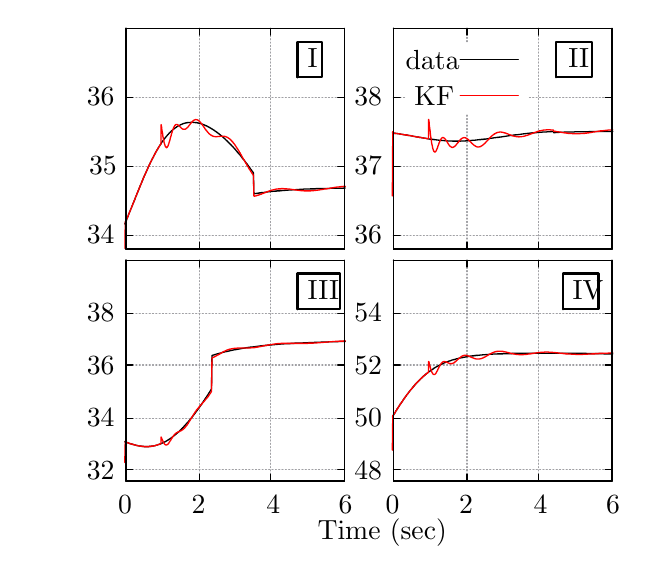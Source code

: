 
\definecolor{ca0a0a4}{RGB}{160,160,164}
\definecolor{cffffff}{RGB}{255,255,255}
\definecolor{cff0000}{RGB}{255,0,0}


\def \globalscale {1.0}
\begin{tikzpicture}[y=0.80pt, x=0.80pt, yscale=-\globalscale, xscale=\globalscale, inner sep=0pt, outer sep=0pt]
\begin{scope}[draw=black,line join=bevel,line cap=rect,even odd rule,line width=0.800pt]
  \begin{scope}[cm={{1.0,0.0,0.0,1.0,(0.0,0.0)}},draw=black,line join=bevel,line cap=rect,line width=0.800pt]
  \end{scope}
  \begin{scope}[cm={{1.007,0.0,0.0,1.007,(0.0,0.0)}},draw=black,line join=bevel,line cap=rect,line width=0.800pt]
  \end{scope}
  \begin{scope}[cm={{1.007,0.0,0.0,1.007,(0.0,0.0)}},draw=ca0a0a4,dash pattern=on 0.40pt off 0.80pt,line join=round,line cap=round,line width=0.400pt]
    \path[draw] (48.5,103.5) -- (146.5,103.5);



  \end{scope}
  \begin{scope}[cm={{1.007,0.0,0.0,1.007,(0.0,0.0)}},draw=black,line join=round,line cap=round,line width=0.480pt]
    \path[draw] (48.5,103.5) -- (51.5,103.5);



    \path[draw] (146.5,103.5) -- (143.5,103.5);



  \end{scope}
  \begin{scope}[cm={{1.007,0.0,0.0,1.007,(0.0,0.0)}},draw=black,line join=bevel,line cap=rect,line width=0.800pt]
  \end{scope}
  \begin{scope}[cm={{1.007,0.0,0.0,1.007,(31.207,107.713)}},draw=black,line join=bevel,line cap=rect,line width=0.800pt]
  \end{scope}
  \begin{scope}[cm={{1.007,0.0,0.0,1.007,(31.207,107.713)}},draw=black,line join=bevel,line cap=rect,line width=0.800pt]
  \end{scope}
  \begin{scope}[cm={{1.007,0.0,0.0,1.007,(31.207,107.713)}},draw=black,line join=bevel,line cap=rect,line width=0.800pt]
  \end{scope}
  \begin{scope}[cm={{1.007,0.0,0.0,1.007,(31.207,107.713)}},draw=black,line join=bevel,line cap=rect,line width=0.800pt]
  \end{scope}
  \begin{scope}[cm={{1.007,0.0,0.0,1.007,(31.207,107.713)}},draw=black,line join=bevel,line cap=rect,line width=0.800pt]
  \end{scope}
  \begin{scope}[cm={{1.007,0.0,0.0,1.007,(31.207,107.713)}},draw=black,line join=bevel,line cap=rect,line width=0.800pt]
    \path[fill=black] (0.0,0.0) node[above right] () {34};



  \end{scope}
  \begin{scope}[cm={{1.007,0.0,0.0,1.007,(31.207,107.713)}},draw=black,line join=bevel,line cap=rect,line width=0.800pt]
  \end{scope}
  \begin{scope}[cm={{1.007,0.0,0.0,1.007,(0.0,0.0)}},draw=black,line join=bevel,line cap=rect,line width=0.800pt]
  \end{scope}
  \begin{scope}[cm={{1.007,0.0,0.0,1.007,(0.0,0.0)}},draw=ca0a0a4,dash pattern=on 0.40pt off 0.80pt,line join=round,line cap=round,line width=0.400pt]
    \path[draw] (48.5,72.5) -- (146.5,72.5);



  \end{scope}
  \begin{scope}[cm={{1.007,0.0,0.0,1.007,(0.0,0.0)}},draw=black,line join=round,line cap=round,line width=0.480pt]
    \path[draw] (48.5,72.5) -- (51.5,72.5);



    \path[draw] (146.5,72.5) -- (143.5,72.5);



  \end{scope}
  \begin{scope}[cm={{1.007,0.0,0.0,1.007,(0.0,0.0)}},draw=black,line join=bevel,line cap=rect,line width=0.800pt]
  \end{scope}
  \begin{scope}[cm={{1.007,0.0,0.0,1.007,(32.213,76.507)}},draw=black,line join=bevel,line cap=rect,line width=0.800pt]
  \end{scope}
  \begin{scope}[cm={{1.007,0.0,0.0,1.007,(32.213,76.507)}},draw=black,line join=bevel,line cap=rect,line width=0.800pt]
  \end{scope}
  \begin{scope}[cm={{1.007,0.0,0.0,1.007,(32.213,76.507)}},draw=black,line join=bevel,line cap=rect,line width=0.800pt]
  \end{scope}
  \begin{scope}[cm={{1.007,0.0,0.0,1.007,(32.213,76.507)}},draw=black,line join=bevel,line cap=rect,line width=0.800pt]
  \end{scope}
  \begin{scope}[cm={{1.007,0.0,0.0,1.007,(32.213,76.507)}},draw=black,line join=bevel,line cap=rect,line width=0.800pt]
  \end{scope}
  \begin{scope}[cm={{1.007,0.0,0.0,1.007,(32.213,76.507)}},draw=black,line join=bevel,line cap=rect,line width=0.800pt]
    \path[fill=black] (0.0,0.0) node[above right] () {35};



  \end{scope}
  \begin{scope}[cm={{1.007,0.0,0.0,1.007,(32.213,76.507)}},draw=black,line join=bevel,line cap=rect,line width=0.800pt]
  \end{scope}
  \begin{scope}[cm={{1.007,0.0,0.0,1.007,(0.0,0.0)}},draw=black,line join=bevel,line cap=rect,line width=0.800pt]
  \end{scope}
  \begin{scope}[cm={{1.007,0.0,0.0,1.007,(0.0,0.0)}},draw=ca0a0a4,dash pattern=on 0.40pt off 0.80pt,line join=round,line cap=round,line width=0.400pt]
    \path[draw] (48.5,41.5) -- (146.5,41.5);



  \end{scope}
  \begin{scope}[cm={{1.007,0.0,0.0,1.007,(0.0,0.0)}},draw=black,line join=round,line cap=round,line width=0.480pt]
    \path[draw] (48.5,41.5) -- (51.5,41.5);



    \path[draw] (146.5,41.5) -- (143.5,41.5);



  \end{scope}
  \begin{scope}[cm={{1.007,0.0,0.0,1.007,(0.0,0.0)}},draw=black,line join=bevel,line cap=rect,line width=0.800pt]
  \end{scope}
  \begin{scope}[cm={{1.007,0.0,0.0,1.007,(31.207,45.3)}},draw=black,line join=bevel,line cap=rect,line width=0.800pt]
  \end{scope}
  \begin{scope}[cm={{1.007,0.0,0.0,1.007,(31.207,45.3)}},draw=black,line join=bevel,line cap=rect,line width=0.800pt]
  \end{scope}
  \begin{scope}[cm={{1.007,0.0,0.0,1.007,(31.207,45.3)}},draw=black,line join=bevel,line cap=rect,line width=0.800pt]
  \end{scope}
  \begin{scope}[cm={{1.007,0.0,0.0,1.007,(31.207,45.3)}},draw=black,line join=bevel,line cap=rect,line width=0.800pt]
  \end{scope}
  \begin{scope}[cm={{1.007,0.0,0.0,1.007,(31.207,45.3)}},draw=black,line join=bevel,line cap=rect,line width=0.800pt]
  \end{scope}
  \begin{scope}[cm={{1.007,0.0,0.0,1.007,(31.207,45.3)}},draw=black,line join=bevel,line cap=rect,line width=0.800pt]
    \path[fill=black] (0.0,0.0) node[above right] () {36};



  \end{scope}
  \begin{scope}[cm={{1.007,0.0,0.0,1.007,(31.207,45.3)}},draw=black,line join=bevel,line cap=rect,line width=0.800pt]
  \end{scope}
  \begin{scope}[cm={{1.007,0.0,0.0,1.007,(0.0,0.0)}},draw=black,line join=bevel,line cap=rect,line width=0.800pt]
  \end{scope}
  \begin{scope}[cm={{1.007,0.0,0.0,1.007,(0.0,0.0)}},draw=ca0a0a4,dash pattern=on 0.40pt off 0.80pt,line join=round,line cap=round,line width=0.400pt]
    \path[draw] (48.5,109.5) -- (48.5,10.5);



  \end{scope}
  \begin{scope}[cm={{1.007,0.0,0.0,1.007,(0.0,0.0)}},draw=black,line join=round,line cap=round,line width=0.480pt]
    \path[draw] (48.5,109.5) -- (48.5,106.5);



    \path[draw] (48.5,10.5) -- (48.5,13.5);



  \end{scope}
  \begin{scope}[cm={{1.007,0.0,0.0,1.007,(0.0,0.0)}},draw=black,line join=bevel,line cap=rect,line width=0.800pt]
  \end{scope}
  \begin{scope}[cm={{1.007,0.0,0.0,1.007,(48.32,125.833)}},draw=black,line join=bevel,line cap=rect,line width=0.800pt]
  \end{scope}
  \begin{scope}[cm={{1.007,0.0,0.0,1.007,(48.32,125.833)}},draw=black,line join=bevel,line cap=rect,line width=0.800pt]
  \end{scope}
  \begin{scope}[cm={{1.007,0.0,0.0,1.007,(48.32,125.833)}},draw=black,line join=bevel,line cap=rect,line width=0.800pt]
  \end{scope}
  \begin{scope}[cm={{1.007,0.0,0.0,1.007,(48.32,125.833)}},draw=black,line join=bevel,line cap=rect,line width=0.800pt]
  \end{scope}
  \begin{scope}[cm={{1.007,0.0,0.0,1.007,(48.32,125.833)}},draw=black,line join=bevel,line cap=rect,line width=0.800pt]
  \end{scope}
  \begin{scope}[cm={{1.007,0.0,0.0,1.007,(48.32,125.833)}},draw=black,line join=bevel,line cap=rect,line width=0.800pt]
  \end{scope}
  \begin{scope}[cm={{1.007,0.0,0.0,1.007,(0.0,0.0)}},draw=black,line join=bevel,line cap=rect,line width=0.800pt]
  \end{scope}
  \begin{scope}[cm={{1.007,0.0,0.0,1.007,(0.0,0.0)}},draw=ca0a0a4,dash pattern=on 0.40pt off 0.80pt,line join=round,line cap=round,line width=0.400pt]
    \path[draw] (81.5,109.5) -- (81.5,10.5);



  \end{scope}
  \begin{scope}[cm={{1.007,0.0,0.0,1.007,(0.0,0.0)}},draw=black,line join=round,line cap=round,line width=0.480pt]
    \path[draw] (81.5,109.5) -- (81.5,106.5);



    \path[draw] (81.5,10.5) -- (81.5,13.5);



  \end{scope}
  \begin{scope}[cm={{1.007,0.0,0.0,1.007,(0.0,0.0)}},draw=black,line join=bevel,line cap=rect,line width=0.800pt]
  \end{scope}
  \begin{scope}[cm={{1.007,0.0,0.0,1.007,(81.54,125.833)}},draw=black,line join=bevel,line cap=rect,line width=0.800pt]
  \end{scope}
  \begin{scope}[cm={{1.007,0.0,0.0,1.007,(81.54,125.833)}},draw=black,line join=bevel,line cap=rect,line width=0.800pt]
  \end{scope}
  \begin{scope}[cm={{1.007,0.0,0.0,1.007,(81.54,125.833)}},draw=black,line join=bevel,line cap=rect,line width=0.800pt]
  \end{scope}
  \begin{scope}[cm={{1.007,0.0,0.0,1.007,(81.54,125.833)}},draw=black,line join=bevel,line cap=rect,line width=0.800pt]
  \end{scope}
  \begin{scope}[cm={{1.007,0.0,0.0,1.007,(81.54,125.833)}},draw=black,line join=bevel,line cap=rect,line width=0.800pt]
  \end{scope}
  \begin{scope}[cm={{1.007,0.0,0.0,1.007,(81.54,125.833)}},draw=black,line join=bevel,line cap=rect,line width=0.800pt]
  \end{scope}
  \begin{scope}[cm={{1.007,0.0,0.0,1.007,(0.0,0.0)}},draw=black,line join=bevel,line cap=rect,line width=0.800pt]
  \end{scope}
  \begin{scope}[cm={{1.007,0.0,0.0,1.007,(0.0,0.0)}},draw=ca0a0a4,dash pattern=on 0.40pt off 0.80pt,line join=round,line cap=round,line width=0.400pt]
    \path[draw] (113.5,109.5) -- (113.5,10.5);



  \end{scope}
  \begin{scope}[cm={{1.007,0.0,0.0,1.007,(0.0,0.0)}},draw=black,line join=round,line cap=round,line width=0.480pt]
    \path[draw] (113.5,109.5) -- (113.5,106.5);



    \path[draw] (113.5,10.5) -- (113.5,13.5);



  \end{scope}
  \begin{scope}[cm={{1.007,0.0,0.0,1.007,(0.0,0.0)}},draw=black,line join=bevel,line cap=rect,line width=0.800pt]
  \end{scope}
  \begin{scope}[cm={{1.007,0.0,0.0,1.007,(114.76,125.833)}},draw=black,line join=bevel,line cap=rect,line width=0.800pt]
  \end{scope}
  \begin{scope}[cm={{1.007,0.0,0.0,1.007,(114.76,125.833)}},draw=black,line join=bevel,line cap=rect,line width=0.800pt]
  \end{scope}
  \begin{scope}[cm={{1.007,0.0,0.0,1.007,(114.76,125.833)}},draw=black,line join=bevel,line cap=rect,line width=0.800pt]
  \end{scope}
  \begin{scope}[cm={{1.007,0.0,0.0,1.007,(114.76,125.833)}},draw=black,line join=bevel,line cap=rect,line width=0.800pt]
  \end{scope}
  \begin{scope}[cm={{1.007,0.0,0.0,1.007,(114.76,125.833)}},draw=black,line join=bevel,line cap=rect,line width=0.800pt]
  \end{scope}
  \begin{scope}[cm={{1.007,0.0,0.0,1.007,(114.76,125.833)}},draw=black,line join=bevel,line cap=rect,line width=0.800pt]
  \end{scope}
  \begin{scope}[cm={{1.007,0.0,0.0,1.007,(0.0,0.0)}},draw=black,line join=bevel,line cap=rect,line width=0.800pt]
  \end{scope}
  \begin{scope}[cm={{1.007,0.0,0.0,1.007,(0.0,0.0)}},draw=ca0a0a4,dash pattern=on 0.40pt off 0.80pt,line join=round,line cap=round,line width=0.400pt]
    \path[draw] (146.5,109.5) -- (146.5,10.5);



  \end{scope}
  \begin{scope}[cm={{1.007,0.0,0.0,1.007,(0.0,0.0)}},draw=black,line join=round,line cap=round,line width=0.480pt]
    \path[draw] (146.5,109.5) -- (146.5,106.5);



    \path[draw] (146.5,10.5) -- (146.5,13.5);



  \end{scope}
  \begin{scope}[cm={{1.007,0.0,0.0,1.007,(0.0,0.0)}},draw=black,line join=bevel,line cap=rect,line width=0.800pt]
  \end{scope}
  \begin{scope}[cm={{1.007,0.0,0.0,1.007,(147.98,125.833)}},draw=black,line join=bevel,line cap=rect,line width=0.800pt]
  \end{scope}
  \begin{scope}[cm={{1.007,0.0,0.0,1.007,(147.98,125.833)}},draw=black,line join=bevel,line cap=rect,line width=0.800pt]
  \end{scope}
  \begin{scope}[cm={{1.007,0.0,0.0,1.007,(147.98,125.833)}},draw=black,line join=bevel,line cap=rect,line width=0.800pt]
  \end{scope}
  \begin{scope}[cm={{1.007,0.0,0.0,1.007,(147.98,125.833)}},draw=black,line join=bevel,line cap=rect,line width=0.800pt]
  \end{scope}
  \begin{scope}[cm={{1.007,0.0,0.0,1.007,(147.98,125.833)}},draw=black,line join=bevel,line cap=rect,line width=0.800pt]
  \end{scope}
  \begin{scope}[cm={{1.007,0.0,0.0,1.007,(147.98,125.833)}},draw=black,line join=bevel,line cap=rect,line width=0.800pt]
  \end{scope}
  \begin{scope}[cm={{1.007,0.0,0.0,1.007,(0.0,0.0)}},draw=black,line join=bevel,line cap=rect,line width=0.800pt]
  \end{scope}
  \begin{scope}[cm={{1.007,0.0,0.0,1.007,(0.0,0.0)}},draw=black,line join=round,line cap=round,line width=0.480pt]
    \path[draw] (48.5,10.5) -- (48.5,109.5) -- (146.5,109.5) -- (146.5,10.5) -- (48.5,10.5);



  \end{scope}
  \begin{scope}[cm={{1.007,0.0,0.0,1.007,(0.0,0.0)}},draw=black,line join=bevel,line cap=rect,line width=0.800pt]
  \end{scope}
  \begin{scope}[cm={{1.007,0.0,0.0,1.007,(0.0,0.0)}},draw=black,line join=bevel,line cap=rect,line width=0.800pt]
  \end{scope}
  \begin{scope}[cm={{1.007,0.0,0.0,1.007,(0.0,0.0)}},fill=cffffff]
    \path[fill,rounded corners=0.0cm] (126.0,16.0) rectangle (137.0,32.0);



  \end{scope}
  \begin{scope}[cm={{1.007,0.0,0.0,1.007,(0.0,0.0)}},draw=black,line join=bevel,line cap=rect,line width=0.800pt]
  \end{scope}
  \begin{scope}[cm={{1.007,0.0,0.0,1.007,(0.0,0.0)}},draw=black,line join=bevel,line cap=rect,line width=0.800pt]
  \end{scope}
  \begin{scope}[cm={{1.007,0.0,0.0,1.007,(0.0,0.0)}},draw=black,line join=round,line cap=round,line width=0.800pt]
    \path[draw] (125.5,32.5) -- (125.5,16.5) -- (136.5,16.5) -- (136.5,32.5) -- (125.5,32.5);



  \end{scope}
  \begin{scope}[cm={{1.007,0.0,0.0,1.007,(0.0,0.0)}},draw=black,line join=bevel,line cap=rect,line width=0.800pt]
  \end{scope}
  \begin{scope}[cm={{1.007,0.0,0.0,1.007,(130.867,28.187)}},draw=black,line join=bevel,line cap=rect,line width=0.800pt]
  \end{scope}
  \begin{scope}[cm={{1.007,0.0,0.0,1.007,(130.867,28.187)}},draw=black,line join=bevel,line cap=rect,line width=0.800pt]
  \end{scope}
  \begin{scope}[cm={{1.007,0.0,0.0,1.007,(130.867,28.187)}},draw=black,line join=bevel,line cap=rect,line width=0.800pt]
  \end{scope}
  \begin{scope}[cm={{1.007,0.0,0.0,1.007,(130.867,28.187)}},draw=black,line join=bevel,line cap=rect,line width=0.800pt]
  \end{scope}
  \begin{scope}[cm={{1.007,0.0,0.0,1.007,(130.867,28.187)}},draw=black,line join=bevel,line cap=rect,line width=0.800pt]
  \end{scope}
  \begin{scope}[cm={{1.007,0.0,0.0,1.007,(130.867,28.187)}},draw=black,line join=bevel,line cap=rect,line width=0.800pt]
    \path[fill=black] (0.0,0.0) node[above right] () {I};



  \end{scope}
  \begin{scope}[cm={{1.007,0.0,0.0,1.007,(130.867,28.187)}},draw=black,line join=bevel,line cap=rect,line width=0.800pt]
  \end{scope}
  \begin{scope}[cm={{0.0,-1.007,1.007,0.0,(21.14,139.927)}},draw=black,line join=bevel,line cap=rect,line width=0.800pt]
  \end{scope}
  \begin{scope}[cm={{0.0,-1.007,1.007,0.0,(21.14,139.927)}},draw=black,line join=bevel,line cap=rect,line width=0.800pt]
  \end{scope}
  \begin{scope}[cm={{0.0,-1.007,1.007,0.0,(21.14,139.927)}},draw=black,line join=bevel,line cap=rect,line width=0.800pt]
  \end{scope}
  \begin{scope}[cm={{0.0,-1.007,1.007,0.0,(21.14,139.927)}},draw=black,line join=bevel,line cap=rect,line width=0.800pt]
  \end{scope}
  \begin{scope}[cm={{0.0,-1.007,1.007,0.0,(21.14,139.927)}},draw=black,line join=bevel,line cap=rect,line width=0.800pt]
  \end{scope}
  \begin{scope}[cm={{0.0,-1.007,1.007,0.0,(21.14,139.927)}},draw=black,line join=bevel,line cap=rect,line width=0.800pt]
    \path[fill=black] (0.0,0.0) node[above right] () {};%Power (W)



  \end{scope}
  \begin{scope}[cm={{0.0,-1.007,1.007,0.0,(21.14,139.927)}},draw=black,line join=bevel,line cap=rect,line width=0.800pt]
  \end{scope}
  \begin{scope}[cm={{1.007,0.0,0.0,1.007,(0.0,0.0)}},draw=black,line join=bevel,line cap=rect,line width=0.800pt]
  \end{scope}
  \begin{scope}[cm={{1.007,0.0,0.0,1.007,(0.0,0.0)}},draw=black,line join=bevel,line cap=rect,line width=0.800pt]
  \end{scope}
  \begin{scope}[cm={{1.007,0.0,0.0,1.007,(0.0,0.0)}},draw=black,line join=bevel,line cap=rect,line width=0.800pt]
  \end{scope}
  \begin{scope}[cm={{1.007,0.0,0.0,1.007,(0.0,0.0)}},draw=black,line join=round,line cap=round,line width=0.480pt]
    \path[draw] (48.0,98.3) -- (48.0,98.3) -- (48.2,97.9) -- (48.3,97.5) -- (48.5,97.1) -- (48.7,96.7) -- (48.8,96.3) -- (49.0,95.9) -- (49.2,95.5) -- (49.3,95.1) -- (49.5,94.7) -- (49.6,94.3) -- (49.8,93.8) -- (50.0,93.4) -- (50.1,93.0) -- (50.3,92.6) -- (50.5,92.2) -- (50.6,91.8) -- (50.8,91.4) -- (51.0,91.0) -- (51.1,90.6) -- (51.3,90.1) -- (51.5,89.7) -- (51.6,89.3) -- (51.8,88.9) -- (52.0,88.5) -- (52.1,88.1) -- (52.3,87.7) -- (52.5,87.3) -- (52.6,86.8) -- (52.8,86.4) -- (52.9,86.0) -- (53.1,85.6) -- (53.3,85.2) -- (53.4,84.8) -- (53.6,84.4) -- (53.8,84.0) -- (53.9,83.6) -- (54.1,83.2) -- (54.3,82.8) -- (54.4,82.3) -- (54.6,81.9) -- (54.8,81.5) -- (54.9,81.1) -- (55.1,80.7) -- (55.3,80.3) -- (55.4,80.0) -- (55.6,79.6) -- (55.7,79.2) -- (55.9,78.8) -- (56.1,78.4) -- (56.2,78.0) -- (56.4,77.6) -- (56.6,77.2) -- (56.7,76.8) -- (56.9,76.4) -- (57.1,76.1) -- (57.2,75.7) -- (57.4,75.3) -- (57.6,75.0) -- (57.7,74.6) -- (57.9,74.2) -- (58.1,73.9) -- (58.2,73.5) -- (58.4,73.1) -- (58.5,72.8) -- (58.7,72.4) -- (58.9,72.1) -- (59.0,71.7) -- (59.2,71.4) -- (59.4,71.0) -- (59.5,70.7) -- (59.7,70.3) -- (59.9,70.0) -- (60.0,69.7) -- (60.2,69.3) -- (60.4,69.0) -- (60.5,68.7) -- (60.7,68.4) -- (60.9,68.1) -- (61.0,67.7) -- (61.2,67.4) -- (61.4,67.1) -- (61.5,66.8) -- (61.7,66.5) -- (61.8,66.2) -- (62.0,65.9) -- (62.2,65.6) -- (62.3,65.3) -- (62.5,65.0) -- (62.7,64.8) -- (62.8,64.5) -- (63.0,64.2) -- (63.2,63.9) -- (63.3,63.7) -- (63.5,63.4) -- (63.7,63.1) -- (63.8,62.9) -- (64.0,62.6) -- (64.2,62.4) -- (64.3,62.1) -- (64.5,61.9) -- (64.6,61.6) -- (64.8,61.4) -- (65.0,61.1) -- (65.1,60.9) -- (65.3,60.7) -- (65.5,60.5) -- (65.6,60.3) -- (65.8,60.0) -- (66.0,59.8) -- (66.1,59.6) -- (66.3,59.4) -- (66.5,59.2) -- (66.6,59.0) -- (66.8,58.8) -- (67.0,58.6) -- (67.1,58.4) -- (67.3,58.2) -- (67.5,58.1) -- (67.6,57.9) -- (67.8,57.7) -- (67.9,57.5) -- (68.1,57.4) -- (68.3,57.2) -- (68.4,57.0) -- (68.6,56.9) -- (68.8,56.7) -- (68.9,56.5) -- (69.1,56.4) -- (69.3,56.3) -- (69.4,56.1) -- (69.6,56.0) -- (69.8,55.8) -- (69.9,55.7) -- (70.1,55.6) -- (70.3,55.4) -- (70.4,55.3) -- (70.6,55.2) -- (70.7,55.1) -- (70.9,55.0) -- (71.1,54.9) -- (71.2,54.8) -- (71.4,54.6) -- (71.6,54.5) -- (71.7,54.4) -- (71.9,54.3) -- (72.1,54.2) -- (72.2,54.1) -- (72.4,54.1) -- (72.6,54.0) -- (72.7,53.9) -- (72.9,53.8) -- (73.1,53.7) -- (73.2,53.7) -- (73.4,53.6) -- (73.5,53.5) -- (73.7,53.5) -- (73.9,53.4) -- (74.0,53.3) -- (74.2,53.3) -- (74.4,53.2) -- (74.5,53.2) -- (74.7,53.1) -- (74.9,53.1) -- (75.0,53.0) -- (75.2,53.0) -- (75.4,52.9) -- (75.5,52.9) -- (75.7,52.9) -- (75.9,52.8) -- (76.0,52.8) -- (76.2,52.8) -- (76.4,52.8) -- (76.5,52.7) -- (76.7,52.7) -- (76.8,52.7) -- (77.0,52.7) -- (77.2,52.7) -- (77.3,52.7) -- (77.5,52.7) -- (77.7,52.6) -- (77.8,52.6) -- (78.0,52.6) -- (78.2,52.6) -- (78.3,52.6) -- (78.5,52.6) -- (78.7,52.7) -- (78.8,52.7) -- (79.0,52.7) -- (79.2,52.7) -- (79.3,52.7) -- (79.5,52.7) -- (79.6,52.8) -- (79.8,52.8) -- (80.0,52.8) -- (80.1,52.8) -- (80.3,52.8) -- (80.5,52.9) -- (80.6,52.9) -- (80.8,52.9) -- (81.0,53.0) -- (81.1,53.0) -- (81.3,53.1) -- (81.5,53.1) -- (81.6,53.2) -- (81.8,53.2) -- (82.0,53.2) -- (82.1,53.3) -- (82.3,53.3) -- (82.5,53.4) -- (82.6,53.4) -- (82.8,53.5) -- (82.9,53.6) -- (83.1,53.6) -- (83.3,53.7) -- (83.4,53.7) -- (83.6,53.8) -- (83.8,53.9) -- (83.9,54.0) -- (84.1,54.0) -- (84.3,54.1) -- (84.4,54.2) -- (84.6,54.2) -- (84.8,54.3) -- (84.9,54.4) -- (85.1,54.5) -- (85.3,54.6) -- (85.4,54.7) -- (85.6,54.7) -- (85.7,54.8) -- (85.9,54.9) -- (86.1,55.0) -- (86.2,55.1) -- (86.4,55.2) -- (86.6,55.3) -- (86.7,55.4) -- (86.9,55.5) -- (87.1,55.6) -- (87.2,55.7) -- (87.4,55.8) -- (87.6,55.9) -- (87.7,56.0) -- (87.9,56.1) -- (88.1,56.2) -- (88.2,56.3) -- (88.4,56.5) -- (88.5,56.6) -- (88.7,56.7) -- (88.9,56.8) -- (89.0,56.9) -- (89.2,57.0) -- (89.4,57.2) -- (89.5,57.3) -- (89.7,57.4) -- (89.9,57.5) -- (90.0,57.7) -- (90.2,57.8) -- (90.4,57.9) -- (90.5,58.1) -- (90.7,58.2) -- (90.9,58.3) -- (91.0,58.5) -- (91.2,58.6) -- (91.4,58.7) -- (91.5,58.9) -- (91.7,59.0) -- (91.8,59.1) -- (92.0,59.3) -- (92.2,59.4) -- (92.3,59.6) -- (92.5,59.7) -- (92.7,59.9) -- (92.8,60.0) -- (93.0,60.2) -- (93.2,60.3) -- (93.3,60.5) -- (93.5,60.7) -- (93.7,60.8) -- (93.8,61.0) -- (94.0,61.1) -- (94.2,61.3) -- (94.3,61.5) -- (94.5,61.6) -- (94.6,61.8) -- (94.8,61.9) -- (95.0,62.1) -- (95.1,62.3) -- (95.3,62.4) -- (95.5,62.6) -- (95.6,62.8) -- (95.8,62.9) -- (96.0,63.1) -- (96.1,63.3) -- (96.3,63.5) -- (96.5,63.6) -- (96.6,63.8) -- (96.8,64.0) -- (97.0,64.2) -- (97.1,64.4) -- (97.3,64.6) -- (97.5,64.7) -- (97.6,64.9) -- (97.8,65.1) -- (97.9,65.3) -- (98.1,65.5) -- (98.3,65.7) -- (98.4,65.9) -- (98.6,66.0) -- (98.8,66.3) -- (98.9,66.5) -- (99.1,66.6) -- (99.3,66.9) -- (99.4,67.0) -- (99.6,67.2) -- (99.8,67.4) -- (99.9,67.6) -- (100.1,67.8) -- (100.3,68.1) -- (100.4,68.2) -- (100.6,68.5) -- (100.7,68.7) -- (100.9,68.9) -- (101.1,69.1) -- (101.2,69.3) -- (101.4,69.5) -- (101.6,69.7) -- (101.7,69.9) -- (101.9,70.1) -- (102.1,70.3) -- (102.2,70.6) -- (102.4,70.8) -- (102.6,71.0) -- (102.7,71.2) -- (102.9,71.4) -- (103.1,71.7) -- (103.2,71.9) -- (103.4,72.1) -- (103.5,72.3) -- (103.7,72.6) -- (103.9,72.8) -- (104.0,73.0) -- (104.2,73.2) -- (104.4,73.5) -- (104.5,73.7) -- (104.7,73.9) -- (104.9,74.2) -- (105.0,74.4) -- (105.2,74.6) -- (105.4,74.9) -- (105.5,75.1) -- (105.7,75.3) -- (105.9,84.7) -- (106.0,84.7) -- (106.2,84.7) -- (106.4,84.6) -- (106.5,84.6) -- (106.7,84.6) -- (106.8,84.6) -- (107.0,84.6) -- (107.2,84.5) -- (107.3,84.5) -- (107.5,84.5) -- (107.7,84.5) -- (107.8,84.4) -- (108.0,84.4) -- (108.2,84.4) -- (108.3,84.4) -- (108.5,84.3) -- (108.7,84.3) -- (108.8,84.3) -- (109.0,84.3) -- (109.2,84.2) -- (109.3,84.2) -- (109.5,84.2) -- (109.6,84.2) -- (109.8,84.2) -- (110.0,84.1) -- (110.1,84.1) -- (110.3,84.1) -- (110.5,84.1) -- (110.6,84.1) -- (110.8,84.0) -- (111.0,84.0) -- (111.1,84.0) -- (111.3,84.0) -- (111.5,83.9) -- (111.6,83.9) -- (111.8,83.9) -- (112.0,83.9) -- (112.1,83.9) -- (112.3,83.8) -- (112.4,83.8) -- (112.6,83.8) -- (112.8,83.8) -- (112.9,83.8) -- (113.1,83.8) -- (113.3,83.8) -- (113.4,83.7) -- (113.6,83.7) -- (113.8,83.7) -- (113.9,83.7) -- (114.1,83.7) -- (114.3,83.6) -- (114.4,83.6) -- (114.6,83.6) -- (114.8,83.6) -- (114.9,83.6) -- (115.1,83.6) -- (115.3,83.5) -- (115.4,83.5) -- (115.6,83.5) -- (115.7,83.5) -- (115.9,83.5) -- (116.1,83.5) -- (116.2,83.4) -- (116.4,83.4) -- (116.6,83.4) -- (116.7,83.4) -- (116.9,83.4) -- (117.1,83.4) -- (117.2,83.4) -- (117.4,83.4) -- (117.6,83.4) -- (117.7,83.3) -- (117.9,83.3) -- (118.1,83.3) -- (118.2,83.3) -- (118.4,83.3) -- (118.5,83.3) -- (118.7,83.2) -- (118.9,83.2) -- (119.0,83.2) -- (119.2,83.2) -- (119.4,83.2) -- (119.5,83.2) -- (119.7,83.2) -- (119.9,83.2) -- (120.0,83.1) -- (120.2,83.1) -- (120.4,83.1) -- (120.5,83.1) -- (120.7,83.1) -- (120.9,83.1) -- (121.0,83.1) -- (121.2,83.1) -- (121.4,83.0) -- (121.5,83.0) -- (121.7,83.0) -- (121.8,83.0) -- (122.0,83.0) -- (122.2,83.0) -- (122.3,83.0) -- (122.5,83.0) -- (122.7,83.0) -- (122.8,83.0) -- (123.0,83.0) -- (123.2,82.9) -- (123.3,82.9) -- (123.5,82.9) -- (123.7,82.9) -- (123.8,82.9) -- (124.0,82.9) -- (124.2,82.9) -- (124.3,82.9) -- (124.5,82.9) -- (124.6,82.9) -- (124.8,82.8) -- (125.0,82.8) -- (125.1,82.8) -- (125.3,82.8) -- (125.5,82.8) -- (125.6,82.8) -- (125.8,82.8) -- (126.0,82.8) -- (126.1,82.8) -- (126.3,82.8) -- (126.5,82.7) -- (126.6,82.7) -- (126.8,82.7) -- (127.0,82.7) -- (127.1,82.7) -- (127.3,82.7) -- (127.4,82.7) -- (127.6,82.7) -- (127.8,82.7) -- (127.9,82.7) -- (128.1,82.7) -- (128.3,82.6) -- (128.4,82.6) -- (128.6,82.6) -- (128.8,82.6) -- (128.9,82.6) -- (129.1,82.6) -- (129.3,82.6) -- (129.4,82.6) -- (129.6,82.6) -- (129.8,82.6) -- (129.9,82.6) -- (130.1,82.6) -- (130.3,82.6) -- (130.4,82.6) -- (130.6,82.6) -- (130.7,82.6) -- (130.9,82.6) -- (131.1,82.6) -- (131.2,82.5) -- (131.4,82.5) -- (131.6,82.5) -- (131.7,82.5) -- (131.9,82.5) -- (132.1,82.5) -- (132.2,82.5) -- (132.4,82.5) -- (132.6,82.5) -- (132.7,82.5) -- (132.9,82.5) -- (133.1,82.5) -- (133.2,82.5) -- (133.4,82.5) -- (133.5,82.5) -- (133.7,82.4) -- (133.9,82.4) -- (134.0,82.4) -- (134.2,82.4) -- (134.4,82.4) -- (134.5,82.4) -- (134.7,82.4) -- (134.9,82.4) -- (135.0,82.4) -- (135.2,82.4) -- (135.4,82.4) -- (135.5,82.4) -- (135.7,82.4) -- (135.9,82.4) -- (136.0,82.4) -- (136.2,82.4) -- (136.4,82.4) -- (136.5,82.4) -- (136.7,82.3) -- (136.8,82.3) -- (137.0,82.3) -- (137.2,82.3) -- (137.3,82.3) -- (137.5,82.3) -- (137.7,82.3) -- (137.8,82.3) -- (138.0,82.3) -- (138.2,82.3) -- (138.3,82.3) -- (138.5,82.3) -- (138.7,82.3) -- (138.8,82.3) -- (139.0,82.3) -- (139.2,82.3) -- (139.3,82.3) -- (139.5,82.3) -- (139.6,82.3) -- (139.8,82.3) -- (140.0,82.3) -- (140.1,82.2) -- (140.3,82.2) -- (140.5,82.2) -- (140.6,82.2) -- (140.8,82.2) -- (141.0,82.2) -- (141.1,82.2) -- (141.3,82.2) -- (141.5,82.2) -- (141.6,82.2) -- (141.8,82.2) -- (142.0,82.2) -- (142.1,82.2) -- (142.3,82.2) -- (142.4,82.2) -- (142.6,82.2) -- (142.8,82.2) -- (142.9,82.2) -- (143.1,82.2) -- (143.3,82.2) -- (143.4,82.2) -- (143.6,82.2) -- (143.8,82.2) -- (143.9,82.2) -- (144.1,82.2) -- (144.3,82.2) -- (144.4,82.2) -- (144.6,82.2) -- (144.8,82.2) -- (144.9,82.2) -- (145.1,82.2) -- (145.3,82.2) -- (145.4,82.2) -- (145.6,82.2) -- (145.7,82.2) -- (145.9,82.2) -- (146.1,82.2) -- (146.2,82.1) -- (146.4,82.1) -- (146.6,82.1) -- (146.7,82.1) -- (146.9,82.1) -- (146.9,82.1);



  \end{scope}
  \begin{scope}[cm={{1.007,0.0,0.0,1.007,(0.0,0.0)}},draw=black,line join=bevel,line cap=rect,line width=0.800pt]
  \end{scope}
  \begin{scope}[cm={{1.007,0.0,0.0,1.007,(0.0,0.0)}},draw=black,line join=bevel,line cap=rect,line width=0.800pt]
  \end{scope}
  \begin{scope}[cm={{1.007,0.0,0.0,1.007,(0.0,0.0)}},draw=black,line join=bevel,line cap=rect,line width=0.800pt]
  \end{scope}
  \begin{scope}[cm={{1.007,0.0,0.0,1.007,(0.0,0.0)}},draw=black,line join=bevel,line cap=rect,line width=0.800pt]
  \end{scope}
  \begin{scope}[cm={{1.007,0.0,0.0,1.007,(0.0,0.0)}},draw=cff0000,line join=round,line cap=round,line width=0.480pt]
    \path[draw] (48.1,109.2) -- (48.2,97.3) -- (48.3,97.2) -- (48.5,97.0) -- (48.7,96.7) -- (48.8,96.3) -- (49.0,95.9) -- (49.2,95.5) -- (49.3,95.1) -- (49.5,94.7) -- (49.6,94.3) -- (49.8,93.9) -- (50.0,93.4) -- (50.1,93.0) -- (50.3,92.6) -- (50.5,92.2) -- (50.6,91.8) -- (50.8,91.4) -- (51.0,91.0) -- (51.1,90.6) -- (51.3,90.1) -- (51.5,89.8) -- (51.6,89.3) -- (51.8,88.9) -- (52.0,88.5) -- (52.1,88.1) -- (52.3,87.7) -- (52.5,87.3) -- (52.6,86.8) -- (52.8,86.4) -- (52.9,86.0) -- (53.1,85.6) -- (53.3,85.2) -- (53.4,84.8) -- (53.6,84.4) -- (53.8,84.0) -- (53.9,83.6) -- (54.1,83.2) -- (54.3,82.8) -- (54.4,82.3) -- (54.6,81.9) -- (54.8,81.5) -- (54.9,81.1) -- (55.1,80.7) -- (55.3,80.3) -- (55.4,80.0) -- (55.6,79.6) -- (55.7,79.2) -- (55.9,78.8) -- (56.1,78.4) -- (56.2,78.0) -- (56.4,77.6) -- (56.6,77.2) -- (56.7,76.8) -- (56.9,76.4) -- (57.1,76.1) -- (57.2,75.7) -- (57.4,75.3) -- (57.6,75.0) -- (57.7,74.6) -- (57.9,74.2) -- (58.1,73.9) -- (58.2,73.5) -- (58.4,73.1) -- (58.5,72.8) -- (58.7,72.4) -- (58.9,72.1) -- (59.0,71.7) -- (59.2,71.4) -- (59.4,71.0) -- (59.5,70.7) -- (59.7,70.3) -- (59.9,70.0) -- (60.0,69.7) -- (60.2,69.3) -- (60.4,69.0) -- (60.5,68.7) -- (60.7,68.4) -- (60.9,68.1) -- (61.0,67.7) -- (61.2,67.4) -- (61.4,67.1) -- (61.5,66.8) -- (61.7,66.5) -- (61.8,66.2) -- (62.0,65.9) -- (62.2,65.6) -- (62.3,65.3) -- (62.5,65.0) -- (62.7,64.8) -- (62.8,64.5) -- (63.0,64.2) -- (63.2,63.9) -- (63.3,63.7) -- (63.5,63.4) -- (63.7,63.1) -- (63.8,62.9) -- (64.0,62.6) -- (64.2,62.4) -- (64.3,53.7) -- (64.5,54.6) -- (64.6,55.7) -- (64.8,56.9) -- (65.0,57.9) -- (65.1,59.0) -- (65.3,59.9) -- (65.5,60.8) -- (65.6,61.6) -- (65.8,62.3) -- (66.0,62.8) -- (66.1,63.3) -- (66.3,63.6) -- (66.5,63.8) -- (66.6,64.0) -- (66.8,64.0) -- (67.0,63.9) -- (67.1,63.6) -- (67.3,63.4) -- (67.5,63.0) -- (67.6,62.6) -- (67.8,62.1) -- (67.9,61.6) -- (68.1,61.0) -- (68.3,60.4) -- (68.4,59.8) -- (68.6,59.2) -- (68.8,58.6) -- (68.9,58.0) -- (69.1,57.4) -- (69.3,56.9) -- (69.4,56.3) -- (69.6,55.9) -- (69.8,55.4) -- (69.9,55.0) -- (70.1,54.7) -- (70.3,54.4) -- (70.4,54.1) -- (70.6,54.0) -- (70.7,53.8) -- (70.9,53.7) -- (71.1,53.6) -- (71.2,53.6) -- (71.4,53.6) -- (71.6,53.7) -- (71.7,53.7) -- (71.9,53.9) -- (72.1,54.0) -- (72.2,54.1) -- (72.4,54.3) -- (72.6,54.5) -- (72.7,54.6) -- (72.9,54.8) -- (73.1,54.9) -- (73.2,55.1) -- (73.4,55.3) -- (73.5,55.4) -- (73.7,55.5) -- (73.9,55.6) -- (74.0,55.7) -- (74.2,55.7) -- (74.4,55.8) -- (74.5,55.8) -- (74.7,55.8) -- (74.9,55.8) -- (75.0,55.7) -- (75.2,55.7) -- (75.4,55.6) -- (75.5,55.5) -- (75.7,55.3) -- (75.9,55.2) -- (76.0,55.1) -- (76.2,54.9) -- (76.4,54.7) -- (76.5,54.5) -- (76.7,54.3) -- (76.8,54.1) -- (77.0,53.9) -- (77.2,53.7) -- (77.3,53.5) -- (77.5,53.2) -- (77.7,53.0) -- (77.8,52.8) -- (78.0,52.7) -- (78.2,52.5) -- (78.3,52.3) -- (78.5,52.1) -- (78.7,52.0) -- (78.8,51.9) -- (79.0,51.7) -- (79.2,51.6) -- (79.3,51.6) -- (79.5,51.5) -- (79.6,51.5) -- (79.8,51.4) -- (80.0,51.4) -- (80.1,51.5) -- (80.3,51.5) -- (80.5,51.5) -- (80.6,51.6) -- (80.8,51.7) -- (81.0,51.8) -- (81.1,51.9) -- (81.3,52.0) -- (81.5,52.2) -- (81.6,52.4) -- (81.8,52.5) -- (82.0,52.7) -- (82.1,52.9) -- (82.3,53.1) -- (82.5,53.3) -- (82.6,53.5) -- (82.8,53.8) -- (82.9,54.0) -- (83.1,54.2) -- (83.3,54.5) -- (83.4,54.7) -- (83.6,54.9) -- (83.8,55.2) -- (83.9,55.4) -- (84.1,55.7) -- (84.3,55.9) -- (84.4,56.1) -- (84.6,56.3) -- (84.8,56.5) -- (84.9,56.7) -- (85.1,57.0) -- (85.3,57.1) -- (85.4,57.3) -- (85.6,57.5) -- (85.7,57.7) -- (85.9,57.8) -- (86.1,58.0) -- (86.2,58.1) -- (86.4,58.2) -- (86.6,58.3) -- (86.7,58.5) -- (86.9,58.6) -- (87.1,58.6) -- (87.2,58.7) -- (87.4,58.8) -- (87.6,58.9) -- (87.7,58.9) -- (87.9,59.0) -- (88.1,59.0) -- (88.2,59.0) -- (88.4,59.0) -- (88.5,59.1) -- (88.7,59.1) -- (88.9,59.1) -- (89.0,59.1) -- (89.2,59.1) -- (89.4,59.1) -- (89.5,59.0) -- (89.7,59.0) -- (89.9,59.0) -- (90.0,59.0) -- (90.2,59.0) -- (90.4,59.0) -- (90.5,59.0) -- (90.7,58.9) -- (90.9,58.9) -- (91.0,58.9) -- (91.2,58.9) -- (91.4,58.9) -- (91.5,58.9) -- (91.7,58.9) -- (91.8,58.9) -- (92.0,58.9) -- (92.2,58.9) -- (92.3,58.9) -- (92.5,58.9) -- (92.7,58.9) -- (92.8,59.0) -- (93.0,59.0) -- (93.2,59.0) -- (93.3,59.1) -- (93.5,59.2) -- (93.7,59.2) -- (93.8,59.3) -- (94.0,59.4) -- (94.2,59.5) -- (94.3,59.6) -- (94.5,59.7) -- (94.6,59.8) -- (94.8,59.9) -- (95.0,60.0) -- (95.1,60.2) -- (95.3,60.3) -- (95.5,60.5) -- (95.6,60.7) -- (95.8,60.8) -- (96.0,61.0) -- (96.1,61.2) -- (96.3,61.4) -- (96.5,61.5) -- (96.6,61.8) -- (96.8,62.0) -- (97.0,62.2) -- (97.1,62.4) -- (97.3,62.6) -- (97.5,62.9) -- (97.6,63.1) -- (97.8,63.3) -- (97.9,63.6) -- (98.1,63.8) -- (98.3,64.1) -- (98.4,64.4) -- (98.6,64.6) -- (98.8,64.9) -- (98.9,65.2) -- (99.1,65.4) -- (99.3,65.7) -- (99.4,66.0) -- (99.6,66.3) -- (99.8,66.5) -- (99.9,66.9) -- (100.1,67.1) -- (100.3,67.4) -- (100.4,67.7) -- (100.6,68.0) -- (100.7,68.3) -- (100.9,68.6) -- (101.1,68.9) -- (101.2,69.1) -- (101.4,69.4) -- (101.6,69.7) -- (101.7,70.0) -- (101.9,70.3) -- (102.1,70.6) -- (102.2,70.9) -- (102.4,71.1) -- (102.6,71.4) -- (102.7,71.7) -- (102.9,72.0) -- (103.1,72.2) -- (103.2,72.5) -- (103.4,72.8) -- (103.5,73.1) -- (103.7,73.4) -- (103.9,73.6) -- (104.0,73.9) -- (104.2,74.1) -- (104.4,74.4) -- (104.5,74.7) -- (104.7,74.9) -- (104.9,75.2) -- (105.0,75.4) -- (105.2,75.7) -- (105.4,75.9) -- (105.5,76.2) -- (105.7,76.4) -- (105.9,85.5) -- (106.0,85.8) -- (106.2,85.8) -- (106.4,85.7) -- (106.5,85.7) -- (106.7,85.7) -- (106.8,85.6) -- (107.0,85.6) -- (107.2,85.5) -- (107.3,85.5) -- (107.5,85.4) -- (107.7,85.4) -- (107.8,85.3) -- (108.0,85.3) -- (108.2,85.2) -- (108.3,85.2) -- (108.5,85.1) -- (108.7,85.0) -- (108.8,85.0) -- (109.0,84.9) -- (109.2,84.9) -- (109.3,84.8) -- (109.5,84.7) -- (109.6,84.7) -- (109.8,84.6) -- (110.0,84.6) -- (110.1,84.5) -- (110.3,84.4) -- (110.5,84.3) -- (110.6,84.3) -- (110.8,84.2) -- (111.0,84.2) -- (111.1,84.1) -- (111.3,84.0) -- (111.5,84.0) -- (111.6,83.9) -- (111.8,83.8) -- (112.0,83.8) -- (112.1,83.7) -- (112.3,83.6) -- (112.4,83.6) -- (112.6,83.5) -- (112.8,83.5) -- (112.9,83.4) -- (113.1,83.4) -- (113.3,83.3) -- (113.4,83.3) -- (113.6,83.2) -- (113.8,83.1) -- (113.9,83.1) -- (114.1,83.0) -- (114.3,83.0) -- (114.4,83.0) -- (114.6,82.9) -- (114.8,82.9) -- (114.9,82.9) -- (115.1,82.8) -- (115.3,82.8) -- (115.4,82.7) -- (115.6,82.7) -- (115.7,82.7) -- (115.9,82.6) -- (116.1,82.6) -- (116.2,82.6) -- (116.4,82.6) -- (116.6,82.6) -- (116.7,82.6) -- (116.9,82.5) -- (117.1,82.5) -- (117.2,82.5) -- (117.4,82.5) -- (117.6,82.5) -- (117.7,82.5) -- (117.9,82.5) -- (118.1,82.4) -- (118.2,82.4) -- (118.4,82.4) -- (118.5,82.4) -- (118.7,82.4) -- (118.9,82.4) -- (119.0,82.4) -- (119.2,82.4) -- (119.4,82.5) -- (119.5,82.5) -- (119.7,82.5) -- (119.9,82.5) -- (120.0,82.5) -- (120.2,82.5) -- (120.4,82.5) -- (120.5,82.5) -- (120.7,82.5) -- (120.9,82.6) -- (121.0,82.6) -- (121.2,82.6) -- (121.4,82.6) -- (121.5,82.6) -- (121.7,82.6) -- (121.8,82.6) -- (122.0,82.6) -- (122.2,82.7) -- (122.3,82.7) -- (122.5,82.7) -- (122.7,82.7) -- (122.8,82.8) -- (123.0,82.8) -- (123.2,82.8) -- (123.3,82.8) -- (123.5,82.8) -- (123.7,82.9) -- (123.8,82.9) -- (124.0,82.9) -- (124.2,82.9) -- (124.3,83.0) -- (124.5,83.0) -- (124.6,83.0) -- (124.8,83.0) -- (125.0,83.0) -- (125.1,83.0) -- (125.3,83.1) -- (125.5,83.1) -- (125.6,83.1) -- (125.8,83.1) -- (126.0,83.1) -- (126.1,83.2) -- (126.3,83.2) -- (126.5,83.2) -- (126.6,83.2) -- (126.8,83.2) -- (127.0,83.3) -- (127.1,83.3) -- (127.3,83.3) -- (127.4,83.3) -- (127.6,83.3) -- (127.8,83.3) -- (127.9,83.3) -- (128.1,83.3) -- (128.3,83.3) -- (128.4,83.4) -- (128.6,83.4) -- (128.8,83.4) -- (128.9,83.4) -- (129.1,83.4) -- (129.3,83.4) -- (129.4,83.4) -- (129.6,83.4) -- (129.8,83.4) -- (129.9,83.4) -- (130.1,83.4) -- (130.3,83.4) -- (130.4,83.4) -- (130.6,83.4) -- (130.7,83.4) -- (130.9,83.4) -- (131.1,83.4) -- (131.2,83.4) -- (131.4,83.4) -- (131.6,83.3) -- (131.7,83.3) -- (131.9,83.3) -- (132.1,83.3) -- (132.2,83.3) -- (132.4,83.3) -- (132.6,83.3) -- (132.7,83.3) -- (132.9,83.2) -- (133.1,83.2) -- (133.2,83.2) -- (133.4,83.2) -- (133.5,83.2) -- (133.7,83.2) -- (133.9,83.1) -- (134.0,83.1) -- (134.2,83.1) -- (134.4,83.1) -- (134.5,83.1) -- (134.7,83.0) -- (134.9,83.0) -- (135.0,83.0) -- (135.2,83.0) -- (135.4,83.0) -- (135.5,82.9) -- (135.7,82.9) -- (135.9,82.9) -- (136.0,82.9) -- (136.2,82.8) -- (136.4,82.8) -- (136.5,82.8) -- (136.7,82.8) -- (136.8,82.7) -- (137.0,82.7) -- (137.2,82.7) -- (137.3,82.6) -- (137.5,82.6) -- (137.7,82.6) -- (137.8,82.6) -- (138.0,82.6) -- (138.2,82.5) -- (138.3,82.5) -- (138.5,82.5) -- (138.7,82.4) -- (138.8,82.4) -- (139.0,82.4) -- (139.2,82.3) -- (139.3,82.3) -- (139.5,82.3) -- (139.6,82.3) -- (139.8,82.2) -- (140.0,82.2) -- (140.1,82.2) -- (140.3,82.2) -- (140.5,82.1) -- (140.6,82.1) -- (140.8,82.1) -- (141.0,82.1) -- (141.1,82.0) -- (141.3,82.0) -- (141.5,82.0) -- (141.6,82.0) -- (141.8,81.9) -- (142.0,81.9) -- (142.1,81.9) -- (142.3,81.8) -- (142.4,81.8) -- (142.6,81.8) -- (142.8,81.8) -- (142.9,81.8) -- (143.1,81.7) -- (143.3,81.7) -- (143.4,81.7) -- (143.6,81.7) -- (143.8,81.7) -- (143.9,81.7) -- (144.1,81.6) -- (144.3,81.6) -- (144.4,81.6) -- (144.6,81.6) -- (144.8,81.6) -- (144.9,81.5) -- (145.1,81.5) -- (145.3,81.5) -- (145.4,81.5) -- (145.6,81.5) -- (145.7,81.5) -- (145.9,81.5) -- (146.1,81.4) -- (146.2,81.4) -- (146.4,81.4) -- (146.6,81.4) -- (146.7,81.4) -- (146.9,81.4) -- (146.9,81.4);



  \end{scope}
  \begin{scope}[cm={{1.007,0.0,0.0,1.007,(0.0,0.0)}},draw=black,line join=bevel,line cap=rect,line width=0.800pt]
  \end{scope}
  \begin{scope}[cm={{1.007,0.0,0.0,1.007,(0.0,0.0)}},draw=black,line join=bevel,line cap=rect,line width=0.800pt]
  \end{scope}
  \begin{scope}[cm={{1.007,0.0,0.0,1.007,(0.0,0.0)}},draw=black,line join=round,line cap=round,line width=0.480pt]
    \path[draw] (48.5,10.5) -- (48.5,109.5) -- (146.5,109.5) -- (146.5,10.5) -- (48.5,10.5);



  \end{scope}
  \begin{scope}[cm={{1.007,0.0,0.0,1.007,(0.0,0.0)}},draw=ca0a0a4,dash pattern=on 0.40pt off 0.80pt,line join=round,line cap=round,line width=0.400pt]
    \path[draw] (168.5,103.5) -- (266.5,103.5);



  \end{scope}
  \begin{scope}[cm={{1.007,0.0,0.0,1.007,(0.0,0.0)}},draw=black,line join=round,line cap=round,line width=0.480pt]
    \path[draw] (168.5,103.5) -- (171.5,103.5);



    \path[draw] (266.5,103.5) -- (263.5,103.5);



  \end{scope}
  \begin{scope}[cm={{1.007,0.0,0.0,1.007,(0.0,0.0)}},draw=black,line join=bevel,line cap=rect,line width=0.800pt]
  \end{scope}
  \begin{scope}[cm={{1.007,0.0,0.0,1.007,(152.007,107.713)}},draw=black,line join=bevel,line cap=rect,line width=0.800pt]
  \end{scope}
  \begin{scope}[cm={{1.007,0.0,0.0,1.007,(152.007,107.713)}},draw=black,line join=bevel,line cap=rect,line width=0.800pt]
  \end{scope}
  \begin{scope}[cm={{1.007,0.0,0.0,1.007,(152.007,107.713)}},draw=black,line join=bevel,line cap=rect,line width=0.800pt]
  \end{scope}
  \begin{scope}[cm={{1.007,0.0,0.0,1.007,(152.007,107.713)}},draw=black,line join=bevel,line cap=rect,line width=0.800pt]
  \end{scope}
  \begin{scope}[cm={{1.007,0.0,0.0,1.007,(152.007,107.713)}},draw=black,line join=bevel,line cap=rect,line width=0.800pt]
  \end{scope}
  \begin{scope}[cm={{1.007,0.0,0.0,1.007,(152.007,107.713)}},draw=black,line join=bevel,line cap=rect,line width=0.800pt]
    \path[fill=black] (0.0,0.0) node[above right] () {36};



  \end{scope}
  \begin{scope}[cm={{1.007,0.0,0.0,1.007,(152.007,107.713)}},draw=black,line join=bevel,line cap=rect,line width=0.800pt]
  \end{scope}
  \begin{scope}[cm={{1.007,0.0,0.0,1.007,(0.0,0.0)}},draw=black,line join=bevel,line cap=rect,line width=0.800pt]
  \end{scope}
  \begin{scope}[cm={{1.007,0.0,0.0,1.007,(0.0,0.0)}},draw=ca0a0a4,dash pattern=on 0.40pt off 0.80pt,line join=round,line cap=round,line width=0.400pt]
    \path[draw] (168.5,72.5) -- (266.5,72.5);



  \end{scope}
  \begin{scope}[cm={{1.007,0.0,0.0,1.007,(0.0,0.0)}},draw=black,line join=round,line cap=round,line width=0.480pt]
    \path[draw] (168.5,72.5) -- (171.5,72.5);



    \path[draw] (266.5,72.5) -- (263.5,72.5);



  \end{scope}
  \begin{scope}[cm={{1.007,0.0,0.0,1.007,(0.0,0.0)}},draw=black,line join=bevel,line cap=rect,line width=0.800pt]
  \end{scope}
  \begin{scope}[cm={{1.007,0.0,0.0,1.007,(152.007,76.507)}},draw=black,line join=bevel,line cap=rect,line width=0.800pt]
  \end{scope}
  \begin{scope}[cm={{1.007,0.0,0.0,1.007,(152.007,76.507)}},draw=black,line join=bevel,line cap=rect,line width=0.800pt]
  \end{scope}
  \begin{scope}[cm={{1.007,0.0,0.0,1.007,(152.007,76.507)}},draw=black,line join=bevel,line cap=rect,line width=0.800pt]
  \end{scope}
  \begin{scope}[cm={{1.007,0.0,0.0,1.007,(152.007,76.507)}},draw=black,line join=bevel,line cap=rect,line width=0.800pt]
  \end{scope}
  \begin{scope}[cm={{1.007,0.0,0.0,1.007,(152.007,76.507)}},draw=black,line join=bevel,line cap=rect,line width=0.800pt]
  \end{scope}
  \begin{scope}[cm={{1.007,0.0,0.0,1.007,(152.007,76.507)}},draw=black,line join=bevel,line cap=rect,line width=0.800pt]
    \path[fill=black] (0.0,0.0) node[above right] () {37};



  \end{scope}
  \begin{scope}[cm={{1.007,0.0,0.0,1.007,(152.007,76.507)}},draw=black,line join=bevel,line cap=rect,line width=0.800pt]
  \end{scope}
  \begin{scope}[cm={{1.007,0.0,0.0,1.007,(0.0,0.0)}},draw=black,line join=bevel,line cap=rect,line width=0.800pt]
  \end{scope}
  \begin{scope}[cm={{1.007,0.0,0.0,1.007,(0.0,0.0)}},draw=ca0a0a4,dash pattern=on 0.40pt off 0.80pt,line join=round,line cap=round,line width=0.400pt]
    \path[draw] (168.5,41.5) -- (173.5,41.5);



    \path[draw] (229.5,41.5) -- (266.5,41.5);



  \end{scope}
  \begin{scope}[cm={{1.007,0.0,0.0,1.007,(0.0,0.0)}},draw=black,line join=round,line cap=round,line width=0.480pt]
    \path[draw] (168.5,41.5) -- (171.5,41.5);



    \path[draw] (266.5,41.5) -- (263.5,41.5);



  \end{scope}
  \begin{scope}[cm={{1.007,0.0,0.0,1.007,(0.0,0.0)}},draw=black,line join=bevel,line cap=rect,line width=0.800pt]
  \end{scope}
  \begin{scope}[cm={{1.007,0.0,0.0,1.007,(152.007,45.3)}},draw=black,line join=bevel,line cap=rect,line width=0.800pt]
  \end{scope}
  \begin{scope}[cm={{1.007,0.0,0.0,1.007,(152.007,45.3)}},draw=black,line join=bevel,line cap=rect,line width=0.800pt]
  \end{scope}
  \begin{scope}[cm={{1.007,0.0,0.0,1.007,(152.007,45.3)}},draw=black,line join=bevel,line cap=rect,line width=0.800pt]
  \end{scope}
  \begin{scope}[cm={{1.007,0.0,0.0,1.007,(152.007,45.3)}},draw=black,line join=bevel,line cap=rect,line width=0.800pt]
  \end{scope}
  \begin{scope}[cm={{1.007,0.0,0.0,1.007,(152.007,45.3)}},draw=black,line join=bevel,line cap=rect,line width=0.800pt]
  \end{scope}
  \begin{scope}[cm={{1.007,0.0,0.0,1.007,(152.007,45.3)}},draw=black,line join=bevel,line cap=rect,line width=0.800pt]
    \path[fill=black] (0.0,0.0) node[above right] () {38};



  \end{scope}
  \begin{scope}[cm={{1.007,0.0,0.0,1.007,(152.007,45.3)}},draw=black,line join=bevel,line cap=rect,line width=0.800pt]
  \end{scope}
  \begin{scope}[cm={{1.007,0.0,0.0,1.007,(0.0,0.0)}},draw=black,line join=bevel,line cap=rect,line width=0.800pt]
  \end{scope}
  \begin{scope}[cm={{1.007,0.0,0.0,1.007,(0.0,0.0)}},draw=ca0a0a4,dash pattern=on 0.40pt off 0.80pt,line join=round,line cap=round,line width=0.400pt]
    \path[draw] (168.5,109.5) -- (168.5,10.5);



  \end{scope}
  \begin{scope}[cm={{1.007,0.0,0.0,1.007,(0.0,0.0)}},draw=black,line join=round,line cap=round,line width=0.480pt]
    \path[draw] (168.5,109.5) -- (168.5,106.5);



    \path[draw] (168.5,10.5) -- (168.5,13.5);



  \end{scope}
  \begin{scope}[cm={{1.007,0.0,0.0,1.007,(0.0,0.0)}},draw=black,line join=bevel,line cap=rect,line width=0.800pt]
  \end{scope}
  \begin{scope}[cm={{1.007,0.0,0.0,1.007,(169.12,125.833)}},draw=black,line join=bevel,line cap=rect,line width=0.800pt]
  \end{scope}
  \begin{scope}[cm={{1.007,0.0,0.0,1.007,(169.12,125.833)}},draw=black,line join=bevel,line cap=rect,line width=0.800pt]
  \end{scope}
  \begin{scope}[cm={{1.007,0.0,0.0,1.007,(169.12,125.833)}},draw=black,line join=bevel,line cap=rect,line width=0.800pt]
  \end{scope}
  \begin{scope}[cm={{1.007,0.0,0.0,1.007,(169.12,125.833)}},draw=black,line join=bevel,line cap=rect,line width=0.800pt]
  \end{scope}
  \begin{scope}[cm={{1.007,0.0,0.0,1.007,(169.12,125.833)}},draw=black,line join=bevel,line cap=rect,line width=0.800pt]
  \end{scope}
  \begin{scope}[cm={{1.007,0.0,0.0,1.007,(169.12,125.833)}},draw=black,line join=bevel,line cap=rect,line width=0.800pt]
  \end{scope}
  \begin{scope}[cm={{1.007,0.0,0.0,1.007,(0.0,0.0)}},draw=black,line join=bevel,line cap=rect,line width=0.800pt]
  \end{scope}
  \begin{scope}[cm={{1.007,0.0,0.0,1.007,(0.0,0.0)}},draw=ca0a0a4,dash pattern=on 0.40pt off 0.80pt,line join=round,line cap=round,line width=0.400pt]
    \path[draw] (201.5,109.5) -- (201.5,48.5);



    \path[draw] (201.5,16.5) -- (201.5,10.5);



  \end{scope}
  \begin{scope}[cm={{1.007,0.0,0.0,1.007,(0.0,0.0)}},draw=black,line join=round,line cap=round,line width=0.480pt]
    \path[draw] (201.5,109.5) -- (201.5,106.5);



    \path[draw] (201.5,10.5) -- (201.5,13.5);



  \end{scope}
  \begin{scope}[cm={{1.007,0.0,0.0,1.007,(0.0,0.0)}},draw=black,line join=bevel,line cap=rect,line width=0.800pt]
  \end{scope}
  \begin{scope}[cm={{1.007,0.0,0.0,1.007,(202.34,125.833)}},draw=black,line join=bevel,line cap=rect,line width=0.800pt]
  \end{scope}
  \begin{scope}[cm={{1.007,0.0,0.0,1.007,(202.34,125.833)}},draw=black,line join=bevel,line cap=rect,line width=0.800pt]
  \end{scope}
  \begin{scope}[cm={{1.007,0.0,0.0,1.007,(202.34,125.833)}},draw=black,line join=bevel,line cap=rect,line width=0.800pt]
  \end{scope}
  \begin{scope}[cm={{1.007,0.0,0.0,1.007,(202.34,125.833)}},draw=black,line join=bevel,line cap=rect,line width=0.800pt]
  \end{scope}
  \begin{scope}[cm={{1.007,0.0,0.0,1.007,(202.34,125.833)}},draw=black,line join=bevel,line cap=rect,line width=0.800pt]
  \end{scope}
  \begin{scope}[cm={{1.007,0.0,0.0,1.007,(202.34,125.833)}},draw=black,line join=bevel,line cap=rect,line width=0.800pt]
  \end{scope}
  \begin{scope}[cm={{1.007,0.0,0.0,1.007,(0.0,0.0)}},draw=black,line join=bevel,line cap=rect,line width=0.800pt]
  \end{scope}
  \begin{scope}[cm={{1.007,0.0,0.0,1.007,(0.0,0.0)}},draw=ca0a0a4,dash pattern=on 0.40pt off 0.80pt,line join=round,line cap=round,line width=0.400pt]
    \path[draw] (233.5,109.5) -- (233.5,10.5);



  \end{scope}
  \begin{scope}[cm={{1.007,0.0,0.0,1.007,(0.0,0.0)}},draw=black,line join=round,line cap=round,line width=0.480pt]
    \path[draw] (233.5,109.5) -- (233.5,106.5);



    \path[draw] (233.5,10.5) -- (233.5,13.5);



  \end{scope}
  \begin{scope}[cm={{1.007,0.0,0.0,1.007,(0.0,0.0)}},draw=black,line join=bevel,line cap=rect,line width=0.800pt]
  \end{scope}
  \begin{scope}[cm={{1.007,0.0,0.0,1.007,(235.56,125.833)}},draw=black,line join=bevel,line cap=rect,line width=0.800pt]
  \end{scope}
  \begin{scope}[cm={{1.007,0.0,0.0,1.007,(235.56,125.833)}},draw=black,line join=bevel,line cap=rect,line width=0.800pt]
  \end{scope}
  \begin{scope}[cm={{1.007,0.0,0.0,1.007,(235.56,125.833)}},draw=black,line join=bevel,line cap=rect,line width=0.800pt]
  \end{scope}
  \begin{scope}[cm={{1.007,0.0,0.0,1.007,(235.56,125.833)}},draw=black,line join=bevel,line cap=rect,line width=0.800pt]
  \end{scope}
  \begin{scope}[cm={{1.007,0.0,0.0,1.007,(235.56,125.833)}},draw=black,line join=bevel,line cap=rect,line width=0.800pt]
  \end{scope}
  \begin{scope}[cm={{1.007,0.0,0.0,1.007,(235.56,125.833)}},draw=black,line join=bevel,line cap=rect,line width=0.800pt]
  \end{scope}
  \begin{scope}[cm={{1.007,0.0,0.0,1.007,(0.0,0.0)}},draw=black,line join=bevel,line cap=rect,line width=0.800pt]
  \end{scope}
  \begin{scope}[cm={{1.007,0.0,0.0,1.007,(0.0,0.0)}},draw=ca0a0a4,dash pattern=on 0.40pt off 0.80pt,line join=round,line cap=round,line width=0.400pt]
    \path[draw] (266.5,109.5) -- (266.5,10.5);



  \end{scope}
  \begin{scope}[cm={{1.007,0.0,0.0,1.007,(0.0,0.0)}},draw=black,line join=round,line cap=round,line width=0.480pt]
    \path[draw] (266.5,109.5) -- (266.5,106.5);



    \path[draw] (266.5,10.5) -- (266.5,13.5);



  \end{scope}
  \begin{scope}[cm={{1.007,0.0,0.0,1.007,(0.0,0.0)}},draw=black,line join=bevel,line cap=rect,line width=0.800pt]
  \end{scope}
  \begin{scope}[cm={{1.007,0.0,0.0,1.007,(268.78,125.833)}},draw=black,line join=bevel,line cap=rect,line width=0.800pt]
  \end{scope}
  \begin{scope}[cm={{1.007,0.0,0.0,1.007,(268.78,125.833)}},draw=black,line join=bevel,line cap=rect,line width=0.800pt]
  \end{scope}
  \begin{scope}[cm={{1.007,0.0,0.0,1.007,(268.78,125.833)}},draw=black,line join=bevel,line cap=rect,line width=0.800pt]
  \end{scope}
  \begin{scope}[cm={{1.007,0.0,0.0,1.007,(268.78,125.833)}},draw=black,line join=bevel,line cap=rect,line width=0.800pt]
  \end{scope}
  \begin{scope}[cm={{1.007,0.0,0.0,1.007,(268.78,125.833)}},draw=black,line join=bevel,line cap=rect,line width=0.800pt]
  \end{scope}
  \begin{scope}[cm={{1.007,0.0,0.0,1.007,(268.78,125.833)}},draw=black,line join=bevel,line cap=rect,line width=0.800pt]
  \end{scope}
  \begin{scope}[cm={{1.007,0.0,0.0,1.007,(0.0,0.0)}},draw=black,line join=bevel,line cap=rect,line width=0.800pt]
  \end{scope}
  \begin{scope}[cm={{1.007,0.0,0.0,1.007,(0.0,0.0)}},draw=black,line join=round,line cap=round,line width=0.480pt]
    \path[draw] (168.5,10.5) -- (168.5,109.5) -- (266.5,109.5) -- (266.5,10.5) -- (168.5,10.5);



  \end{scope}
  \begin{scope}[cm={{1.007,0.0,0.0,1.007,(0.0,0.0)}},draw=black,line join=bevel,line cap=rect,line width=0.800pt]
  \end{scope}
  \begin{scope}[cm={{1.007,0.0,0.0,1.007,(0.0,0.0)}},draw=black,line join=bevel,line cap=rect,line width=0.800pt]
  \end{scope}
  \begin{scope}[cm={{1.007,0.0,0.0,1.007,(0.0,0.0)}},fill=cffffff]
    \path[fill,rounded corners=0.0cm] (242.0,16.0) rectangle (258.0,32.0);



  \end{scope}
  \begin{scope}[cm={{1.007,0.0,0.0,1.007,(0.0,0.0)}},draw=black,line join=bevel,line cap=rect,line width=0.800pt]
  \end{scope}
  \begin{scope}[cm={{1.007,0.0,0.0,1.007,(0.0,0.0)}},draw=black,line join=bevel,line cap=rect,line width=0.800pt]
  \end{scope}
  \begin{scope}[cm={{1.007,0.0,0.0,1.007,(0.0,0.0)}},draw=black,line join=round,line cap=round,line width=0.800pt]
    \path[draw] (241.5,32.5) -- (241.5,16.5) -- (257.5,16.5) -- (257.5,32.5) -- (241.5,32.5);



  \end{scope}
  \begin{scope}[cm={{1.007,0.0,0.0,1.007,(0.0,0.0)}},draw=black,line join=bevel,line cap=rect,line width=0.800pt]
  \end{scope}
  \begin{scope}[cm={{1.007,0.0,0.0,1.007,(248.647,28.187)}},draw=black,line join=bevel,line cap=rect,line width=0.800pt]
  \end{scope}
  \begin{scope}[cm={{1.007,0.0,0.0,1.007,(248.647,28.187)}},draw=black,line join=bevel,line cap=rect,line width=0.800pt]
  \end{scope}
  \begin{scope}[cm={{1.007,0.0,0.0,1.007,(248.647,28.187)}},draw=black,line join=bevel,line cap=rect,line width=0.800pt]
  \end{scope}
  \begin{scope}[cm={{1.007,0.0,0.0,1.007,(248.647,28.187)}},draw=black,line join=bevel,line cap=rect,line width=0.800pt]
  \end{scope}
  \begin{scope}[cm={{1.007,0.0,0.0,1.007,(248.647,28.187)}},draw=black,line join=bevel,line cap=rect,line width=0.800pt]
  \end{scope}
  \begin{scope}[cm={{1.007,0.0,0.0,1.007,(248.647,28.187)}},draw=black,line join=bevel,line cap=rect,line width=0.800pt]
    \path[fill=black] (0.0,0.0) node[above right] () {II};



  \end{scope}
  \begin{scope}[cm={{1.007,0.0,0.0,1.007,(248.647,28.187)}},draw=black,line join=bevel,line cap=rect,line width=0.800pt]
  \end{scope}
  \begin{scope}[cm={{1.007,0.0,0.0,1.007,(175.16,29.193)}},draw=black,line join=bevel,line cap=rect,line width=0.800pt]
  \end{scope}
  \begin{scope}[cm={{1.007,0.0,0.0,1.007,(175.16,29.193)}},draw=black,line join=bevel,line cap=rect,line width=0.800pt]
  \end{scope}
  \begin{scope}[cm={{1.007,0.0,0.0,1.007,(175.16,29.193)}},draw=black,line join=bevel,line cap=rect,line width=0.800pt]
  \end{scope}
  \begin{scope}[cm={{1.007,0.0,0.0,1.007,(175.16,29.193)}},draw=black,line join=bevel,line cap=rect,line width=0.800pt]
  \end{scope}
  \begin{scope}[cm={{1.007,0.0,0.0,1.007,(175.16,29.193)}},draw=black,line join=bevel,line cap=rect,line width=0.800pt]
  \end{scope}
  \begin{scope}[cm={{1.007,0.0,0.0,1.007,(175.16,29.193)}},draw=black,line join=bevel,line cap=rect,line width=0.800pt]
    \path[fill=black] (0.0,0.0) node[above right] () {data};



  \end{scope}
  \begin{scope}[cm={{1.007,0.0,0.0,1.007,(175.16,29.193)}},draw=black,line join=bevel,line cap=rect,line width=0.800pt]
  \end{scope}
  \begin{scope}[cm={{1.007,0.0,0.0,1.007,(0.0,0.0)}},draw=black,line join=bevel,line cap=rect,line width=0.800pt]
  \end{scope}
  \begin{scope}[cm={{1.007,0.0,0.0,1.007,(0.0,0.0)}},draw=black,line join=round,line cap=round,line width=0.480pt]
    \path[draw,even odd rule] (198.5,24.5) -- (224.5,24.5);



  \end{scope}
  \begin{scope}[cm={{1.007,0.0,0.0,1.007,(0.0,0.0)}},draw=black,line join=bevel,line cap=rect,line width=0.800pt]
  \end{scope}
  \begin{scope}[cm={{1.007,0.0,0.0,1.007,(0.0,0.0)}},draw=black,line join=bevel,line cap=rect,line width=0.800pt]
  \end{scope}
  \begin{scope}[cm={{1.007,0.0,0.0,1.007,(0.0,0.0)}},draw=black,line join=bevel,line cap=rect,line width=0.800pt]
  \end{scope}
  \begin{scope}[cm={{1.007,0.0,0.0,1.007,(0.0,0.0)}},draw=black,line join=bevel,line cap=rect,line width=0.800pt]
  \end{scope}
  \begin{scope}[cm={{1.007,0.0,0.0,1.007,(0.0,0.0)}},draw=black,line join=round,line cap=round,line width=0.480pt]
    \path[draw] (168.0,57.4) -- (168.0,57.4) -- (168.2,57.4) -- (168.3,57.5) -- (168.5,57.5) -- (168.7,57.5) -- (168.8,57.5) -- (169.0,57.6) -- (169.2,57.6) -- (169.3,57.6) -- (169.5,57.6) -- (169.6,57.6) -- (169.8,57.7) -- (170.0,57.7) -- (170.1,57.7) -- (170.3,57.7) -- (170.5,57.8) -- (170.6,57.8) -- (170.8,57.8) -- (171.0,57.8) -- (171.1,57.8) -- (171.3,57.9) -- (171.5,57.9) -- (171.6,57.9) -- (171.8,58.0) -- (172.0,58.0) -- (172.1,58.0) -- (172.3,58.0) -- (172.5,58.1) -- (172.6,58.1) -- (172.8,58.1) -- (172.9,58.1) -- (173.1,58.2) -- (173.3,58.2) -- (173.4,58.2) -- (173.6,58.2) -- (173.8,58.3) -- (173.9,58.3) -- (174.1,58.3) -- (174.3,58.3) -- (174.4,58.4) -- (174.6,58.4) -- (174.8,58.4) -- (174.9,58.5) -- (175.1,58.5) -- (175.3,58.5) -- (175.4,58.6) -- (175.6,58.6) -- (175.7,58.6) -- (175.9,58.6) -- (176.1,58.7) -- (176.2,58.7) -- (176.4,58.7) -- (176.6,58.7) -- (176.7,58.8) -- (176.9,58.8) -- (177.1,58.8) -- (177.2,58.9) -- (177.4,58.9) -- (177.6,58.9) -- (177.7,59.0) -- (177.9,59.0) -- (178.1,59.0) -- (178.2,59.0) -- (178.4,59.1) -- (178.5,59.1) -- (178.7,59.1) -- (178.9,59.2) -- (179.0,59.2) -- (179.2,59.2) -- (179.4,59.2) -- (179.5,59.3) -- (179.7,59.3) -- (179.9,59.3) -- (180.0,59.4) -- (180.2,59.4) -- (180.4,59.4) -- (180.5,59.4) -- (180.7,59.5) -- (180.9,59.5) -- (181.0,59.5) -- (181.2,59.6) -- (181.4,59.6) -- (181.5,59.6) -- (181.7,59.6) -- (181.8,59.7) -- (182.0,59.7) -- (182.2,59.7) -- (182.3,59.8) -- (182.5,59.8) -- (182.7,59.8) -- (182.8,59.8) -- (183.0,59.8) -- (183.2,59.9) -- (183.3,59.9) -- (183.5,59.9) -- (183.7,60.0) -- (183.8,60.0) -- (184.0,60.0) -- (184.2,60.0) -- (184.3,60.1) -- (184.5,60.1) -- (184.6,60.1) -- (184.8,60.2) -- (185.0,60.2) -- (185.1,60.2) -- (185.3,60.2) -- (185.5,60.3) -- (185.6,60.3) -- (185.8,60.3) -- (186.0,60.3) -- (186.1,60.3) -- (186.3,60.3) -- (186.5,60.4) -- (186.6,60.4) -- (186.8,60.4) -- (187.0,60.4) -- (187.1,60.5) -- (187.3,60.5) -- (187.5,60.5) -- (187.6,60.5) -- (187.8,60.5) -- (187.9,60.6) -- (188.1,60.6) -- (188.3,60.6) -- (188.4,60.6) -- (188.6,60.6) -- (188.8,60.7) -- (188.9,60.7) -- (189.1,60.7) -- (189.3,60.7) -- (189.4,60.7) -- (189.6,60.7) -- (189.8,60.7) -- (189.9,60.7) -- (190.1,60.8) -- (190.3,60.8) -- (190.4,60.8) -- (190.6,60.8) -- (190.7,60.8) -- (190.9,60.8) -- (191.1,60.8) -- (191.2,60.9) -- (191.4,60.9) -- (191.6,60.9) -- (191.7,60.9) -- (191.9,60.9) -- (192.1,60.9) -- (192.2,60.9) -- (192.4,60.9) -- (192.6,61.0) -- (192.7,61.0) -- (192.9,61.0) -- (193.1,61.0) -- (193.2,61.0) -- (193.4,61.0) -- (193.5,61.0) -- (193.7,61.0) -- (193.9,61.0) -- (194.0,61.0) -- (194.2,61.0) -- (194.4,61.0) -- (194.5,61.0) -- (194.7,61.0) -- (194.9,61.0) -- (195.0,61.1) -- (195.2,61.1) -- (195.4,61.1) -- (195.5,61.1) -- (195.7,61.1) -- (195.9,61.1) -- (196.0,61.1) -- (196.2,61.1) -- (196.4,61.1) -- (196.5,61.1) -- (196.7,61.1) -- (196.8,61.1) -- (197.0,61.1) -- (197.2,61.1) -- (197.3,61.1) -- (197.5,61.1) -- (197.7,61.1) -- (197.8,61.1) -- (198.0,61.1) -- (198.2,61.1) -- (198.3,61.1) -- (198.5,61.1) -- (198.7,61.0) -- (198.8,61.0) -- (199.0,61.0) -- (199.2,61.0) -- (199.3,61.0) -- (199.5,61.0) -- (199.6,61.0) -- (199.8,61.0) -- (200.0,61.0) -- (200.1,61.0) -- (200.3,61.0) -- (200.5,61.0) -- (200.6,61.0) -- (200.8,61.0) -- (201.0,60.9) -- (201.1,60.9) -- (201.3,60.9) -- (201.5,60.9) -- (201.6,60.9) -- (201.8,60.9) -- (202.0,60.9) -- (202.1,60.9) -- (202.3,60.9) -- (202.5,60.9) -- (202.6,60.8) -- (202.8,60.8) -- (202.9,60.8) -- (203.1,60.8) -- (203.3,60.8) -- (203.4,60.8) -- (203.6,60.8) -- (203.8,60.7) -- (203.9,60.7) -- (204.1,60.7) -- (204.3,60.7) -- (204.4,60.7) -- (204.6,60.7) -- (204.8,60.7) -- (204.9,60.7) -- (205.1,60.7) -- (205.3,60.6) -- (205.4,60.6) -- (205.6,60.6) -- (205.7,60.6) -- (205.9,60.6) -- (206.1,60.6) -- (206.2,60.5) -- (206.4,60.5) -- (206.6,60.5) -- (206.7,60.5) -- (206.9,60.5) -- (207.1,60.4) -- (207.2,60.4) -- (207.4,60.4) -- (207.6,60.4) -- (207.7,60.4) -- (207.9,60.3) -- (208.1,60.3) -- (208.2,60.3) -- (208.4,60.3) -- (208.5,60.3) -- (208.7,60.3) -- (208.9,60.3) -- (209.0,60.2) -- (209.2,60.2) -- (209.4,60.2) -- (209.5,60.2) -- (209.7,60.2) -- (209.9,60.1) -- (210.0,60.1) -- (210.2,60.1) -- (210.4,60.1) -- (210.5,60.0) -- (210.7,60.0) -- (210.9,60.0) -- (211.0,60.0) -- (211.2,59.9) -- (211.4,59.9) -- (211.5,59.9) -- (211.7,59.9) -- (211.8,59.9) -- (212.0,59.8) -- (212.2,59.8) -- (212.3,59.8) -- (212.5,59.8) -- (212.7,59.8) -- (212.8,59.7) -- (213.0,59.7) -- (213.2,59.7) -- (213.3,59.7) -- (213.5,59.6) -- (213.7,59.6) -- (213.8,59.6) -- (214.0,59.6) -- (214.2,59.6) -- (214.3,59.5) -- (214.5,59.5) -- (214.6,59.5) -- (214.8,59.5) -- (215.0,59.4) -- (215.1,59.4) -- (215.3,59.4) -- (215.5,59.4) -- (215.6,59.4) -- (215.8,59.3) -- (216.0,59.3) -- (216.1,59.3) -- (216.3,59.3) -- (216.5,59.2) -- (216.6,59.2) -- (216.8,59.2) -- (217.0,59.2) -- (217.1,59.1) -- (217.3,59.1) -- (217.5,59.1) -- (217.6,59.1) -- (217.8,59.0) -- (217.9,59.0) -- (218.1,59.0) -- (218.3,59.0) -- (218.4,59.0) -- (218.6,58.9) -- (218.8,58.9) -- (218.9,58.9) -- (219.1,58.9) -- (219.3,58.8) -- (219.4,58.8) -- (219.6,58.8) -- (219.8,58.8) -- (219.9,58.7) -- (220.1,58.7) -- (220.3,58.7) -- (220.4,58.7) -- (220.6,58.6) -- (220.7,58.6) -- (220.9,58.6) -- (221.1,58.6) -- (221.2,58.6) -- (221.4,58.6) -- (221.6,58.5) -- (221.7,58.5) -- (221.9,58.5) -- (222.1,58.5) -- (222.2,58.4) -- (222.4,58.4) -- (222.6,58.4) -- (222.7,58.4) -- (222.9,58.3) -- (223.1,58.3) -- (223.2,58.3) -- (223.4,58.3) -- (223.5,58.2) -- (223.7,58.2) -- (223.9,58.2) -- (224.0,58.2) -- (224.2,58.2) -- (224.4,58.2) -- (224.5,58.1) -- (224.7,58.1) -- (224.9,58.1) -- (225.0,58.1) -- (225.2,58.1) -- (225.4,58.0) -- (225.5,58.0) -- (225.7,58.0) -- (225.9,58.0) -- (226.0,57.9) -- (226.2,57.9) -- (226.4,57.9) -- (226.5,57.9) -- (226.7,57.9) -- (226.8,57.8) -- (227.0,57.8) -- (227.2,57.8) -- (227.3,57.8) -- (227.5,57.8) -- (227.7,57.8) -- (227.8,57.7) -- (228.0,57.7) -- (228.2,57.7) -- (228.3,57.7) -- (228.5,57.7) -- (228.7,57.6) -- (228.8,57.6) -- (229.0,57.6) -- (229.2,57.6) -- (229.3,57.6) -- (229.5,57.6) -- (229.6,57.5) -- (229.8,57.5) -- (230.0,57.5) -- (230.1,57.5) -- (230.3,57.5) -- (230.5,57.4) -- (230.6,57.4) -- (230.8,57.4) -- (231.0,57.4) -- (231.1,57.4) -- (231.3,57.4) -- (231.5,57.4) -- (231.6,57.4) -- (231.8,57.3) -- (232.0,57.3) -- (232.1,57.3) -- (232.3,57.3) -- (232.4,57.3) -- (232.6,57.3) -- (232.8,57.2) -- (232.9,57.2) -- (233.1,57.2) -- (233.3,57.2) -- (233.4,57.2) -- (233.6,57.2) -- (233.8,57.2) -- (233.9,57.1) -- (234.1,57.1) -- (234.3,57.1) -- (234.4,57.1) -- (234.6,57.1) -- (234.8,57.1) -- (234.9,57.1) -- (235.1,57.1) -- (235.3,57.0) -- (235.4,57.0) -- (235.6,57.0) -- (235.7,57.0) -- (235.9,57.0) -- (236.1,57.0) -- (236.2,57.0) -- (236.4,57.0) -- (236.6,57.0) -- (236.7,57.0) -- (236.9,57.0) -- (237.1,57.0) -- (237.2,57.0) -- (237.4,56.9) -- (237.6,56.9) -- (237.7,56.9) -- (237.9,56.9) -- (238.1,56.9) -- (238.2,56.9) -- (238.4,56.9) -- (238.5,56.9) -- (238.7,56.9) -- (238.9,56.9) -- (239.0,56.9) -- (239.2,56.9) -- (239.4,56.8) -- (239.5,56.8) -- (239.7,56.8) -- (239.9,56.8) -- (240.0,56.8) -- (240.2,56.8) -- (240.4,57.3) -- (240.5,57.3) -- (240.7,57.3) -- (240.9,57.3) -- (241.0,57.3) -- (241.2,57.2) -- (241.4,57.2) -- (241.5,57.2) -- (241.7,57.2) -- (241.8,57.2) -- (242.0,57.2) -- (242.2,57.2) -- (242.3,57.2) -- (242.5,57.2) -- (242.7,57.2) -- (242.8,57.2) -- (243.0,57.1) -- (243.2,57.1) -- (243.3,57.1) -- (243.5,57.1) -- (243.7,57.1) -- (243.8,57.1) -- (244.0,57.1) -- (244.2,57.1) -- (244.3,57.1) -- (244.5,57.1) -- (244.6,57.1) -- (244.8,57.1) -- (245.0,57.1) -- (245.1,57.0) -- (245.3,57.0) -- (245.5,57.0) -- (245.6,57.0) -- (245.8,57.0) -- (246.0,57.0) -- (246.1,57.0) -- (246.3,57.0) -- (246.5,57.0) -- (246.6,57.0) -- (246.8,57.0) -- (247.0,57.0) -- (247.1,57.0) -- (247.3,57.0) -- (247.4,57.0) -- (247.6,57.0) -- (247.8,57.0) -- (247.9,57.0) -- (248.1,57.0) -- (248.3,57.0) -- (248.4,57.0) -- (248.6,57.0) -- (248.8,57.0) -- (248.9,57.0) -- (249.1,57.0) -- (249.3,57.0) -- (249.4,57.0) -- (249.6,57.0) -- (249.8,56.9) -- (249.9,56.9) -- (250.1,56.9) -- (250.3,56.9) -- (250.4,56.9) -- (250.6,56.9) -- (250.7,56.9) -- (250.9,56.9) -- (251.1,56.9) -- (251.2,56.9) -- (251.4,56.9) -- (251.6,56.9) -- (251.7,56.9) -- (251.9,56.9) -- (252.1,56.9) -- (252.2,56.9) -- (252.4,56.9) -- (252.6,56.9) -- (252.7,56.9) -- (252.9,56.9) -- (253.1,56.9) -- (253.2,56.9) -- (253.4,56.9) -- (253.5,56.9) -- (253.7,56.9) -- (253.9,56.9) -- (254.0,56.9) -- (254.2,56.9) -- (254.4,56.9) -- (254.5,56.9) -- (254.7,56.9) -- (254.9,56.9) -- (255.0,56.9) -- (255.2,56.9) -- (255.4,56.9) -- (255.5,56.9) -- (255.7,56.9) -- (255.9,56.9) -- (256.0,56.9) -- (256.2,56.8) -- (256.4,56.8) -- (256.5,56.8) -- (256.7,56.8) -- (256.8,56.8) -- (257.0,56.8) -- (257.2,56.8) -- (257.3,56.8) -- (257.5,56.8) -- (257.7,56.8) -- (257.8,56.8) -- (258.0,56.8) -- (258.2,56.8) -- (258.3,56.8) -- (258.5,56.8) -- (258.7,56.8) -- (258.8,56.8) -- (259.0,56.8) -- (259.2,56.8) -- (259.3,56.8) -- (259.5,56.8) -- (259.6,56.8) -- (259.8,56.8) -- (260.0,56.8) -- (260.1,56.8) -- (260.3,56.8) -- (260.5,56.8) -- (260.6,56.8) -- (260.8,56.8) -- (261.0,56.8) -- (261.1,56.8) -- (261.3,56.8) -- (261.5,56.8) -- (261.6,56.8) -- (261.8,56.8) -- (262.0,56.8) -- (262.1,56.8) -- (262.3,56.8) -- (262.4,56.8) -- (262.6,56.8) -- (262.8,56.8) -- (262.9,56.8) -- (263.1,56.8) -- (263.3,56.8) -- (263.4,56.8) -- (263.6,56.8) -- (263.8,56.8) -- (263.9,56.8) -- (264.1,56.8) -- (264.3,56.8) -- (264.4,56.8) -- (264.6,56.8) -- (264.8,56.8) -- (264.9,56.8) -- (265.1,56.8) -- (265.3,56.8) -- (265.4,56.8) -- (265.6,56.8) -- (265.7,56.8) -- (265.9,56.8) -- (266.1,56.8) -- (266.2,56.8) -- (266.4,56.8) -- (266.6,56.8) -- (266.7,56.8) -- (266.9,56.8) -- (266.9,56.8);



  \end{scope}
  \begin{scope}[cm={{1.007,0.0,0.0,1.007,(0.0,0.0)}},draw=black,line join=bevel,line cap=rect,line width=0.800pt]
  \end{scope}
  \begin{scope}[cm={{1.007,0.0,0.0,1.007,(179.187,45.3)}},draw=black,line join=bevel,line cap=rect,line width=0.800pt]
  \end{scope}
  \begin{scope}[cm={{1.007,0.0,0.0,1.007,(179.187,45.3)}},draw=black,line join=bevel,line cap=rect,line width=0.800pt]
  \end{scope}
  \begin{scope}[cm={{1.007,0.0,0.0,1.007,(179.187,45.3)}},draw=black,line join=bevel,line cap=rect,line width=0.800pt]
  \end{scope}
  \begin{scope}[cm={{1.007,0.0,0.0,1.007,(179.187,45.3)}},draw=black,line join=bevel,line cap=rect,line width=0.800pt]
  \end{scope}
  \begin{scope}[cm={{1.007,0.0,0.0,1.007,(179.187,45.3)}},draw=black,line join=bevel,line cap=rect,line width=0.800pt]
  \end{scope}
  \begin{scope}[cm={{1.007,0.0,0.0,1.007,(179.187,45.3)}},draw=black,line join=bevel,line cap=rect,line width=0.800pt]
    \path[fill=black] (0.0,0.0) node[above right] () {KF};



  \end{scope}
  \begin{scope}[cm={{1.007,0.0,0.0,1.007,(179.187,45.3)}},draw=black,line join=bevel,line cap=rect,line width=0.800pt]
  \end{scope}
  \begin{scope}[cm={{1.007,0.0,0.0,1.007,(0.0,0.0)}},draw=black,line join=bevel,line cap=rect,line width=0.800pt]
  \end{scope}
  \begin{scope}[cm={{1.007,0.0,0.0,1.007,(0.0,0.0)}},draw=cff0000,line join=round,line cap=round,line width=0.480pt]
    \path[draw,even odd rule] (198.5,40.5) -- (224.5,40.5);



  \end{scope}
  \begin{scope}[cm={{1.007,0.0,0.0,1.007,(0.0,0.0)}},draw=black,line join=bevel,line cap=rect,line width=0.800pt]
  \end{scope}
  \begin{scope}[cm={{1.007,0.0,0.0,1.007,(0.0,0.0)}},draw=black,line join=bevel,line cap=rect,line width=0.800pt]
  \end{scope}
  \begin{scope}[cm={{1.007,0.0,0.0,1.007,(0.0,0.0)}},draw=black,line join=bevel,line cap=rect,line width=0.800pt]
  \end{scope}
  \begin{scope}[cm={{1.007,0.0,0.0,1.007,(0.0,0.0)}},draw=black,line join=bevel,line cap=rect,line width=0.800pt]
  \end{scope}
  \begin{scope}[cm={{1.007,0.0,0.0,1.007,(0.0,0.0)}},draw=cff0000,line join=round,line cap=round,line width=0.480pt]
    \path[draw] (168.0,85.7) -- (168.0,85.7) -- (168.2,56.8) -- (168.3,57.2) -- (168.5,57.4) -- (168.7,57.5) -- (168.8,57.5) -- (169.0,57.6) -- (169.2,57.6) -- (169.3,57.6) -- (169.5,57.6) -- (169.6,57.7) -- (169.8,57.7) -- (170.0,57.7) -- (170.1,57.7) -- (170.3,57.7) -- (170.5,57.8) -- (170.6,57.8) -- (170.8,57.8) -- (171.0,57.8) -- (171.1,57.8) -- (171.3,57.9) -- (171.5,57.9) -- (171.6,57.9) -- (171.8,58.0) -- (172.0,58.0) -- (172.1,58.0) -- (172.3,58.0) -- (172.5,58.1) -- (172.6,58.1) -- (172.8,58.1) -- (172.9,58.1) -- (173.1,58.2) -- (173.3,58.2) -- (173.4,58.2) -- (173.6,58.2) -- (173.8,58.3) -- (173.9,58.3) -- (174.1,58.3) -- (174.3,58.3) -- (174.4,58.4) -- (174.6,58.4) -- (174.8,58.4) -- (174.9,58.5) -- (175.1,58.5) -- (175.3,58.5) -- (175.4,58.6) -- (175.6,58.6) -- (175.7,58.6) -- (175.9,58.6) -- (176.1,58.7) -- (176.2,58.7) -- (176.4,58.7) -- (176.6,58.7) -- (176.7,58.8) -- (176.9,58.8) -- (177.1,58.8) -- (177.2,58.9) -- (177.4,58.9) -- (177.6,58.9) -- (177.7,59.0) -- (177.9,59.0) -- (178.1,59.0) -- (178.2,59.0) -- (178.4,59.1) -- (178.5,59.1) -- (178.7,59.1) -- (178.9,59.2) -- (179.0,59.2) -- (179.2,59.2) -- (179.4,59.2) -- (179.5,59.3) -- (179.7,59.3) -- (179.9,59.3) -- (180.0,59.4) -- (180.2,59.4) -- (180.4,59.4) -- (180.5,59.4) -- (180.7,59.5) -- (180.9,59.5) -- (181.0,59.5) -- (181.2,59.6) -- (181.4,59.6) -- (181.5,59.6) -- (181.7,59.6) -- (181.8,59.7) -- (182.0,59.7) -- (182.2,59.7) -- (182.3,59.8) -- (182.5,59.8) -- (182.7,59.8) -- (182.8,59.8) -- (183.0,59.8) -- (183.2,59.9) -- (183.3,59.9) -- (183.5,59.9) -- (183.7,60.0) -- (183.8,60.0) -- (184.0,60.0) -- (184.2,60.0) -- (184.3,51.3) -- (184.5,52.5) -- (184.6,54.0) -- (184.8,55.4) -- (185.0,56.9) -- (185.1,58.2) -- (185.3,59.5) -- (185.5,60.7) -- (185.6,61.7) -- (185.8,62.7) -- (186.0,63.5) -- (186.1,64.2) -- (186.3,64.8) -- (186.5,65.3) -- (186.6,65.6) -- (186.8,65.8) -- (187.0,66.0) -- (187.1,66.0) -- (187.3,65.9) -- (187.5,65.7) -- (187.6,65.5) -- (187.8,65.2) -- (187.9,64.8) -- (188.1,64.4) -- (188.3,64.0) -- (188.4,63.5) -- (188.6,63.0) -- (188.8,62.6) -- (188.9,62.1) -- (189.1,61.7) -- (189.3,61.3) -- (189.4,60.9) -- (189.6,60.6) -- (189.8,60.3) -- (189.9,60.0) -- (190.1,59.8) -- (190.3,59.7) -- (190.4,59.5) -- (190.6,59.5) -- (190.7,59.5) -- (190.9,59.5) -- (191.1,59.6) -- (191.2,59.7) -- (191.4,59.8) -- (191.6,60.0) -- (191.7,60.2) -- (191.9,60.4) -- (192.1,60.7) -- (192.2,60.9) -- (192.4,61.2) -- (192.6,61.5) -- (192.7,61.7) -- (192.9,62.0) -- (193.1,62.3) -- (193.2,62.5) -- (193.4,62.7) -- (193.5,63.0) -- (193.7,63.2) -- (193.9,63.3) -- (194.0,63.5) -- (194.2,63.6) -- (194.4,63.7) -- (194.5,63.8) -- (194.7,63.9) -- (194.9,63.9) -- (195.0,63.9) -- (195.2,63.9) -- (195.4,63.8) -- (195.5,63.7) -- (195.7,63.6) -- (195.9,63.6) -- (196.0,63.4) -- (196.2,63.2) -- (196.4,63.1) -- (196.5,62.9) -- (196.7,62.7) -- (196.8,62.5) -- (197.0,62.3) -- (197.2,62.1) -- (197.3,61.9) -- (197.5,61.7) -- (197.7,61.5) -- (197.8,61.2) -- (198.0,61.1) -- (198.2,60.8) -- (198.3,60.7) -- (198.5,60.5) -- (198.7,60.3) -- (198.8,60.2) -- (199.0,60.0) -- (199.2,59.9) -- (199.3,59.8) -- (199.5,59.7) -- (199.6,59.7) -- (199.8,59.6) -- (200.0,59.6) -- (200.1,59.5) -- (200.3,59.5) -- (200.5,59.6) -- (200.6,59.6) -- (200.8,59.6) -- (201.0,59.7) -- (201.1,59.8) -- (201.3,59.9) -- (201.5,60.0) -- (201.6,60.1) -- (201.8,60.2) -- (202.0,60.3) -- (202.1,60.5) -- (202.3,60.7) -- (202.5,60.8) -- (202.6,61.0) -- (202.8,61.1) -- (202.9,61.3) -- (203.1,61.5) -- (203.3,61.6) -- (203.4,61.8) -- (203.6,62.0) -- (203.8,62.1) -- (203.9,62.3) -- (204.1,62.4) -- (204.3,62.6) -- (204.4,62.7) -- (204.6,62.9) -- (204.8,63.0) -- (204.9,63.1) -- (205.1,63.2) -- (205.3,63.3) -- (205.4,63.4) -- (205.6,63.5) -- (205.7,63.6) -- (205.9,63.6) -- (206.1,63.7) -- (206.2,63.7) -- (206.4,63.7) -- (206.6,63.7) -- (206.7,63.7) -- (206.9,63.7) -- (207.1,63.6) -- (207.2,63.6) -- (207.4,63.6) -- (207.6,63.5) -- (207.7,63.4) -- (207.9,63.3) -- (208.1,63.2) -- (208.2,63.2) -- (208.4,63.0) -- (208.5,62.9) -- (208.7,62.8) -- (208.9,62.6) -- (209.0,62.5) -- (209.2,62.3) -- (209.4,62.2) -- (209.5,62.0) -- (209.7,61.9) -- (209.9,61.7) -- (210.0,61.5) -- (210.2,61.3) -- (210.4,61.1) -- (210.5,61.0) -- (210.7,60.8) -- (210.9,60.6) -- (211.0,60.4) -- (211.2,60.3) -- (211.4,60.1) -- (211.5,59.9) -- (211.7,59.7) -- (211.8,59.5) -- (212.0,59.4) -- (212.2,59.2) -- (212.3,59.0) -- (212.5,58.9) -- (212.7,58.7) -- (212.8,58.6) -- (213.0,58.5) -- (213.2,58.3) -- (213.3,58.2) -- (213.5,58.1) -- (213.7,58.0) -- (213.8,57.8) -- (214.0,57.8) -- (214.2,57.7) -- (214.3,57.6) -- (214.5,57.5) -- (214.6,57.4) -- (214.8,57.4) -- (215.0,57.3) -- (215.1,57.2) -- (215.3,57.2) -- (215.5,57.1) -- (215.6,57.1) -- (215.8,57.1) -- (216.0,57.1) -- (216.1,57.0) -- (216.3,57.0) -- (216.5,57.0) -- (216.6,57.0) -- (216.8,57.0) -- (217.0,57.1) -- (217.1,57.1) -- (217.3,57.1) -- (217.5,57.1) -- (217.6,57.2) -- (217.8,57.2) -- (217.9,57.3) -- (218.1,57.3) -- (218.3,57.4) -- (218.4,57.4) -- (218.6,57.4) -- (218.8,57.5) -- (218.9,57.6) -- (219.1,57.6) -- (219.3,57.7) -- (219.4,57.8) -- (219.6,57.8) -- (219.8,57.9) -- (219.9,57.9) -- (220.1,58.0) -- (220.3,58.1) -- (220.4,58.1) -- (220.6,58.2) -- (220.7,58.2) -- (220.9,58.3) -- (221.1,58.4) -- (221.2,58.4) -- (221.4,58.5) -- (221.6,58.6) -- (221.7,58.6) -- (221.9,58.7) -- (222.1,58.7) -- (222.2,58.8) -- (222.4,58.8) -- (222.6,58.9) -- (222.7,58.9) -- (222.9,58.9) -- (223.1,59.0) -- (223.2,59.0) -- (223.4,59.0) -- (223.5,59.0) -- (223.7,59.1) -- (223.9,59.1) -- (224.0,59.1) -- (224.2,59.1) -- (224.4,59.1) -- (224.5,59.1) -- (224.7,59.2) -- (224.9,59.2) -- (225.0,59.1) -- (225.2,59.1) -- (225.4,59.1) -- (225.5,59.1) -- (225.7,59.1) -- (225.9,59.1) -- (226.0,59.1) -- (226.2,59.0) -- (226.4,59.0) -- (226.5,59.0) -- (226.7,59.0) -- (226.8,58.9) -- (227.0,58.9) -- (227.2,58.9) -- (227.3,58.8) -- (227.5,58.8) -- (227.7,58.7) -- (227.8,58.7) -- (228.0,58.6) -- (228.2,58.6) -- (228.3,58.5) -- (228.5,58.5) -- (228.7,58.4) -- (228.8,58.4) -- (229.0,58.3) -- (229.2,58.2) -- (229.3,58.2) -- (229.5,58.1) -- (229.6,58.1) -- (229.8,58.0) -- (230.0,57.9) -- (230.1,57.9) -- (230.3,57.8) -- (230.5,57.8) -- (230.6,57.7) -- (230.8,57.6) -- (231.0,57.5) -- (231.1,57.5) -- (231.3,57.4) -- (231.5,57.4) -- (231.6,57.3) -- (231.8,57.2) -- (232.0,57.2) -- (232.1,57.1) -- (232.3,57.1) -- (232.4,57.0) -- (232.6,57.0) -- (232.8,56.9) -- (232.9,56.8) -- (233.1,56.8) -- (233.3,56.7) -- (233.4,56.7) -- (233.6,56.6) -- (233.8,56.6) -- (233.9,56.5) -- (234.1,56.5) -- (234.3,56.5) -- (234.4,56.4) -- (234.6,56.4) -- (234.8,56.4) -- (234.9,56.3) -- (235.1,56.3) -- (235.3,56.2) -- (235.4,56.2) -- (235.6,56.2) -- (235.7,56.2) -- (235.9,56.1) -- (236.1,56.1) -- (236.2,56.1) -- (236.4,56.1) -- (236.6,56.1) -- (236.7,56.1) -- (236.9,56.1) -- (237.1,56.0) -- (237.2,56.0) -- (237.4,56.0) -- (237.6,56.0) -- (237.7,56.0) -- (237.9,56.0) -- (238.1,56.0) -- (238.2,56.0) -- (238.4,56.0) -- (238.5,56.0) -- (238.7,56.0) -- (238.9,56.0) -- (239.0,56.1) -- (239.2,56.1) -- (239.4,56.1) -- (239.5,56.1) -- (239.7,56.1) -- (239.9,56.1) -- (240.0,56.1) -- (240.2,56.1) -- (240.4,56.6) -- (240.5,56.7) -- (240.7,56.7) -- (240.9,56.7) -- (241.0,56.7) -- (241.2,56.7) -- (241.4,56.8) -- (241.5,56.8) -- (241.7,56.8) -- (241.8,56.8) -- (242.0,56.9) -- (242.2,56.9) -- (242.3,56.9) -- (242.5,56.9) -- (242.7,57.0) -- (242.8,57.0) -- (243.0,57.0) -- (243.2,57.0) -- (243.3,57.0) -- (243.5,57.1) -- (243.7,57.1) -- (243.8,57.1) -- (244.0,57.2) -- (244.2,57.2) -- (244.3,57.2) -- (244.5,57.2) -- (244.6,57.3) -- (244.8,57.3) -- (245.0,57.3) -- (245.1,57.3) -- (245.3,57.4) -- (245.5,57.4) -- (245.6,57.4) -- (245.8,57.4) -- (246.0,57.4) -- (246.1,57.5) -- (246.3,57.5) -- (246.5,57.5) -- (246.6,57.5) -- (246.8,57.6) -- (247.0,57.6) -- (247.1,57.6) -- (247.3,57.6) -- (247.4,57.6) -- (247.6,57.6) -- (247.8,57.7) -- (247.9,57.7) -- (248.1,57.7) -- (248.3,57.7) -- (248.4,57.7) -- (248.6,57.7) -- (248.8,57.7) -- (248.9,57.8) -- (249.1,57.8) -- (249.3,57.8) -- (249.4,57.8) -- (249.6,57.8) -- (249.8,57.8) -- (249.9,57.8) -- (250.1,57.8) -- (250.3,57.8) -- (250.4,57.8) -- (250.6,57.8) -- (250.7,57.8) -- (250.9,57.8) -- (251.1,57.8) -- (251.2,57.8) -- (251.4,57.8) -- (251.6,57.8) -- (251.7,57.8) -- (251.9,57.8) -- (252.1,57.8) -- (252.2,57.7) -- (252.4,57.7) -- (252.6,57.7) -- (252.7,57.7) -- (252.9,57.7) -- (253.1,57.7) -- (253.2,57.7) -- (253.4,57.7) -- (253.5,57.6) -- (253.7,57.6) -- (253.9,57.6) -- (254.0,57.6) -- (254.2,57.6) -- (254.4,57.6) -- (254.5,57.5) -- (254.7,57.5) -- (254.9,57.5) -- (255.0,57.5) -- (255.2,57.5) -- (255.4,57.4) -- (255.5,57.4) -- (255.7,57.4) -- (255.9,57.4) -- (256.0,57.4) -- (256.2,57.3) -- (256.4,57.3) -- (256.5,57.3) -- (256.7,57.3) -- (256.8,57.2) -- (257.0,57.2) -- (257.2,57.2) -- (257.3,57.2) -- (257.5,57.1) -- (257.7,57.1) -- (257.8,57.1) -- (258.0,57.0) -- (258.2,57.0) -- (258.3,57.0) -- (258.5,57.0) -- (258.7,57.0) -- (258.8,56.9) -- (259.0,56.9) -- (259.2,56.9) -- (259.3,56.9) -- (259.5,56.8) -- (259.6,56.8) -- (259.8,56.8) -- (260.0,56.8) -- (260.1,56.7) -- (260.3,56.7) -- (260.5,56.7) -- (260.6,56.6) -- (260.8,56.6) -- (261.0,56.6) -- (261.1,56.6) -- (261.3,56.5) -- (261.5,56.5) -- (261.6,56.5) -- (261.8,56.5) -- (262.0,56.5) -- (262.1,56.5) -- (262.3,56.4) -- (262.4,56.4) -- (262.6,56.4) -- (262.8,56.4) -- (262.9,56.3) -- (263.1,56.3) -- (263.3,56.3) -- (263.4,56.3) -- (263.6,56.3) -- (263.8,56.2) -- (263.9,56.2) -- (264.1,56.2) -- (264.3,56.2) -- (264.4,56.2) -- (264.6,56.2) -- (264.8,56.1) -- (264.9,56.1) -- (265.1,56.1) -- (265.3,56.1) -- (265.4,56.1) -- (265.6,56.1) -- (265.7,56.1) -- (265.9,56.1) -- (266.1,56.1) -- (266.2,56.1) -- (266.4,56.1) -- (266.6,56.0) -- (266.7,56.0) -- (266.9,56.0) -- (266.9,56.0);



  \end{scope}
  \begin{scope}[cm={{1.007,0.0,0.0,1.007,(0.0,0.0)}},draw=black,line join=bevel,line cap=rect,line width=0.800pt]
  \end{scope}
  \begin{scope}[cm={{1.007,0.0,0.0,1.007,(0.0,0.0)}},draw=black,line join=bevel,line cap=rect,line width=0.800pt]
  \end{scope}
  \begin{scope}[cm={{1.007,0.0,0.0,1.007,(0.0,0.0)}},draw=black,line join=round,line cap=round,line width=0.480pt]
    \path[draw] (168.5,10.5) -- (168.5,109.5) -- (266.5,109.5) -- (266.5,10.5) -- (168.5,10.5);



  \end{scope}
  \begin{scope}[cm={{1.007,0.0,0.0,1.007,(0.0,0.0)}},draw=ca0a0a4,dash pattern=on 0.40pt off 0.80pt,line join=round,line cap=round,line width=0.400pt]
    \path[draw] (48.5,208.5) -- (146.5,208.5);



  \end{scope}
  \begin{scope}[cm={{1.007,0.0,0.0,1.007,(0.0,0.0)}},draw=black,line join=round,line cap=round,line width=0.480pt]
    \path[draw] (48.5,208.5) -- (51.5,208.5);



    \path[draw] (146.5,208.5) -- (143.5,208.5);



  \end{scope}
  \begin{scope}[cm={{1.007,0.0,0.0,1.007,(0.0,0.0)}},draw=black,line join=bevel,line cap=rect,line width=0.800pt]
  \end{scope}
  \begin{scope}[cm={{1.007,0.0,0.0,1.007,(31.207,214.42)}},draw=black,line join=bevel,line cap=rect,line width=0.800pt]
  \end{scope}
  \begin{scope}[cm={{1.007,0.0,0.0,1.007,(31.207,214.42)}},draw=black,line join=bevel,line cap=rect,line width=0.800pt]
  \end{scope}
  \begin{scope}[cm={{1.007,0.0,0.0,1.007,(31.207,214.42)}},draw=black,line join=bevel,line cap=rect,line width=0.800pt]
  \end{scope}
  \begin{scope}[cm={{1.007,0.0,0.0,1.007,(31.207,214.42)}},draw=black,line join=bevel,line cap=rect,line width=0.800pt]
  \end{scope}
  \begin{scope}[cm={{1.007,0.0,0.0,1.007,(31.207,214.42)}},draw=black,line join=bevel,line cap=rect,line width=0.800pt]
  \end{scope}
  \begin{scope}[cm={{1.007,0.0,0.0,1.007,(31.207,214.42)}},draw=black,line join=bevel,line cap=rect,line width=0.800pt]
    \path[fill=black] (0.0,0.0) node[above right] () {32};



  \end{scope}
  \begin{scope}[cm={{1.007,0.0,0.0,1.007,(31.207,214.42)}},draw=black,line join=bevel,line cap=rect,line width=0.800pt]
  \end{scope}
  \begin{scope}[cm={{1.007,0.0,0.0,1.007,(0.0,0.0)}},draw=black,line join=bevel,line cap=rect,line width=0.800pt]
  \end{scope}
  \begin{scope}[cm={{1.007,0.0,0.0,1.007,(0.0,0.0)}},draw=ca0a0a4,dash pattern=on 0.40pt off 0.80pt,line join=round,line cap=round,line width=0.400pt]
    \path[draw] (48.5,185.5) -- (146.5,185.5);



  \end{scope}
  \begin{scope}[cm={{1.007,0.0,0.0,1.007,(0.0,0.0)}},draw=black,line join=round,line cap=round,line width=0.480pt]
    \path[draw] (48.5,185.5) -- (51.5,185.5);



    \path[draw] (146.5,185.5) -- (143.5,185.5);



  \end{scope}
  \begin{scope}[cm={{1.007,0.0,0.0,1.007,(0.0,0.0)}},draw=black,line join=bevel,line cap=rect,line width=0.800pt]
  \end{scope}
  \begin{scope}[cm={{1.007,0.0,0.0,1.007,(31.207,190.26)}},draw=black,line join=bevel,line cap=rect,line width=0.800pt]
  \end{scope}
  \begin{scope}[cm={{1.007,0.0,0.0,1.007,(31.207,190.26)}},draw=black,line join=bevel,line cap=rect,line width=0.800pt]
  \end{scope}
  \begin{scope}[cm={{1.007,0.0,0.0,1.007,(31.207,190.26)}},draw=black,line join=bevel,line cap=rect,line width=0.800pt]
  \end{scope}
  \begin{scope}[cm={{1.007,0.0,0.0,1.007,(31.207,190.26)}},draw=black,line join=bevel,line cap=rect,line width=0.800pt]
  \end{scope}
  \begin{scope}[cm={{1.007,0.0,0.0,1.007,(31.207,190.26)}},draw=black,line join=bevel,line cap=rect,line width=0.800pt]
  \end{scope}
  \begin{scope}[cm={{1.007,0.0,0.0,1.007,(31.207,190.26)}},draw=black,line join=bevel,line cap=rect,line width=0.800pt]
    \path[fill=black] (0.0,0.0) node[above right] () {34};



  \end{scope}
  \begin{scope}[cm={{1.007,0.0,0.0,1.007,(31.207,190.26)}},draw=black,line join=bevel,line cap=rect,line width=0.800pt]
  \end{scope}
  \begin{scope}[cm={{1.007,0.0,0.0,1.007,(0.0,0.0)}},draw=black,line join=bevel,line cap=rect,line width=0.800pt]
  \end{scope}
  \begin{scope}[cm={{1.007,0.0,0.0,1.007,(0.0,0.0)}},draw=ca0a0a4,dash pattern=on 0.40pt off 0.80pt,line join=round,line cap=round,line width=0.400pt]
    \path[draw] (48.5,161.5) -- (146.5,161.5);



  \end{scope}
  \begin{scope}[cm={{1.007,0.0,0.0,1.007,(0.0,0.0)}},draw=black,line join=round,line cap=round,line width=0.480pt]
    \path[draw] (48.5,161.5) -- (51.5,161.5);



    \path[draw] (146.5,161.5) -- (143.5,161.5);



  \end{scope}
  \begin{scope}[cm={{1.007,0.0,0.0,1.007,(0.0,0.0)}},draw=black,line join=bevel,line cap=rect,line width=0.800pt]
  \end{scope}
  \begin{scope}[cm={{1.007,0.0,0.0,1.007,(31.207,167.107)}},draw=black,line join=bevel,line cap=rect,line width=0.800pt]
  \end{scope}
  \begin{scope}[cm={{1.007,0.0,0.0,1.007,(31.207,167.107)}},draw=black,line join=bevel,line cap=rect,line width=0.800pt]
  \end{scope}
  \begin{scope}[cm={{1.007,0.0,0.0,1.007,(31.207,167.107)}},draw=black,line join=bevel,line cap=rect,line width=0.800pt]
  \end{scope}
  \begin{scope}[cm={{1.007,0.0,0.0,1.007,(31.207,167.107)}},draw=black,line join=bevel,line cap=rect,line width=0.800pt]
  \end{scope}
  \begin{scope}[cm={{1.007,0.0,0.0,1.007,(31.207,167.107)}},draw=black,line join=bevel,line cap=rect,line width=0.800pt]
  \end{scope}
  \begin{scope}[cm={{1.007,0.0,0.0,1.007,(31.207,167.107)}},draw=black,line join=bevel,line cap=rect,line width=0.800pt]
    \path[fill=black] (0.0,0.0) node[above right] () {36};



  \end{scope}
  \begin{scope}[cm={{1.007,0.0,0.0,1.007,(31.207,167.107)}},draw=black,line join=bevel,line cap=rect,line width=0.800pt]
  \end{scope}
  \begin{scope}[cm={{1.007,0.0,0.0,1.007,(0.0,0.0)}},draw=black,line join=bevel,line cap=rect,line width=0.800pt]
  \end{scope}
  \begin{scope}[cm={{1.007,0.0,0.0,1.007,(0.0,0.0)}},draw=ca0a0a4,dash pattern=on 0.40pt off 0.80pt,line join=round,line cap=round,line width=0.400pt]
    \path[draw] (48.5,138.5) -- (146.5,138.5);



  \end{scope}
  \begin{scope}[cm={{1.007,0.0,0.0,1.007,(0.0,0.0)}},draw=black,line join=round,line cap=round,line width=0.480pt]
    \path[draw] (48.5,138.5) -- (51.5,138.5);



    \path[draw] (146.5,138.5) -- (143.5,138.5);



  \end{scope}
  \begin{scope}[cm={{1.007,0.0,0.0,1.007,(0.0,0.0)}},draw=black,line join=bevel,line cap=rect,line width=0.800pt]
  \end{scope}
  \begin{scope}[cm={{1.007,0.0,0.0,1.007,(31.207,142.947)}},draw=black,line join=bevel,line cap=rect,line width=0.800pt]
  \end{scope}
  \begin{scope}[cm={{1.007,0.0,0.0,1.007,(31.207,142.947)}},draw=black,line join=bevel,line cap=rect,line width=0.800pt]
  \end{scope}
  \begin{scope}[cm={{1.007,0.0,0.0,1.007,(31.207,142.947)}},draw=black,line join=bevel,line cap=rect,line width=0.800pt]
  \end{scope}
  \begin{scope}[cm={{1.007,0.0,0.0,1.007,(31.207,142.947)}},draw=black,line join=bevel,line cap=rect,line width=0.800pt]
  \end{scope}
  \begin{scope}[cm={{1.007,0.0,0.0,1.007,(31.207,142.947)}},draw=black,line join=bevel,line cap=rect,line width=0.800pt]
  \end{scope}
  \begin{scope}[cm={{1.007,0.0,0.0,1.007,(31.207,142.947)}},draw=black,line join=bevel,line cap=rect,line width=0.800pt]
    \path[fill=black] (0.0,0.0) node[above right] () {38};



  \end{scope}
  \begin{scope}[cm={{1.007,0.0,0.0,1.007,(31.207,142.947)}},draw=black,line join=bevel,line cap=rect,line width=0.800pt]
  \end{scope}
  \begin{scope}[cm={{1.007,0.0,0.0,1.007,(0.0,0.0)}},draw=black,line join=bevel,line cap=rect,line width=0.800pt]
  \end{scope}
  \begin{scope}[cm={{1.007,0.0,0.0,1.007,(0.0,0.0)}},draw=ca0a0a4,dash pattern=on 0.40pt off 0.80pt,line join=round,line cap=round,line width=0.400pt]
    \path[draw] (48.5,213.5) -- (48.5,114.5);



  \end{scope}
  \begin{scope}[cm={{1.007,0.0,0.0,1.007,(0.0,0.0)}},draw=black,line join=round,line cap=round,line width=0.480pt]
    \path[draw] (48.5,213.5) -- (48.5,210.5);



    \path[draw] (48.5,114.5) -- (48.5,117.5);



  \end{scope}
  \begin{scope}[cm={{1.007,0.0,0.0,1.007,(0.0,0.0)}},draw=black,line join=bevel,line cap=rect,line width=0.800pt]
  \end{scope}
  \begin{scope}[cm={{1.007,0.0,0.0,1.007,(45.3,229.52)}},draw=black,line join=bevel,line cap=rect,line width=0.800pt]
  \end{scope}
  \begin{scope}[cm={{1.007,0.0,0.0,1.007,(45.3,229.52)}},draw=black,line join=bevel,line cap=rect,line width=0.800pt]
  \end{scope}
  \begin{scope}[cm={{1.007,0.0,0.0,1.007,(45.3,229.52)}},draw=black,line join=bevel,line cap=rect,line width=0.800pt]
  \end{scope}
  \begin{scope}[cm={{1.007,0.0,0.0,1.007,(45.3,229.52)}},draw=black,line join=bevel,line cap=rect,line width=0.800pt]
  \end{scope}
  \begin{scope}[cm={{1.007,0.0,0.0,1.007,(45.3,229.52)}},draw=black,line join=bevel,line cap=rect,line width=0.800pt]
  \end{scope}
  \begin{scope}[cm={{1.007,0.0,0.0,1.007,(45.3,229.52)}},draw=black,line join=bevel,line cap=rect,line width=0.800pt]
    \path[fill=black] (0.0,0.0) node[above right] () {0};



  \end{scope}
  \begin{scope}[cm={{1.007,0.0,0.0,1.007,(45.3,229.52)}},draw=black,line join=bevel,line cap=rect,line width=0.800pt]
  \end{scope}
  \begin{scope}[cm={{1.007,0.0,0.0,1.007,(0.0,0.0)}},draw=black,line join=bevel,line cap=rect,line width=0.800pt]
  \end{scope}
  \begin{scope}[cm={{1.007,0.0,0.0,1.007,(0.0,0.0)}},draw=ca0a0a4,dash pattern=on 0.40pt off 0.80pt,line join=round,line cap=round,line width=0.400pt]
    \path[draw] (81.5,213.5) -- (81.5,114.5);



  \end{scope}
  \begin{scope}[cm={{1.007,0.0,0.0,1.007,(0.0,0.0)}},draw=black,line join=round,line cap=round,line width=0.480pt]
    \path[draw] (81.5,213.5) -- (81.5,210.5);



    \path[draw] (81.5,114.5) -- (81.5,117.5);



  \end{scope}
  \begin{scope}[cm={{1.007,0.0,0.0,1.007,(0.0,0.0)}},draw=black,line join=bevel,line cap=rect,line width=0.800pt]
  \end{scope}
  \begin{scope}[cm={{1.007,0.0,0.0,1.007,(78.52,229.52)}},draw=black,line join=bevel,line cap=rect,line width=0.800pt]
  \end{scope}
  \begin{scope}[cm={{1.007,0.0,0.0,1.007,(78.52,229.52)}},draw=black,line join=bevel,line cap=rect,line width=0.800pt]
  \end{scope}
  \begin{scope}[cm={{1.007,0.0,0.0,1.007,(78.52,229.52)}},draw=black,line join=bevel,line cap=rect,line width=0.800pt]
  \end{scope}
  \begin{scope}[cm={{1.007,0.0,0.0,1.007,(78.52,229.52)}},draw=black,line join=bevel,line cap=rect,line width=0.800pt]
  \end{scope}
  \begin{scope}[cm={{1.007,0.0,0.0,1.007,(78.52,229.52)}},draw=black,line join=bevel,line cap=rect,line width=0.800pt]
  \end{scope}
  \begin{scope}[cm={{1.007,0.0,0.0,1.007,(78.52,229.52)}},draw=black,line join=bevel,line cap=rect,line width=0.800pt]
    \path[fill=black] (0.0,0.0) node[above right] () {2};



  \end{scope}
  \begin{scope}[cm={{1.007,0.0,0.0,1.007,(78.52,229.52)}},draw=black,line join=bevel,line cap=rect,line width=0.800pt]
  \end{scope}
  \begin{scope}[cm={{1.007,0.0,0.0,1.007,(0.0,0.0)}},draw=black,line join=bevel,line cap=rect,line width=0.800pt]
  \end{scope}
  \begin{scope}[cm={{1.007,0.0,0.0,1.007,(0.0,0.0)}},draw=ca0a0a4,dash pattern=on 0.40pt off 0.80pt,line join=round,line cap=round,line width=0.400pt]
    \path[draw] (113.5,213.5) -- (113.5,114.5);



  \end{scope}
  \begin{scope}[cm={{1.007,0.0,0.0,1.007,(0.0,0.0)}},draw=black,line join=round,line cap=round,line width=0.480pt]
    \path[draw] (113.5,213.5) -- (113.5,210.5);



    \path[draw] (113.5,114.5) -- (113.5,117.5);



  \end{scope}
  \begin{scope}[cm={{1.007,0.0,0.0,1.007,(0.0,0.0)}},draw=black,line join=bevel,line cap=rect,line width=0.800pt]
  \end{scope}
  \begin{scope}[cm={{1.007,0.0,0.0,1.007,(112.243,229.52)}},draw=black,line join=bevel,line cap=rect,line width=0.800pt]
  \end{scope}
  \begin{scope}[cm={{1.007,0.0,0.0,1.007,(112.243,229.52)}},draw=black,line join=bevel,line cap=rect,line width=0.800pt]
  \end{scope}
  \begin{scope}[cm={{1.007,0.0,0.0,1.007,(112.243,229.52)}},draw=black,line join=bevel,line cap=rect,line width=0.800pt]
  \end{scope}
  \begin{scope}[cm={{1.007,0.0,0.0,1.007,(112.243,229.52)}},draw=black,line join=bevel,line cap=rect,line width=0.800pt]
  \end{scope}
  \begin{scope}[cm={{1.007,0.0,0.0,1.007,(112.243,229.52)}},draw=black,line join=bevel,line cap=rect,line width=0.800pt]
  \end{scope}
  \begin{scope}[cm={{1.007,0.0,0.0,1.007,(112.243,229.52)}},draw=black,line join=bevel,line cap=rect,line width=0.800pt]
    \path[fill=black] (0.0,0.0) node[above right] () {4};



  \end{scope}
  \begin{scope}[cm={{1.007,0.0,0.0,1.007,(112.243,229.52)}},draw=black,line join=bevel,line cap=rect,line width=0.800pt]
  \end{scope}
  \begin{scope}[cm={{1.007,0.0,0.0,1.007,(0.0,0.0)}},draw=black,line join=bevel,line cap=rect,line width=0.800pt]
  \end{scope}
  \begin{scope}[cm={{1.007,0.0,0.0,1.007,(0.0,0.0)}},draw=ca0a0a4,dash pattern=on 0.40pt off 0.80pt,line join=round,line cap=round,line width=0.400pt]
    \path[draw] (146.5,213.5) -- (146.5,114.5);



  \end{scope}
  \begin{scope}[cm={{1.007,0.0,0.0,1.007,(0.0,0.0)}},draw=black,line join=round,line cap=round,line width=0.480pt]
    \path[draw] (146.5,213.5) -- (146.5,210.5);



    \path[draw] (146.5,114.5) -- (146.5,117.5);



  \end{scope}
  \begin{scope}[cm={{1.007,0.0,0.0,1.007,(0.0,0.0)}},draw=black,line join=bevel,line cap=rect,line width=0.800pt]
  \end{scope}
  \begin{scope}[cm={{1.007,0.0,0.0,1.007,(144.96,229.52)}},draw=black,line join=bevel,line cap=rect,line width=0.800pt]
  \end{scope}
  \begin{scope}[cm={{1.007,0.0,0.0,1.007,(144.96,229.52)}},draw=black,line join=bevel,line cap=rect,line width=0.800pt]
  \end{scope}
  \begin{scope}[cm={{1.007,0.0,0.0,1.007,(144.96,229.52)}},draw=black,line join=bevel,line cap=rect,line width=0.800pt]
  \end{scope}
  \begin{scope}[cm={{1.007,0.0,0.0,1.007,(144.96,229.52)}},draw=black,line join=bevel,line cap=rect,line width=0.800pt]
  \end{scope}
  \begin{scope}[cm={{1.007,0.0,0.0,1.007,(144.96,229.52)}},draw=black,line join=bevel,line cap=rect,line width=0.800pt]
  \end{scope}
  \begin{scope}[cm={{1.007,0.0,0.0,1.007,(144.96,229.52)}},draw=black,line join=bevel,line cap=rect,line width=0.800pt]
    \path[fill=black] (0.0,0.0) node[above right] () {6};



  \end{scope}
  \begin{scope}[cm={{1.007,0.0,0.0,1.007,(144.96,229.52)}},draw=black,line join=bevel,line cap=rect,line width=0.800pt]
  \end{scope}
  \begin{scope}[cm={{1.007,0.0,0.0,1.007,(0.0,0.0)}},draw=black,line join=bevel,line cap=rect,line width=0.800pt]
  \end{scope}
  \begin{scope}[cm={{1.007,0.0,0.0,1.007,(0.0,0.0)}},draw=black,line join=round,line cap=round,line width=0.480pt]
    \path[draw] (48.5,114.5) -- (48.5,213.5) -- (146.5,213.5) -- (146.5,114.5) -- (48.5,114.5);



  \end{scope}
  \begin{scope}[cm={{1.007,0.0,0.0,1.007,(0.0,0.0)}},draw=black,line join=bevel,line cap=rect,line width=0.800pt]
  \end{scope}
  \begin{scope}[cm={{1.007,0.0,0.0,1.007,(0.0,0.0)}},draw=black,line join=bevel,line cap=rect,line width=0.800pt]
  \end{scope}
  \begin{scope}[cm={{1.007,0.0,0.0,1.007,(0.0,0.0)}},fill=cffffff]
    \path[fill,rounded corners=0.0cm] (126.0,120.0) rectangle (145.0,136.0);



  \end{scope}
  \begin{scope}[cm={{1.007,0.0,0.0,1.007,(0.0,0.0)}},draw=black,line join=bevel,line cap=rect,line width=0.800pt]
  \end{scope}
  \begin{scope}[cm={{1.007,0.0,0.0,1.007,(0.0,0.0)}},draw=black,line join=bevel,line cap=rect,line width=0.800pt]
  \end{scope}
  \begin{scope}[cm={{1.007,0.0,0.0,1.007,(0.0,0.0)}},draw=black,line join=round,line cap=round,line width=0.800pt]
    \path[draw] (125.5,136.5) -- (125.5,120.5) -- (144.5,120.5) -- (144.5,136.5) -- (125.5,136.5);



  \end{scope}
  \begin{scope}[cm={{1.007,0.0,0.0,1.007,(0.0,0.0)}},draw=black,line join=bevel,line cap=rect,line width=0.800pt]
  \end{scope}
  \begin{scope}[cm={{1.007,0.0,0.0,1.007,(130.867,132.88)}},draw=black,line join=bevel,line cap=rect,line width=0.800pt]
  \end{scope}
  \begin{scope}[cm={{1.007,0.0,0.0,1.007,(130.867,132.88)}},draw=black,line join=bevel,line cap=rect,line width=0.800pt]
  \end{scope}
  \begin{scope}[cm={{1.007,0.0,0.0,1.007,(130.867,132.88)}},draw=black,line join=bevel,line cap=rect,line width=0.800pt]
  \end{scope}
  \begin{scope}[cm={{1.007,0.0,0.0,1.007,(130.867,132.88)}},draw=black,line join=bevel,line cap=rect,line width=0.800pt]
  \end{scope}
  \begin{scope}[cm={{1.007,0.0,0.0,1.007,(130.867,132.88)}},draw=black,line join=bevel,line cap=rect,line width=0.800pt]
  \end{scope}
  \begin{scope}[cm={{1.007,0.0,0.0,1.007,(130.867,132.88)}},draw=black,line join=bevel,line cap=rect,line width=0.800pt]
    \path[fill=black] (0.0,0.0) node[above right] () {III};



  \end{scope}
  \begin{scope}[cm={{1.007,0.0,0.0,1.007,(130.867,132.88)}},draw=black,line join=bevel,line cap=rect,line width=0.800pt]
  \end{scope}
  \begin{scope}[cm={{1.007,0.0,0.0,1.007,(135.397,244.62)}},draw=black,line join=bevel,line cap=rect,line width=0.800pt]
  \end{scope}
  \begin{scope}[cm={{1.007,0.0,0.0,1.007,(135.397,244.62)}},draw=black,line join=bevel,line cap=rect,line width=0.800pt]
  \end{scope}
  \begin{scope}[cm={{1.007,0.0,0.0,1.007,(135.397,244.62)}},draw=black,line join=bevel,line cap=rect,line width=0.800pt]
  \end{scope}
  \begin{scope}[cm={{1.007,0.0,0.0,1.007,(135.397,244.62)}},draw=black,line join=bevel,line cap=rect,line width=0.800pt]
  \end{scope}
  \begin{scope}[cm={{1.007,0.0,0.0,1.007,(135.397,244.62)}},draw=black,line join=bevel,line cap=rect,line width=0.800pt]
  \end{scope}
  \begin{scope}[cm={{1.007,0.0,0.0,1.007,(135.397,244.62)}},draw=black,line join=bevel,line cap=rect,line width=0.800pt]
    \path[fill=black] (0.0,0.0) node[above right] () {Time (sec)};



  \end{scope}
  \begin{scope}[cm={{1.007,0.0,0.0,1.007,(135.397,244.62)}},draw=black,line join=bevel,line cap=rect,line width=0.800pt]
  \end{scope}
  \begin{scope}[cm={{1.007,0.0,0.0,1.007,(0.0,0.0)}},draw=black,line join=bevel,line cap=rect,line width=0.800pt]
  \end{scope}
  \begin{scope}[cm={{1.007,0.0,0.0,1.007,(0.0,0.0)}},draw=black,line join=bevel,line cap=rect,line width=0.800pt]
  \end{scope}
  \begin{scope}[cm={{1.007,0.0,0.0,1.007,(0.0,0.0)}},draw=black,line join=bevel,line cap=rect,line width=0.800pt]
  \end{scope}
  \begin{scope}[cm={{1.007,0.0,0.0,1.007,(0.0,0.0)}},draw=black,line join=round,line cap=round,line width=0.480pt]
    \path[draw] (48.0,195.9) -- (48.0,195.9) -- (48.2,196.0) -- (48.3,196.0) -- (48.5,196.1) -- (48.7,196.1) -- (48.8,196.2) -- (49.0,196.3) -- (49.2,196.3) -- (49.3,196.4) -- (49.5,196.4) -- (49.6,196.5) -- (49.8,196.6) -- (50.0,196.6) -- (50.1,196.7) -- (50.3,196.7) -- (50.5,196.8) -- (50.6,196.8) -- (50.8,196.9) -- (51.0,196.9) -- (51.1,197.0) -- (51.3,197.0) -- (51.5,197.1) -- (51.6,197.1) -- (51.8,197.2) -- (52.0,197.2) -- (52.1,197.3) -- (52.3,197.3) -- (52.5,197.4) -- (52.6,197.4) -- (52.8,197.4) -- (52.9,197.5) -- (53.1,197.5) -- (53.3,197.6) -- (53.4,197.6) -- (53.6,197.6) -- (53.8,197.7) -- (53.9,197.7) -- (54.1,197.7) -- (54.3,197.8) -- (54.4,197.8) -- (54.6,197.8) -- (54.8,197.9) -- (54.9,197.9) -- (55.1,197.9) -- (55.3,197.9) -- (55.4,197.9) -- (55.6,198.0) -- (55.7,198.0) -- (55.9,198.0) -- (56.1,198.0) -- (56.2,198.0) -- (56.4,198.0) -- (56.6,198.1) -- (56.7,198.1) -- (56.9,198.1) -- (57.1,198.1) -- (57.2,198.1) -- (57.4,198.1) -- (57.6,198.1) -- (57.7,198.1) -- (57.9,198.1) -- (58.1,198.1) -- (58.2,198.1) -- (58.4,198.1) -- (58.5,198.1) -- (58.7,198.1) -- (58.9,198.1) -- (59.0,198.0) -- (59.2,198.0) -- (59.4,198.0) -- (59.5,198.0) -- (59.7,198.0) -- (59.9,198.0) -- (60.0,197.9) -- (60.2,197.9) -- (60.4,197.9) -- (60.5,197.9) -- (60.7,197.8) -- (60.9,197.8) -- (61.0,197.8) -- (61.2,197.7) -- (61.4,197.7) -- (61.5,197.7) -- (61.7,197.6) -- (61.8,197.6) -- (62.0,197.5) -- (62.2,197.5) -- (62.3,197.5) -- (62.5,197.4) -- (62.7,197.3) -- (62.8,197.3) -- (63.0,197.2) -- (63.2,197.2) -- (63.3,197.1) -- (63.5,197.1) -- (63.7,197.0) -- (63.8,196.9) -- (64.0,196.9) -- (64.2,196.8) -- (64.3,196.8) -- (64.5,196.7) -- (64.6,196.6) -- (64.8,196.5) -- (65.0,196.5) -- (65.1,196.4) -- (65.3,196.3) -- (65.5,196.2) -- (65.6,196.2) -- (65.8,196.1) -- (66.0,196.0) -- (66.1,195.9) -- (66.3,195.8) -- (66.5,195.7) -- (66.6,195.6) -- (66.8,195.5) -- (67.0,195.4) -- (67.1,195.3) -- (67.3,195.2) -- (67.5,195.1) -- (67.6,195.0) -- (67.8,194.9) -- (67.9,194.8) -- (68.1,194.7) -- (68.3,194.6) -- (68.4,194.5) -- (68.6,194.4) -- (68.8,194.2) -- (68.9,194.1) -- (69.1,194.0) -- (69.3,193.9) -- (69.4,193.8) -- (69.6,193.6) -- (69.8,193.5) -- (69.9,193.4) -- (70.1,193.2) -- (70.3,193.1) -- (70.4,193.0) -- (70.6,192.8) -- (70.7,192.7) -- (70.9,192.6) -- (71.1,192.4) -- (71.2,192.3) -- (71.4,192.1) -- (71.6,192.0) -- (71.7,191.9) -- (71.9,191.7) -- (72.1,191.6) -- (72.2,191.4) -- (72.4,191.3) -- (72.6,191.1) -- (72.7,190.9) -- (72.9,190.8) -- (73.1,190.6) -- (73.2,190.5) -- (73.4,190.3) -- (73.5,190.1) -- (73.7,190.0) -- (73.9,189.8) -- (74.0,189.6) -- (74.2,189.5) -- (74.4,189.3) -- (74.5,189.1) -- (74.7,188.9) -- (74.9,188.7) -- (75.0,188.6) -- (75.2,188.4) -- (75.4,188.2) -- (75.5,188.0) -- (75.7,187.8) -- (75.9,187.6) -- (76.0,187.5) -- (76.2,187.3) -- (76.4,187.1) -- (76.5,186.9) -- (76.7,186.7) -- (76.8,186.5) -- (77.0,186.3) -- (77.2,186.1) -- (77.3,185.9) -- (77.5,185.7) -- (77.7,185.5) -- (77.8,185.3) -- (78.0,185.1) -- (78.2,184.9) -- (78.3,184.7) -- (78.5,184.5) -- (78.7,184.3) -- (78.8,184.0) -- (79.0,183.8) -- (79.2,183.6) -- (79.3,183.4) -- (79.5,183.2) -- (79.6,183.0) -- (79.8,182.7) -- (80.0,182.5) -- (80.1,182.3) -- (80.3,182.1) -- (80.5,181.9) -- (80.6,181.6) -- (80.8,181.4) -- (81.0,181.2) -- (81.1,180.9) -- (81.3,180.7) -- (81.5,180.5) -- (81.6,180.3) -- (81.8,180.0) -- (82.0,179.8) -- (82.1,179.5) -- (82.3,179.3) -- (82.5,179.1) -- (82.6,178.8) -- (82.8,178.6) -- (82.9,178.3) -- (83.1,178.1) -- (83.3,177.9) -- (83.4,177.6) -- (83.6,177.4) -- (83.8,177.1) -- (83.9,176.9) -- (84.1,176.6) -- (84.3,176.4) -- (84.4,176.1) -- (84.6,175.9) -- (84.8,175.6) -- (84.9,175.4) -- (85.1,175.1) -- (85.3,174.9) -- (85.4,174.6) -- (85.6,174.4) -- (85.7,174.1) -- (85.9,173.8) -- (86.1,173.6) -- (86.2,173.3) -- (86.4,173.1) -- (86.6,172.8) -- (86.7,172.5) -- (86.9,172.3) -- (87.1,157.3) -- (87.2,157.2) -- (87.4,157.2) -- (87.6,157.1) -- (87.7,157.0) -- (87.9,157.0) -- (88.1,157.0) -- (88.2,156.9) -- (88.4,156.8) -- (88.5,156.8) -- (88.7,156.8) -- (88.9,156.7) -- (89.0,156.6) -- (89.2,156.6) -- (89.4,156.6) -- (89.5,156.5) -- (89.7,156.5) -- (89.9,156.4) -- (90.0,156.4) -- (90.2,156.3) -- (90.4,156.3) -- (90.5,156.2) -- (90.7,156.2) -- (90.9,156.1) -- (91.0,156.1) -- (91.2,156.1) -- (91.4,156.0) -- (91.5,156.0) -- (91.7,155.9) -- (91.8,155.9) -- (92.0,155.8) -- (92.2,155.8) -- (92.3,155.8) -- (92.5,155.7) -- (92.7,155.7) -- (92.8,155.6) -- (93.0,155.6) -- (93.2,155.6) -- (93.3,155.5) -- (93.5,155.5) -- (93.7,155.4) -- (93.8,155.4) -- (94.0,155.4) -- (94.2,155.3) -- (94.3,155.3) -- (94.5,155.3) -- (94.6,155.2) -- (94.8,155.2) -- (95.0,155.2) -- (95.1,155.1) -- (95.3,155.1) -- (95.5,155.0) -- (95.6,155.0) -- (95.8,155.0) -- (96.0,154.9) -- (96.1,154.9) -- (96.3,154.9) -- (96.5,154.8) -- (96.6,154.8) -- (96.8,154.8) -- (97.0,154.7) -- (97.1,154.7) -- (97.3,154.7) -- (97.5,154.6) -- (97.6,154.6) -- (97.8,154.6) -- (97.9,154.6) -- (98.1,154.5) -- (98.3,154.5) -- (98.4,154.5) -- (98.6,154.4) -- (98.8,154.4) -- (98.9,154.4) -- (99.1,154.3) -- (99.3,154.3) -- (99.4,154.3) -- (99.6,154.3) -- (99.8,154.2) -- (99.9,154.2) -- (100.1,154.2) -- (100.3,154.1) -- (100.4,154.1) -- (100.6,154.1) -- (100.7,154.1) -- (100.9,154.0) -- (101.1,154.0) -- (101.2,154.0) -- (101.4,154.0) -- (101.6,153.9) -- (101.7,153.9) -- (101.9,153.9) -- (102.1,153.9) -- (102.2,153.8) -- (102.4,153.8) -- (102.6,153.8) -- (102.7,153.7) -- (102.9,153.7) -- (103.1,153.7) -- (103.2,153.7) -- (103.4,153.7) -- (103.5,153.6) -- (103.7,153.6) -- (103.9,153.6) -- (104.0,153.6) -- (104.2,153.5) -- (104.4,153.5) -- (104.5,153.5) -- (104.7,153.5) -- (104.9,153.5) -- (105.0,153.4) -- (105.2,153.4) -- (105.4,153.4) -- (105.5,153.4) -- (105.7,153.3) -- (105.9,153.3) -- (106.0,153.3) -- (106.2,153.3) -- (106.4,153.3) -- (106.5,153.2) -- (106.7,153.2) -- (106.8,153.2) -- (107.0,153.2) -- (107.2,153.2) -- (107.3,153.1) -- (107.5,153.1) -- (107.7,153.1) -- (107.8,153.1) -- (108.0,153.1) -- (108.2,153.0) -- (108.3,153.0) -- (108.5,153.0) -- (108.7,153.0) -- (108.8,153.0) -- (109.0,152.9) -- (109.2,152.9) -- (109.3,152.9) -- (109.5,152.9) -- (109.6,152.9) -- (109.8,152.9) -- (110.0,152.8) -- (110.1,152.8) -- (110.3,152.8) -- (110.5,152.8) -- (110.6,152.8) -- (110.8,152.8) -- (111.0,152.7) -- (111.1,152.7) -- (111.3,152.7) -- (111.5,152.7) -- (111.6,152.7) -- (111.8,152.7) -- (112.0,152.6) -- (112.1,152.6) -- (112.3,152.6) -- (112.4,152.6) -- (112.6,152.6) -- (112.8,152.6) -- (112.9,152.5) -- (113.1,152.5) -- (113.3,152.5) -- (113.4,152.5) -- (113.6,152.5) -- (113.8,152.5) -- (113.9,152.5) -- (114.1,152.4) -- (114.3,152.4) -- (114.4,152.4) -- (114.6,152.4) -- (114.8,152.4) -- (114.9,152.4) -- (115.1,152.4) -- (115.3,152.3) -- (115.4,152.3) -- (115.6,152.3) -- (115.7,152.3) -- (115.9,152.3) -- (116.1,152.3) -- (116.2,152.3) -- (116.4,152.3) -- (116.6,152.2) -- (116.7,152.2) -- (116.9,152.2) -- (117.1,152.2) -- (117.2,152.2) -- (117.4,152.2) -- (117.6,152.2) -- (117.7,152.2) -- (117.9,152.1) -- (118.1,152.1) -- (118.2,152.1) -- (118.4,152.1) -- (118.5,152.1) -- (118.7,152.1) -- (118.9,152.1) -- (119.0,152.1) -- (119.2,152.1) -- (119.4,152.0) -- (119.5,152.0) -- (119.7,152.0) -- (119.9,152.0) -- (120.0,152.0) -- (120.2,152.0) -- (120.4,152.0) -- (120.5,152.0) -- (120.7,151.9) -- (120.9,151.9) -- (121.0,151.9) -- (121.2,151.9) -- (121.4,151.9) -- (121.5,151.9) -- (121.7,151.9) -- (121.8,151.9) -- (122.0,151.9) -- (122.2,151.9) -- (122.3,151.9) -- (122.5,151.8) -- (122.7,151.8) -- (122.8,151.8) -- (123.0,151.8) -- (123.2,151.8) -- (123.3,151.8) -- (123.5,151.8) -- (123.7,151.8) -- (123.8,151.8) -- (124.0,151.8) -- (124.2,151.7) -- (124.3,151.7) -- (124.5,151.7) -- (124.6,151.7) -- (124.8,151.7) -- (125.0,151.7) -- (125.1,151.7) -- (125.3,151.7) -- (125.5,151.7) -- (125.6,151.7) -- (125.8,151.7) -- (126.0,151.7) -- (126.1,151.6) -- (126.3,151.6) -- (126.5,151.6) -- (126.6,151.6) -- (126.8,151.6) -- (127.0,151.6) -- (127.1,151.6) -- (127.3,151.6) -- (127.4,151.6) -- (127.6,151.6) -- (127.8,151.6) -- (127.9,151.6) -- (128.1,151.5) -- (128.3,151.5) -- (128.4,151.5) -- (128.6,151.5) -- (128.8,151.5) -- (128.9,151.5) -- (129.1,151.5) -- (129.3,151.5) -- (129.4,151.5) -- (129.6,151.5) -- (129.8,151.5) -- (129.9,151.5) -- (130.1,151.5) -- (130.3,151.5) -- (130.4,151.5) -- (130.6,151.4) -- (130.7,151.4) -- (130.9,151.4) -- (131.1,151.4) -- (131.2,151.4) -- (131.4,151.4) -- (131.6,151.4) -- (131.7,151.4) -- (131.9,151.4) -- (132.1,151.4) -- (132.2,151.4) -- (132.4,151.4) -- (132.6,151.4) -- (132.7,151.4) -- (132.9,151.4) -- (133.1,151.3) -- (133.2,151.3) -- (133.4,151.3) -- (133.5,151.3) -- (133.7,151.3) -- (133.9,151.3) -- (134.0,151.3) -- (134.2,151.3) -- (134.4,151.3) -- (134.5,151.3) -- (134.7,151.3) -- (134.9,151.3) -- (135.0,151.3) -- (135.2,151.3) -- (135.4,151.3) -- (135.5,151.3) -- (135.7,151.3) -- (135.9,151.3) -- (136.0,151.3) -- (136.2,151.2) -- (136.4,151.2) -- (136.5,151.2) -- (136.7,151.2) -- (136.8,151.2) -- (137.0,151.2) -- (137.2,151.2) -- (137.3,151.2) -- (137.5,151.2) -- (137.7,151.2) -- (137.8,151.2) -- (138.0,151.2) -- (138.2,151.2) -- (138.3,151.2) -- (138.5,151.2) -- (138.7,151.2) -- (138.8,151.2) -- (139.0,151.2) -- (139.2,151.2) -- (139.3,151.1) -- (139.5,151.1) -- (139.6,151.1) -- (139.8,151.1) -- (140.0,151.1) -- (140.1,151.1) -- (140.3,151.1) -- (140.5,151.1) -- (140.6,151.1) -- (140.8,151.1) -- (141.0,151.1) -- (141.1,151.1) -- (141.3,151.1) -- (141.5,151.1) -- (141.6,151.1) -- (141.8,151.1) -- (142.0,151.1) -- (142.1,151.1) -- (142.3,151.1) -- (142.4,151.1) -- (142.6,151.1) -- (142.8,151.1) -- (142.9,151.1) -- (143.1,151.1) -- (143.3,151.1) -- (143.4,151.1) -- (143.6,151.0) -- (143.8,151.0) -- (143.9,151.0) -- (144.1,151.0) -- (144.3,151.0) -- (144.4,151.0) -- (144.6,151.0) -- (144.8,151.0) -- (144.9,151.0) -- (145.1,151.0) -- (145.3,151.0) -- (145.4,151.0) -- (145.6,151.0) -- (145.7,151.0) -- (145.9,151.0) -- (146.1,151.0) -- (146.2,151.0) -- (146.4,151.0) -- (146.6,151.0) -- (146.7,151.0) -- (146.9,151.0) -- (146.9,151.0);



  \end{scope}
  \begin{scope}[cm={{1.007,0.0,0.0,1.007,(0.0,0.0)}},draw=black,line join=bevel,line cap=rect,line width=0.800pt]
  \end{scope}
  \begin{scope}[cm={{1.007,0.0,0.0,1.007,(0.0,0.0)}},draw=black,line join=bevel,line cap=rect,line width=0.800pt]
  \end{scope}
  \begin{scope}[cm={{1.007,0.0,0.0,1.007,(0.0,0.0)}},draw=black,line join=bevel,line cap=rect,line width=0.800pt]
  \end{scope}
  \begin{scope}[cm={{1.007,0.0,0.0,1.007,(0.0,0.0)}},draw=black,line join=bevel,line cap=rect,line width=0.800pt]
  \end{scope}
  \begin{scope}[cm={{1.007,0.0,0.0,1.007,(0.0,0.0)}},draw=cff0000,line join=round,line cap=round,line width=0.480pt]
    \path[draw] (48.0,205.2) -- (48.0,205.2) -- (48.2,195.7) -- (48.3,195.9) -- (48.5,196.0) -- (48.7,196.1) -- (48.8,196.2) -- (49.0,196.3) -- (49.2,196.3) -- (49.3,196.4) -- (49.5,196.4) -- (49.6,196.5) -- (49.8,196.6) -- (50.0,196.6) -- (50.1,196.7) -- (50.3,196.7) -- (50.5,196.8) -- (50.6,196.8) -- (50.8,196.9) -- (51.0,196.9) -- (51.1,197.0) -- (51.3,197.0) -- (51.5,197.1) -- (51.6,197.1) -- (51.8,197.2) -- (52.0,197.2) -- (52.1,197.3) -- (52.3,197.3) -- (52.5,197.4) -- (52.6,197.4) -- (52.8,197.4) -- (52.9,197.5) -- (53.1,197.5) -- (53.3,197.6) -- (53.4,197.6) -- (53.6,197.6) -- (53.8,197.7) -- (53.9,197.7) -- (54.1,197.7) -- (54.3,197.8) -- (54.4,197.8) -- (54.6,197.8) -- (54.8,197.9) -- (54.9,197.9) -- (55.1,197.9) -- (55.3,197.9) -- (55.4,197.9) -- (55.6,198.0) -- (55.7,198.0) -- (55.9,198.0) -- (56.1,198.0) -- (56.2,198.0) -- (56.4,198.0) -- (56.6,198.1) -- (56.7,198.1) -- (56.9,198.1) -- (57.1,198.1) -- (57.2,198.1) -- (57.4,198.1) -- (57.6,198.1) -- (57.7,198.1) -- (57.9,198.1) -- (58.1,198.1) -- (58.2,198.1) -- (58.4,198.1) -- (58.5,198.1) -- (58.7,198.1) -- (58.9,198.1) -- (59.0,198.0) -- (59.2,198.0) -- (59.4,198.0) -- (59.5,198.0) -- (59.7,198.0) -- (59.9,198.0) -- (60.0,197.9) -- (60.2,197.9) -- (60.4,197.9) -- (60.5,197.9) -- (60.7,197.8) -- (60.9,197.8) -- (61.0,197.8) -- (61.2,197.7) -- (61.4,197.7) -- (61.5,197.7) -- (61.7,197.6) -- (61.8,197.6) -- (62.0,197.5) -- (62.2,197.5) -- (62.3,197.5) -- (62.5,197.4) -- (62.7,197.3) -- (62.8,197.3) -- (63.0,197.2) -- (63.2,197.2) -- (63.3,197.1) -- (63.5,197.1) -- (63.7,197.0) -- (63.8,196.9) -- (64.0,196.9) -- (64.2,196.8) -- (64.3,193.8) -- (64.5,194.2) -- (64.6,194.6) -- (64.8,195.0) -- (65.0,195.4) -- (65.1,195.7) -- (65.3,196.1) -- (65.5,196.4) -- (65.6,196.6) -- (65.8,196.9) -- (66.0,197.1) -- (66.1,197.2) -- (66.3,197.3) -- (66.5,197.4) -- (66.6,197.4) -- (66.8,197.3) -- (67.0,197.3) -- (67.1,197.2) -- (67.3,197.0) -- (67.5,196.9) -- (67.6,196.7) -- (67.8,196.5) -- (67.9,196.2) -- (68.1,196.0) -- (68.3,195.7) -- (68.4,195.4) -- (68.6,195.2) -- (68.8,194.9) -- (68.9,194.6) -- (69.1,194.4) -- (69.3,194.1) -- (69.4,193.8) -- (69.6,193.6) -- (69.8,193.4) -- (69.9,193.1) -- (70.1,192.9) -- (70.3,192.8) -- (70.4,192.6) -- (70.6,192.4) -- (70.7,192.3) -- (70.9,192.1) -- (71.1,192.0) -- (71.2,191.9) -- (71.4,191.8) -- (71.6,191.7) -- (71.7,191.6) -- (71.9,191.6) -- (72.1,191.5) -- (72.2,191.4) -- (72.4,191.3) -- (72.6,191.3) -- (72.7,191.2) -- (72.9,191.1) -- (73.1,191.1) -- (73.2,191.0) -- (73.4,190.9) -- (73.5,190.8) -- (73.7,190.7) -- (73.9,190.6) -- (74.0,190.5) -- (74.2,190.3) -- (74.4,190.2) -- (74.5,190.0) -- (74.7,189.9) -- (74.9,189.7) -- (75.0,189.5) -- (75.2,189.3) -- (75.4,189.1) -- (75.5,188.9) -- (75.7,188.7) -- (75.9,188.5) -- (76.0,188.3) -- (76.2,188.0) -- (76.4,187.8) -- (76.5,187.5) -- (76.7,187.3) -- (76.8,187.0) -- (77.0,186.7) -- (77.2,186.5) -- (77.3,186.2) -- (77.5,185.9) -- (77.7,185.6) -- (77.8,185.4) -- (78.0,185.1) -- (78.2,184.8) -- (78.3,184.6) -- (78.5,184.3) -- (78.7,184.0) -- (78.8,183.8) -- (79.0,183.5) -- (79.2,183.3) -- (79.3,183.0) -- (79.5,182.8) -- (79.6,182.5) -- (79.8,182.3) -- (80.0,182.1) -- (80.1,181.8) -- (80.3,181.6) -- (80.5,181.4) -- (80.6,181.2) -- (80.8,181.0) -- (81.0,180.8) -- (81.1,180.6) -- (81.3,180.4) -- (81.5,180.2) -- (81.6,180.0) -- (81.8,179.8) -- (82.0,179.6) -- (82.1,179.4) -- (82.3,179.3) -- (82.5,179.1) -- (82.6,178.9) -- (82.8,178.7) -- (82.9,178.5) -- (83.1,178.3) -- (83.3,178.2) -- (83.4,178.0) -- (83.6,177.8) -- (83.8,177.6) -- (83.9,177.4) -- (84.1,177.2) -- (84.3,177.0) -- (84.4,176.8) -- (84.6,176.6) -- (84.8,176.4) -- (84.9,176.2) -- (85.1,176.0) -- (85.3,175.8) -- (85.4,175.6) -- (85.6,175.4) -- (85.7,175.1) -- (85.9,174.9) -- (86.1,174.6) -- (86.2,174.4) -- (86.4,174.2) -- (86.6,173.9) -- (86.7,173.6) -- (86.9,173.4) -- (87.1,158.8) -- (87.2,158.3) -- (87.4,158.2) -- (87.6,158.1) -- (87.7,158.1) -- (87.9,158.0) -- (88.1,157.9) -- (88.2,157.8) -- (88.4,157.8) -- (88.5,157.7) -- (88.7,157.6) -- (88.9,157.5) -- (89.0,157.4) -- (89.2,157.3) -- (89.4,157.2) -- (89.5,157.1) -- (89.7,157.0) -- (89.9,157.0) -- (90.0,156.9) -- (90.2,156.8) -- (90.4,156.7) -- (90.5,156.6) -- (90.7,156.5) -- (90.9,156.4) -- (91.0,156.3) -- (91.2,156.2) -- (91.4,156.1) -- (91.5,156.0) -- (91.7,155.9) -- (91.8,155.8) -- (92.0,155.7) -- (92.2,155.6) -- (92.3,155.5) -- (92.5,155.4) -- (92.7,155.4) -- (92.8,155.3) -- (93.0,155.2) -- (93.2,155.1) -- (93.3,155.1) -- (93.5,155.0) -- (93.7,154.9) -- (93.8,154.8) -- (94.0,154.8) -- (94.2,154.7) -- (94.3,154.7) -- (94.5,154.6) -- (94.6,154.6) -- (94.8,154.5) -- (95.0,154.4) -- (95.1,154.4) -- (95.3,154.4) -- (95.5,154.3) -- (95.6,154.3) -- (95.8,154.3) -- (96.0,154.2) -- (96.1,154.2) -- (96.3,154.2) -- (96.5,154.1) -- (96.6,154.1) -- (96.8,154.1) -- (97.0,154.1) -- (97.1,154.0) -- (97.3,154.0) -- (97.5,154.0) -- (97.6,154.0) -- (97.8,154.0) -- (97.9,154.0) -- (98.1,154.0) -- (98.3,154.0) -- (98.4,153.9) -- (98.6,153.9) -- (98.8,153.9) -- (98.9,153.9) -- (99.1,153.9) -- (99.3,153.9) -- (99.4,153.9) -- (99.6,153.9) -- (99.8,153.9) -- (99.9,153.9) -- (100.1,153.9) -- (100.3,153.9) -- (100.4,153.9) -- (100.6,153.9) -- (100.7,153.9) -- (100.9,153.9) -- (101.1,153.9) -- (101.2,153.9) -- (101.4,153.9) -- (101.6,153.9) -- (101.7,153.9) -- (101.9,153.9) -- (102.1,153.9) -- (102.2,153.9) -- (102.4,153.9) -- (102.6,153.9) -- (102.7,153.9) -- (102.9,153.9) -- (103.1,153.9) -- (103.2,153.9) -- (103.4,153.9) -- (103.5,153.9) -- (103.7,153.9) -- (103.9,153.9) -- (104.0,153.9) -- (104.2,153.9) -- (104.4,153.9) -- (104.5,153.8) -- (104.7,153.8) -- (104.9,153.8) -- (105.0,153.8) -- (105.2,153.8) -- (105.4,153.8) -- (105.5,153.7) -- (105.7,153.7) -- (105.9,153.7) -- (106.0,153.7) -- (106.2,153.7) -- (106.4,153.6) -- (106.5,153.6) -- (106.7,153.6) -- (106.8,153.6) -- (107.0,153.5) -- (107.2,153.5) -- (107.3,153.5) -- (107.5,153.5) -- (107.7,153.4) -- (107.8,153.4) -- (108.0,153.4) -- (108.2,153.3) -- (108.3,153.3) -- (108.5,153.3) -- (108.7,153.3) -- (108.8,153.2) -- (109.0,153.2) -- (109.2,153.2) -- (109.3,153.1) -- (109.5,153.1) -- (109.6,153.1) -- (109.8,153.0) -- (110.0,153.0) -- (110.1,153.0) -- (110.3,152.9) -- (110.5,152.9) -- (110.6,152.9) -- (110.8,152.8) -- (111.0,152.8) -- (111.1,152.8) -- (111.3,152.7) -- (111.5,152.7) -- (111.6,152.7) -- (111.8,152.7) -- (112.0,152.6) -- (112.1,152.6) -- (112.3,152.6) -- (112.4,152.5) -- (112.6,152.5) -- (112.8,152.5) -- (112.9,152.4) -- (113.1,152.4) -- (113.3,152.4) -- (113.4,152.4) -- (113.6,152.3) -- (113.8,152.3) -- (113.9,152.3) -- (114.1,152.3) -- (114.3,152.2) -- (114.4,152.2) -- (114.6,152.2) -- (114.8,152.2) -- (114.9,152.1) -- (115.1,152.1) -- (115.3,152.1) -- (115.4,152.1) -- (115.6,152.1) -- (115.7,152.0) -- (115.9,152.0) -- (116.1,152.0) -- (116.2,152.0) -- (116.4,152.0) -- (116.6,151.9) -- (116.7,151.9) -- (116.9,151.9) -- (117.1,151.9) -- (117.2,151.9) -- (117.4,151.9) -- (117.6,151.9) -- (117.7,151.9) -- (117.9,151.9) -- (118.1,151.8) -- (118.2,151.8) -- (118.4,151.8) -- (118.5,151.8) -- (118.7,151.8) -- (118.9,151.8) -- (119.0,151.8) -- (119.2,151.8) -- (119.4,151.8) -- (119.5,151.8) -- (119.7,151.8) -- (119.9,151.8) -- (120.0,151.8) -- (120.2,151.8) -- (120.4,151.8) -- (120.5,151.8) -- (120.7,151.8) -- (120.9,151.8) -- (121.0,151.8) -- (121.2,151.8) -- (121.4,151.8) -- (121.5,151.8) -- (121.7,151.8) -- (121.8,151.8) -- (122.0,151.8) -- (122.2,151.8) -- (122.3,151.8) -- (122.5,151.8) -- (122.7,151.8) -- (122.8,151.8) -- (123.0,151.8) -- (123.2,151.8) -- (123.3,151.8) -- (123.5,151.8) -- (123.7,151.8) -- (123.8,151.8) -- (124.0,151.8) -- (124.2,151.8) -- (124.3,151.8) -- (124.5,151.8) -- (124.6,151.8) -- (124.8,151.8) -- (125.0,151.8) -- (125.1,151.8) -- (125.3,151.8) -- (125.5,151.8) -- (125.6,151.8) -- (125.8,151.8) -- (126.0,151.8) -- (126.1,151.8) -- (126.3,151.8) -- (126.5,151.8) -- (126.6,151.8) -- (126.8,151.8) -- (127.0,151.8) -- (127.1,151.8) -- (127.3,151.8) -- (127.4,151.8) -- (127.6,151.8) -- (127.8,151.8) -- (127.9,151.8) -- (128.1,151.8) -- (128.3,151.8) -- (128.4,151.8) -- (128.6,151.8) -- (128.8,151.8) -- (128.9,151.8) -- (129.1,151.8) -- (129.3,151.8) -- (129.4,151.8) -- (129.6,151.8) -- (129.8,151.8) -- (129.9,151.8) -- (130.1,151.8) -- (130.3,151.7) -- (130.4,151.7) -- (130.6,151.7) -- (130.7,151.7) -- (130.9,151.7) -- (131.1,151.7) -- (131.2,151.7) -- (131.4,151.7) -- (131.6,151.7) -- (131.7,151.7) -- (131.9,151.7) -- (132.1,151.7) -- (132.2,151.7) -- (132.4,151.7) -- (132.6,151.7) -- (132.7,151.6) -- (132.9,151.6) -- (133.1,151.6) -- (133.2,151.6) -- (133.4,151.6) -- (133.5,151.6) -- (133.7,151.6) -- (133.9,151.6) -- (134.0,151.6) -- (134.2,151.6) -- (134.4,151.5) -- (134.5,151.5) -- (134.7,151.5) -- (134.9,151.5) -- (135.0,151.5) -- (135.2,151.5) -- (135.4,151.5) -- (135.5,151.5) -- (135.7,151.5) -- (135.9,151.4) -- (136.0,151.4) -- (136.2,151.4) -- (136.4,151.4) -- (136.5,151.4) -- (136.7,151.4) -- (136.8,151.4) -- (137.0,151.4) -- (137.2,151.3) -- (137.3,151.3) -- (137.5,151.3) -- (137.7,151.3) -- (137.8,151.3) -- (138.0,151.3) -- (138.2,151.3) -- (138.3,151.3) -- (138.5,151.2) -- (138.7,151.2) -- (138.8,151.2) -- (139.0,151.2) -- (139.2,151.2) -- (139.3,151.2) -- (139.5,151.2) -- (139.6,151.1) -- (139.8,151.1) -- (140.0,151.1) -- (140.1,151.1) -- (140.3,151.1) -- (140.5,151.1) -- (140.6,151.1) -- (140.8,151.1) -- (141.0,151.1) -- (141.1,151.0) -- (141.3,151.0) -- (141.5,151.0) -- (141.6,151.0) -- (141.8,151.0) -- (142.0,151.0) -- (142.1,151.0) -- (142.3,151.0) -- (142.4,150.9) -- (142.6,150.9) -- (142.8,150.9) -- (142.9,150.9) -- (143.1,150.9) -- (143.3,150.9) -- (143.4,150.9) -- (143.6,150.9) -- (143.8,150.9) -- (143.9,150.9) -- (144.1,150.9) -- (144.3,150.8) -- (144.4,150.8) -- (144.6,150.8) -- (144.8,150.8) -- (144.9,150.8) -- (145.1,150.8) -- (145.3,150.8) -- (145.4,150.8) -- (145.6,150.8) -- (145.7,150.8) -- (145.9,150.8) -- (146.1,150.8) -- (146.2,150.7) -- (146.4,150.7) -- (146.6,150.7) -- (146.7,150.7) -- (146.9,150.7) -- (146.9,150.7);



  \end{scope}
  \begin{scope}[cm={{1.007,0.0,0.0,1.007,(0.0,0.0)}},draw=black,line join=bevel,line cap=rect,line width=0.800pt]
  \end{scope}
  \begin{scope}[cm={{1.007,0.0,0.0,1.007,(0.0,0.0)}},draw=black,line join=bevel,line cap=rect,line width=0.800pt]
  \end{scope}
  \begin{scope}[cm={{1.007,0.0,0.0,1.007,(0.0,0.0)}},draw=black,line join=round,line cap=round,line width=0.480pt]
    \path[draw] (48.5,114.5) -- (48.5,213.5) -- (146.5,213.5) -- (146.5,114.5) -- (48.5,114.5);



  \end{scope}
  \begin{scope}[cm={{1.007,0.0,0.0,1.007,(0.0,0.0)}},draw=ca0a0a4,dash pattern=on 0.40pt off 0.80pt,line join=round,line cap=round,line width=0.400pt]
    \path[draw] (168.5,208.5) -- (266.5,208.5);



  \end{scope}
  \begin{scope}[cm={{1.007,0.0,0.0,1.007,(0.0,0.0)}},draw=black,line join=round,line cap=round,line width=0.480pt]
    \path[draw] (168.5,208.5) -- (171.5,208.5);



    \path[draw] (266.5,208.5) -- (263.5,208.5);



  \end{scope}
  \begin{scope}[cm={{1.007,0.0,0.0,1.007,(0.0,0.0)}},draw=black,line join=bevel,line cap=rect,line width=0.800pt]
  \end{scope}
  \begin{scope}[cm={{1.007,0.0,0.0,1.007,(152.007,214.42)}},draw=black,line join=bevel,line cap=rect,line width=0.800pt]
  \end{scope}
  \begin{scope}[cm={{1.007,0.0,0.0,1.007,(152.007,214.42)}},draw=black,line join=bevel,line cap=rect,line width=0.800pt]
  \end{scope}
  \begin{scope}[cm={{1.007,0.0,0.0,1.007,(152.007,214.42)}},draw=black,line join=bevel,line cap=rect,line width=0.800pt]
  \end{scope}
  \begin{scope}[cm={{1.007,0.0,0.0,1.007,(152.007,214.42)}},draw=black,line join=bevel,line cap=rect,line width=0.800pt]
  \end{scope}
  \begin{scope}[cm={{1.007,0.0,0.0,1.007,(152.007,214.42)}},draw=black,line join=bevel,line cap=rect,line width=0.800pt]
  \end{scope}
  \begin{scope}[cm={{1.007,0.0,0.0,1.007,(152.007,214.42)}},draw=black,line join=bevel,line cap=rect,line width=0.800pt]
    \path[fill=black] (0.0,0.0) node[above right] () {48};



  \end{scope}
  \begin{scope}[cm={{1.007,0.0,0.0,1.007,(152.007,214.42)}},draw=black,line join=bevel,line cap=rect,line width=0.800pt]
  \end{scope}
  \begin{scope}[cm={{1.007,0.0,0.0,1.007,(0.0,0.0)}},draw=black,line join=bevel,line cap=rect,line width=0.800pt]
  \end{scope}
  \begin{scope}[cm={{1.007,0.0,0.0,1.007,(0.0,0.0)}},draw=ca0a0a4,dash pattern=on 0.40pt off 0.80pt,line join=round,line cap=round,line width=0.400pt]
    \path[draw] (168.5,185.5) -- (266.5,185.5);



  \end{scope}
  \begin{scope}[cm={{1.007,0.0,0.0,1.007,(0.0,0.0)}},draw=black,line join=round,line cap=round,line width=0.480pt]
    \path[draw] (168.5,185.5) -- (171.5,185.5);



    \path[draw] (266.5,185.5) -- (263.5,185.5);



  \end{scope}
  \begin{scope}[cm={{1.007,0.0,0.0,1.007,(0.0,0.0)}},draw=black,line join=bevel,line cap=rect,line width=0.800pt]
  \end{scope}
  \begin{scope}[cm={{1.007,0.0,0.0,1.007,(152.007,190.26)}},draw=black,line join=bevel,line cap=rect,line width=0.800pt]
  \end{scope}
  \begin{scope}[cm={{1.007,0.0,0.0,1.007,(152.007,190.26)}},draw=black,line join=bevel,line cap=rect,line width=0.800pt]
  \end{scope}
  \begin{scope}[cm={{1.007,0.0,0.0,1.007,(152.007,190.26)}},draw=black,line join=bevel,line cap=rect,line width=0.800pt]
  \end{scope}
  \begin{scope}[cm={{1.007,0.0,0.0,1.007,(152.007,190.26)}},draw=black,line join=bevel,line cap=rect,line width=0.800pt]
  \end{scope}
  \begin{scope}[cm={{1.007,0.0,0.0,1.007,(152.007,190.26)}},draw=black,line join=bevel,line cap=rect,line width=0.800pt]
  \end{scope}
  \begin{scope}[cm={{1.007,0.0,0.0,1.007,(152.007,190.26)}},draw=black,line join=bevel,line cap=rect,line width=0.800pt]
    \path[fill=black] (0.0,0.0) node[above right] () {50};



  \end{scope}
  \begin{scope}[cm={{1.007,0.0,0.0,1.007,(152.007,190.26)}},draw=black,line join=bevel,line cap=rect,line width=0.800pt]
  \end{scope}
  \begin{scope}[cm={{1.007,0.0,0.0,1.007,(0.0,0.0)}},draw=black,line join=bevel,line cap=rect,line width=0.800pt]
  \end{scope}
  \begin{scope}[cm={{1.007,0.0,0.0,1.007,(0.0,0.0)}},draw=ca0a0a4,dash pattern=on 0.40pt off 0.80pt,line join=round,line cap=round,line width=0.400pt]
    \path[draw] (168.5,161.5) -- (266.5,161.5);



  \end{scope}
  \begin{scope}[cm={{1.007,0.0,0.0,1.007,(0.0,0.0)}},draw=black,line join=round,line cap=round,line width=0.480pt]
    \path[draw] (168.5,161.5) -- (171.5,161.5);



    \path[draw] (266.5,161.5) -- (263.5,161.5);



  \end{scope}
  \begin{scope}[cm={{1.007,0.0,0.0,1.007,(0.0,0.0)}},draw=black,line join=bevel,line cap=rect,line width=0.800pt]
  \end{scope}
  \begin{scope}[cm={{1.007,0.0,0.0,1.007,(152.007,167.107)}},draw=black,line join=bevel,line cap=rect,line width=0.800pt]
  \end{scope}
  \begin{scope}[cm={{1.007,0.0,0.0,1.007,(152.007,167.107)}},draw=black,line join=bevel,line cap=rect,line width=0.800pt]
  \end{scope}
  \begin{scope}[cm={{1.007,0.0,0.0,1.007,(152.007,167.107)}},draw=black,line join=bevel,line cap=rect,line width=0.800pt]
  \end{scope}
  \begin{scope}[cm={{1.007,0.0,0.0,1.007,(152.007,167.107)}},draw=black,line join=bevel,line cap=rect,line width=0.800pt]
  \end{scope}
  \begin{scope}[cm={{1.007,0.0,0.0,1.007,(152.007,167.107)}},draw=black,line join=bevel,line cap=rect,line width=0.800pt]
  \end{scope}
  \begin{scope}[cm={{1.007,0.0,0.0,1.007,(152.007,167.107)}},draw=black,line join=bevel,line cap=rect,line width=0.800pt]
    \path[fill=black] (0.0,0.0) node[above right] () {52};



  \end{scope}
  \begin{scope}[cm={{1.007,0.0,0.0,1.007,(152.007,167.107)}},draw=black,line join=bevel,line cap=rect,line width=0.800pt]
  \end{scope}
  \begin{scope}[cm={{1.007,0.0,0.0,1.007,(0.0,0.0)}},draw=black,line join=bevel,line cap=rect,line width=0.800pt]
  \end{scope}
  \begin{scope}[cm={{1.007,0.0,0.0,1.007,(0.0,0.0)}},draw=ca0a0a4,dash pattern=on 0.40pt off 0.80pt,line join=round,line cap=round,line width=0.400pt]
    \path[draw] (168.5,138.5) -- (266.5,138.5);



  \end{scope}
  \begin{scope}[cm={{1.007,0.0,0.0,1.007,(0.0,0.0)}},draw=black,line join=round,line cap=round,line width=0.480pt]
    \path[draw] (168.5,138.5) -- (171.5,138.5);



    \path[draw] (266.5,138.5) -- (263.5,138.5);



  \end{scope}
  \begin{scope}[cm={{1.007,0.0,0.0,1.007,(0.0,0.0)}},draw=black,line join=bevel,line cap=rect,line width=0.800pt]
  \end{scope}
  \begin{scope}[cm={{1.007,0.0,0.0,1.007,(152.007,142.947)}},draw=black,line join=bevel,line cap=rect,line width=0.800pt]
  \end{scope}
  \begin{scope}[cm={{1.007,0.0,0.0,1.007,(152.007,142.947)}},draw=black,line join=bevel,line cap=rect,line width=0.800pt]
  \end{scope}
  \begin{scope}[cm={{1.007,0.0,0.0,1.007,(152.007,142.947)}},draw=black,line join=bevel,line cap=rect,line width=0.800pt]
  \end{scope}
  \begin{scope}[cm={{1.007,0.0,0.0,1.007,(152.007,142.947)}},draw=black,line join=bevel,line cap=rect,line width=0.800pt]
  \end{scope}
  \begin{scope}[cm={{1.007,0.0,0.0,1.007,(152.007,142.947)}},draw=black,line join=bevel,line cap=rect,line width=0.800pt]
  \end{scope}
  \begin{scope}[cm={{1.007,0.0,0.0,1.007,(152.007,142.947)}},draw=black,line join=bevel,line cap=rect,line width=0.800pt]
    \path[fill=black] (0.0,0.0) node[above right] () {54};



  \end{scope}
  \begin{scope}[cm={{1.007,0.0,0.0,1.007,(152.007,142.947)}},draw=black,line join=bevel,line cap=rect,line width=0.800pt]
  \end{scope}
  \begin{scope}[cm={{1.007,0.0,0.0,1.007,(0.0,0.0)}},draw=black,line join=bevel,line cap=rect,line width=0.800pt]
  \end{scope}
  \begin{scope}[cm={{1.007,0.0,0.0,1.007,(0.0,0.0)}},draw=ca0a0a4,dash pattern=on 0.40pt off 0.80pt,line join=round,line cap=round,line width=0.400pt]
    \path[draw] (168.5,213.5) -- (168.5,114.5);



  \end{scope}
  \begin{scope}[cm={{1.007,0.0,0.0,1.007,(0.0,0.0)}},draw=black,line join=round,line cap=round,line width=0.480pt]
    \path[draw] (168.5,213.5) -- (168.5,210.5);



    \path[draw] (168.5,114.5) -- (168.5,117.5);



  \end{scope}
  \begin{scope}[cm={{1.007,0.0,0.0,1.007,(0.0,0.0)}},draw=black,line join=bevel,line cap=rect,line width=0.800pt]
  \end{scope}
  \begin{scope}[cm={{1.007,0.0,0.0,1.007,(166.1,229.52)}},draw=black,line join=bevel,line cap=rect,line width=0.800pt]
  \end{scope}
  \begin{scope}[cm={{1.007,0.0,0.0,1.007,(166.1,229.52)}},draw=black,line join=bevel,line cap=rect,line width=0.800pt]
  \end{scope}
  \begin{scope}[cm={{1.007,0.0,0.0,1.007,(166.1,229.52)}},draw=black,line join=bevel,line cap=rect,line width=0.800pt]
  \end{scope}
  \begin{scope}[cm={{1.007,0.0,0.0,1.007,(166.1,229.52)}},draw=black,line join=bevel,line cap=rect,line width=0.800pt]
  \end{scope}
  \begin{scope}[cm={{1.007,0.0,0.0,1.007,(166.1,229.52)}},draw=black,line join=bevel,line cap=rect,line width=0.800pt]
  \end{scope}
  \begin{scope}[cm={{1.007,0.0,0.0,1.007,(166.1,229.52)}},draw=black,line join=bevel,line cap=rect,line width=0.800pt]
    \path[fill=black] (0.0,0.0) node[above right] () {0};



  \end{scope}
  \begin{scope}[cm={{1.007,0.0,0.0,1.007,(166.1,229.52)}},draw=black,line join=bevel,line cap=rect,line width=0.800pt]
  \end{scope}
  \begin{scope}[cm={{1.007,0.0,0.0,1.007,(0.0,0.0)}},draw=black,line join=bevel,line cap=rect,line width=0.800pt]
  \end{scope}
  \begin{scope}[cm={{1.007,0.0,0.0,1.007,(0.0,0.0)}},draw=ca0a0a4,dash pattern=on 0.40pt off 0.80pt,line join=round,line cap=round,line width=0.400pt]
    \path[draw] (201.5,213.5) -- (201.5,114.5);



  \end{scope}
  \begin{scope}[cm={{1.007,0.0,0.0,1.007,(0.0,0.0)}},draw=black,line join=round,line cap=round,line width=0.480pt]
    \path[draw] (201.5,213.5) -- (201.5,210.5);



    \path[draw] (201.5,114.5) -- (201.5,117.5);



  \end{scope}
  \begin{scope}[cm={{1.007,0.0,0.0,1.007,(0.0,0.0)}},draw=black,line join=bevel,line cap=rect,line width=0.800pt]
  \end{scope}
  \begin{scope}[cm={{1.007,0.0,0.0,1.007,(199.32,229.52)}},draw=black,line join=bevel,line cap=rect,line width=0.800pt]
  \end{scope}
  \begin{scope}[cm={{1.007,0.0,0.0,1.007,(199.32,229.52)}},draw=black,line join=bevel,line cap=rect,line width=0.800pt]
  \end{scope}
  \begin{scope}[cm={{1.007,0.0,0.0,1.007,(199.32,229.52)}},draw=black,line join=bevel,line cap=rect,line width=0.800pt]
  \end{scope}
  \begin{scope}[cm={{1.007,0.0,0.0,1.007,(199.32,229.52)}},draw=black,line join=bevel,line cap=rect,line width=0.800pt]
  \end{scope}
  \begin{scope}[cm={{1.007,0.0,0.0,1.007,(199.32,229.52)}},draw=black,line join=bevel,line cap=rect,line width=0.800pt]
  \end{scope}
  \begin{scope}[cm={{1.007,0.0,0.0,1.007,(199.32,229.52)}},draw=black,line join=bevel,line cap=rect,line width=0.800pt]
    \path[fill=black] (0.0,0.0) node[above right] () {2};



  \end{scope}
  \begin{scope}[cm={{1.007,0.0,0.0,1.007,(199.32,229.52)}},draw=black,line join=bevel,line cap=rect,line width=0.800pt]
  \end{scope}
  \begin{scope}[cm={{1.007,0.0,0.0,1.007,(0.0,0.0)}},draw=black,line join=bevel,line cap=rect,line width=0.800pt]
  \end{scope}
  \begin{scope}[cm={{1.007,0.0,0.0,1.007,(0.0,0.0)}},draw=ca0a0a4,dash pattern=on 0.40pt off 0.80pt,line join=round,line cap=round,line width=0.400pt]
    \path[draw] (233.5,213.5) -- (233.5,114.5);



  \end{scope}
  \begin{scope}[cm={{1.007,0.0,0.0,1.007,(0.0,0.0)}},draw=black,line join=round,line cap=round,line width=0.480pt]
    \path[draw] (233.5,213.5) -- (233.5,210.5);



    \path[draw] (233.5,114.5) -- (233.5,117.5);



  \end{scope}
  \begin{scope}[cm={{1.007,0.0,0.0,1.007,(0.0,0.0)}},draw=black,line join=bevel,line cap=rect,line width=0.800pt]
  \end{scope}
  \begin{scope}[cm={{1.007,0.0,0.0,1.007,(233.043,229.52)}},draw=black,line join=bevel,line cap=rect,line width=0.800pt]
  \end{scope}
  \begin{scope}[cm={{1.007,0.0,0.0,1.007,(233.043,229.52)}},draw=black,line join=bevel,line cap=rect,line width=0.800pt]
  \end{scope}
  \begin{scope}[cm={{1.007,0.0,0.0,1.007,(233.043,229.52)}},draw=black,line join=bevel,line cap=rect,line width=0.800pt]
  \end{scope}
  \begin{scope}[cm={{1.007,0.0,0.0,1.007,(233.043,229.52)}},draw=black,line join=bevel,line cap=rect,line width=0.800pt]
  \end{scope}
  \begin{scope}[cm={{1.007,0.0,0.0,1.007,(233.043,229.52)}},draw=black,line join=bevel,line cap=rect,line width=0.800pt]
  \end{scope}
  \begin{scope}[cm={{1.007,0.0,0.0,1.007,(233.043,229.52)}},draw=black,line join=bevel,line cap=rect,line width=0.800pt]
    \path[fill=black] (0.0,0.0) node[above right] () {4};



  \end{scope}
  \begin{scope}[cm={{1.007,0.0,0.0,1.007,(233.043,229.52)}},draw=black,line join=bevel,line cap=rect,line width=0.800pt]
  \end{scope}
  \begin{scope}[cm={{1.007,0.0,0.0,1.007,(0.0,0.0)}},draw=black,line join=bevel,line cap=rect,line width=0.800pt]
  \end{scope}
  \begin{scope}[cm={{1.007,0.0,0.0,1.007,(0.0,0.0)}},draw=ca0a0a4,dash pattern=on 0.40pt off 0.80pt,line join=round,line cap=round,line width=0.400pt]
    \path[draw] (266.5,213.5) -- (266.5,114.5);



  \end{scope}
  \begin{scope}[cm={{1.007,0.0,0.0,1.007,(0.0,0.0)}},draw=black,line join=round,line cap=round,line width=0.480pt]
    \path[draw] (266.5,213.5) -- (266.5,210.5);



    \path[draw] (266.5,114.5) -- (266.5,117.5);



  \end{scope}
  \begin{scope}[cm={{1.007,0.0,0.0,1.007,(0.0,0.0)}},draw=black,line join=bevel,line cap=rect,line width=0.800pt]
  \end{scope}
  \begin{scope}[cm={{1.007,0.0,0.0,1.007,(265.76,229.52)}},draw=black,line join=bevel,line cap=rect,line width=0.800pt]
  \end{scope}
  \begin{scope}[cm={{1.007,0.0,0.0,1.007,(265.76,229.52)}},draw=black,line join=bevel,line cap=rect,line width=0.800pt]
  \end{scope}
  \begin{scope}[cm={{1.007,0.0,0.0,1.007,(265.76,229.52)}},draw=black,line join=bevel,line cap=rect,line width=0.800pt]
  \end{scope}
  \begin{scope}[cm={{1.007,0.0,0.0,1.007,(265.76,229.52)}},draw=black,line join=bevel,line cap=rect,line width=0.800pt]
  \end{scope}
  \begin{scope}[cm={{1.007,0.0,0.0,1.007,(265.76,229.52)}},draw=black,line join=bevel,line cap=rect,line width=0.800pt]
  \end{scope}
  \begin{scope}[cm={{1.007,0.0,0.0,1.007,(265.76,229.52)}},draw=black,line join=bevel,line cap=rect,line width=0.800pt]
    \path[fill=black] (0.0,0.0) node[above right] () {6};



  \end{scope}
  \begin{scope}[cm={{1.007,0.0,0.0,1.007,(265.76,229.52)}},draw=black,line join=bevel,line cap=rect,line width=0.800pt]
  \end{scope}
  \begin{scope}[cm={{1.007,0.0,0.0,1.007,(0.0,0.0)}},draw=black,line join=bevel,line cap=rect,line width=0.800pt]
  \end{scope}
  \begin{scope}[cm={{1.007,0.0,0.0,1.007,(0.0,0.0)}},draw=black,line join=round,line cap=round,line width=0.480pt]
    \path[draw] (168.5,114.5) -- (168.5,213.5) -- (266.5,213.5) -- (266.5,114.5) -- (168.5,114.5);



  \end{scope}
  \begin{scope}[cm={{1.007,0.0,0.0,1.007,(0.0,0.0)}},draw=black,line join=bevel,line cap=rect,line width=0.800pt]
  \end{scope}
  \begin{scope}[cm={{1.007,0.0,0.0,1.007,(0.0,0.0)}},draw=black,line join=bevel,line cap=rect,line width=0.800pt]
  \end{scope}
  \begin{scope}[cm={{1.007,0.0,0.0,1.007,(0.0,0.0)}},fill=cffffff]
    \path[fill,rounded corners=0.0cm] (245.0,120.0) rectangle (261.0,136.0);



  \end{scope}
  \begin{scope}[cm={{1.007,0.0,0.0,1.007,(0.0,0.0)}},draw=black,line join=bevel,line cap=rect,line width=0.800pt]
  \end{scope}
  \begin{scope}[cm={{1.007,0.0,0.0,1.007,(0.0,0.0)}},draw=black,line join=bevel,line cap=rect,line width=0.800pt]
  \end{scope}
  \begin{scope}[cm={{1.007,0.0,0.0,1.007,(0.0,0.0)}},draw=black,line join=round,line cap=round,line width=0.800pt]
    \path[draw] (244.5,136.5) -- (244.5,120.5) -- (260.5,120.5) -- (260.5,136.5) -- (244.5,136.5);



  \end{scope}
  \begin{scope}[cm={{1.007,0.0,0.0,1.007,(0.0,0.0)}},draw=black,line join=bevel,line cap=rect,line width=0.800pt]
  \end{scope}
  \begin{scope}[cm={{1.007,0.0,0.0,1.007,(250.66,132.88)}},draw=black,line join=bevel,line cap=rect,line width=0.800pt]
  \end{scope}
  \begin{scope}[cm={{1.007,0.0,0.0,1.007,(250.66,132.88)}},draw=black,line join=bevel,line cap=rect,line width=0.800pt]
  \end{scope}
  \begin{scope}[cm={{1.007,0.0,0.0,1.007,(250.66,132.88)}},draw=black,line join=bevel,line cap=rect,line width=0.800pt]
  \end{scope}
  \begin{scope}[cm={{1.007,0.0,0.0,1.007,(250.66,132.88)}},draw=black,line join=bevel,line cap=rect,line width=0.800pt]
  \end{scope}
  \begin{scope}[cm={{1.007,0.0,0.0,1.007,(250.66,132.88)}},draw=black,line join=bevel,line cap=rect,line width=0.800pt]
  \end{scope}
  \begin{scope}[cm={{1.007,0.0,0.0,1.007,(250.66,132.88)}},draw=black,line join=bevel,line cap=rect,line width=0.800pt]
    \path[fill=black] (0.0,0.0) node[above right] () {IV};



  \end{scope}
  \begin{scope}[cm={{1.007,0.0,0.0,1.007,(250.66,132.88)}},draw=black,line join=bevel,line cap=rect,line width=0.800pt]
  \end{scope}
  \begin{scope}[cm={{1.007,0.0,0.0,1.007,(0.0,0.0)}},draw=black,line join=bevel,line cap=rect,line width=0.800pt]
  \end{scope}
  \begin{scope}[cm={{1.007,0.0,0.0,1.007,(0.0,0.0)}},draw=black,line join=bevel,line cap=rect,line width=0.800pt]
  \end{scope}
  \begin{scope}[cm={{1.007,0.0,0.0,1.007,(0.0,0.0)}},draw=black,line join=bevel,line cap=rect,line width=0.800pt]
  \end{scope}
  \begin{scope}[cm={{1.007,0.0,0.0,1.007,(0.0,0.0)}},draw=black,line join=round,line cap=round,line width=0.480pt]
    \path[draw] (168.0,184.8) -- (168.0,184.8) -- (168.2,184.6) -- (168.3,184.3) -- (168.5,184.0) -- (168.7,183.7) -- (168.8,183.5) -- (169.0,183.2) -- (169.2,182.9) -- (169.3,182.7) -- (169.5,182.4) -- (169.6,182.1) -- (169.8,181.9) -- (170.0,181.6) -- (170.1,181.3) -- (170.3,181.1) -- (170.5,180.8) -- (170.6,180.6) -- (170.8,180.3) -- (171.0,180.1) -- (171.1,179.8) -- (171.3,179.5) -- (171.5,179.3) -- (171.6,179.0) -- (171.8,178.8) -- (172.0,178.5) -- (172.1,178.3) -- (172.3,178.1) -- (172.5,177.8) -- (172.6,177.6) -- (172.8,177.3) -- (172.9,177.1) -- (173.1,176.9) -- (173.3,176.6) -- (173.4,176.4) -- (173.6,176.2) -- (173.8,175.9) -- (173.9,175.7) -- (174.1,175.5) -- (174.3,175.2) -- (174.4,175.0) -- (174.6,174.8) -- (174.8,174.6) -- (174.9,174.4) -- (175.1,174.1) -- (175.3,173.9) -- (175.4,173.7) -- (175.6,173.5) -- (175.7,173.3) -- (175.9,173.1) -- (176.1,172.9) -- (176.2,172.7) -- (176.4,172.5) -- (176.6,172.3) -- (176.7,172.1) -- (176.9,171.9) -- (177.1,171.7) -- (177.2,171.5) -- (177.4,171.3) -- (177.6,171.1) -- (177.7,170.9) -- (177.9,170.7) -- (178.1,170.5) -- (178.2,170.3) -- (178.4,170.1) -- (178.5,170.0) -- (178.7,169.8) -- (178.9,169.6) -- (179.0,169.4) -- (179.2,169.2) -- (179.4,169.1) -- (179.5,168.9) -- (179.7,168.7) -- (179.9,168.6) -- (180.0,168.4) -- (180.2,168.2) -- (180.4,168.1) -- (180.5,167.9) -- (180.7,167.7) -- (180.9,167.6) -- (181.0,167.4) -- (181.2,167.3) -- (181.4,167.1) -- (181.5,167.0) -- (181.7,166.8) -- (181.8,166.7) -- (182.0,166.5) -- (182.2,166.4) -- (182.3,166.2) -- (182.5,166.1) -- (182.7,166.0) -- (182.8,165.8) -- (183.0,165.7) -- (183.2,165.5) -- (183.3,165.4) -- (183.5,165.3) -- (183.7,165.1) -- (183.8,165.0) -- (184.0,164.9) -- (184.2,164.8) -- (184.3,164.6) -- (184.5,164.5) -- (184.6,164.4) -- (184.8,164.3) -- (185.0,164.2) -- (185.1,164.0) -- (185.3,163.9) -- (185.5,163.8) -- (185.6,163.7) -- (185.8,163.6) -- (186.0,163.5) -- (186.1,163.4) -- (186.3,163.3) -- (186.5,163.1) -- (186.6,163.0) -- (186.8,162.9) -- (187.0,162.8) -- (187.1,162.7) -- (187.3,162.6) -- (187.5,162.5) -- (187.6,162.4) -- (187.8,162.3) -- (187.9,162.3) -- (188.1,162.2) -- (188.3,162.1) -- (188.4,162.0) -- (188.6,161.9) -- (188.8,161.8) -- (188.9,161.7) -- (189.1,161.6) -- (189.3,161.5) -- (189.4,161.5) -- (189.6,161.4) -- (189.8,161.3) -- (189.9,161.2) -- (190.1,161.1) -- (190.3,161.1) -- (190.4,161.0) -- (190.6,160.9) -- (190.7,160.8) -- (190.9,160.8) -- (191.1,160.7) -- (191.2,160.6) -- (191.4,160.5) -- (191.6,160.5) -- (191.7,160.4) -- (191.9,160.3) -- (192.1,160.3) -- (192.2,160.2) -- (192.4,160.2) -- (192.6,160.1) -- (192.7,160.0) -- (192.9,160.0) -- (193.1,159.9) -- (193.2,159.8) -- (193.4,159.8) -- (193.5,159.7) -- (193.7,159.7) -- (193.9,159.6) -- (194.0,159.6) -- (194.2,159.5) -- (194.4,159.5) -- (194.5,159.4) -- (194.7,159.3) -- (194.9,159.3) -- (195.0,159.3) -- (195.2,159.2) -- (195.4,159.1) -- (195.5,159.1) -- (195.7,159.1) -- (195.9,159.0) -- (196.0,159.0) -- (196.2,158.9) -- (196.4,158.9) -- (196.5,158.8) -- (196.7,158.8) -- (196.8,158.7) -- (197.0,158.7) -- (197.2,158.7) -- (197.3,158.6) -- (197.5,158.6) -- (197.7,158.5) -- (197.8,158.5) -- (198.0,158.5) -- (198.2,158.4) -- (198.3,158.4) -- (198.5,158.4) -- (198.7,158.3) -- (198.8,158.3) -- (199.0,158.2) -- (199.2,158.2) -- (199.3,158.2) -- (199.5,158.2) -- (199.6,158.1) -- (199.8,158.1) -- (200.0,158.0) -- (200.1,158.0) -- (200.3,158.0) -- (200.5,158.0) -- (200.6,157.9) -- (200.8,157.9) -- (201.0,157.9) -- (201.1,157.8) -- (201.3,157.8) -- (201.5,157.8) -- (201.6,157.8) -- (201.8,157.7) -- (202.0,157.7) -- (202.1,157.7) -- (202.3,157.7) -- (202.5,157.6) -- (202.6,157.6) -- (202.8,157.6) -- (202.9,157.6) -- (203.1,157.5) -- (203.3,157.5) -- (203.4,157.5) -- (203.6,157.5) -- (203.8,157.4) -- (203.9,157.4) -- (204.1,157.4) -- (204.3,157.4) -- (204.4,157.4) -- (204.6,157.3) -- (204.8,157.3) -- (204.9,157.3) -- (205.1,157.3) -- (205.3,157.3) -- (205.4,157.2) -- (205.6,157.2) -- (205.7,157.2) -- (205.9,157.2) -- (206.1,157.2) -- (206.2,157.2) -- (206.4,157.1) -- (206.6,157.1) -- (206.7,157.1) -- (206.9,157.1) -- (207.1,157.1) -- (207.2,157.1) -- (207.4,157.0) -- (207.6,157.0) -- (207.7,157.0) -- (207.9,157.0) -- (208.1,157.0) -- (208.2,157.0) -- (208.4,157.0) -- (208.5,156.9) -- (208.7,156.9) -- (208.9,156.9) -- (209.0,156.9) -- (209.2,156.9) -- (209.4,156.9) -- (209.5,156.9) -- (209.7,156.9) -- (209.9,156.8) -- (210.0,156.8) -- (210.2,156.8) -- (210.4,156.8) -- (210.5,156.8) -- (210.7,156.8) -- (210.9,156.8) -- (211.0,156.8) -- (211.2,156.8) -- (211.4,156.7) -- (211.5,156.7) -- (211.7,156.7) -- (211.8,156.7) -- (212.0,156.7) -- (212.2,156.7) -- (212.3,156.7) -- (212.5,156.7) -- (212.7,156.7) -- (212.8,156.7) -- (213.0,156.6) -- (213.2,156.6) -- (213.3,156.6) -- (213.5,156.6) -- (213.7,156.6) -- (213.8,156.6) -- (214.0,156.6) -- (214.2,156.6) -- (214.3,156.6) -- (214.5,156.6) -- (214.6,156.6) -- (214.8,156.6) -- (215.0,156.6) -- (215.1,156.6) -- (215.3,156.5) -- (215.5,156.5) -- (215.6,156.5) -- (215.8,156.5) -- (216.0,156.5) -- (216.1,156.5) -- (216.3,156.5) -- (216.5,156.5) -- (216.6,156.5) -- (216.8,156.5) -- (217.0,156.5) -- (217.1,156.5) -- (217.3,156.5) -- (217.5,156.5) -- (217.6,156.5) -- (217.8,156.4) -- (217.9,156.4) -- (218.1,156.4) -- (218.3,156.4) -- (218.4,156.4) -- (218.6,156.4) -- (218.8,156.4) -- (218.9,156.4) -- (219.1,156.4) -- (219.3,156.4) -- (219.4,156.4) -- (219.6,156.4) -- (219.8,156.4) -- (219.9,156.4) -- (220.1,156.4) -- (220.3,156.4) -- (220.4,156.4) -- (220.6,156.4) -- (220.7,156.4) -- (220.9,156.4) -- (221.1,156.4) -- (221.2,156.4) -- (221.4,156.4) -- (221.6,156.4) -- (221.7,156.3) -- (221.9,156.3) -- (222.1,156.3) -- (222.2,156.3) -- (222.4,156.3) -- (222.6,156.3) -- (222.7,156.3) -- (222.9,156.3) -- (223.1,156.3) -- (223.2,156.3) -- (223.4,156.3) -- (223.5,156.3) -- (223.7,156.3) -- (223.9,156.3) -- (224.0,156.3) -- (224.2,156.3) -- (224.4,156.3) -- (224.5,156.3) -- (224.7,156.3) -- (224.9,156.3) -- (225.0,156.3) -- (225.2,156.3) -- (225.4,156.3) -- (225.5,156.3) -- (225.7,156.3) -- (225.9,156.3) -- (226.0,156.3) -- (226.2,156.3) -- (226.4,156.3) -- (226.5,156.3) -- (226.7,156.3) -- (226.8,156.3) -- (227.0,156.3) -- (227.2,156.3) -- (227.3,156.3) -- (227.5,156.3) -- (227.7,156.3) -- (227.8,156.3) -- (228.0,156.2) -- (228.2,156.2) -- (228.3,156.2) -- (228.5,156.2) -- (228.7,156.2) -- (228.8,156.2) -- (229.0,156.2) -- (229.2,156.2) -- (229.3,156.2) -- (229.5,156.2) -- (229.6,156.2) -- (229.8,156.2) -- (230.0,156.2) -- (230.1,156.2) -- (230.3,156.2) -- (230.5,156.2) -- (230.6,156.2) -- (230.8,156.2) -- (231.0,156.2) -- (231.1,156.2) -- (231.3,156.2) -- (231.5,156.2) -- (231.6,156.2) -- (231.8,156.2) -- (232.0,156.2) -- (232.1,156.2) -- (232.3,156.2) -- (232.4,156.2) -- (232.6,156.2) -- (232.8,156.2) -- (232.9,156.2) -- (233.1,156.2) -- (233.3,156.2) -- (233.4,156.2) -- (233.6,156.2) -- (233.8,156.2) -- (233.9,156.2) -- (234.1,156.2) -- (234.3,156.2) -- (234.4,156.2) -- (234.6,156.2) -- (234.8,156.2) -- (234.9,156.2) -- (235.1,156.2) -- (235.3,156.2) -- (235.4,156.2) -- (235.6,156.2) -- (235.7,156.2) -- (235.9,156.2) -- (236.1,156.2) -- (236.2,156.2) -- (236.4,156.2) -- (236.6,156.2) -- (236.7,156.2) -- (236.9,156.2) -- (237.1,156.2) -- (237.2,156.2) -- (237.4,156.2) -- (237.6,156.2) -- (237.7,156.2) -- (237.9,156.2) -- (238.1,156.2) -- (238.2,156.2) -- (238.4,156.2) -- (238.5,156.2) -- (238.7,156.2) -- (238.9,156.2) -- (239.0,156.2) -- (239.2,156.2) -- (239.4,156.2) -- (239.5,156.2) -- (239.7,156.2) -- (239.9,156.2) -- (240.0,156.2) -- (240.2,156.2) -- (240.4,156.2) -- (240.5,156.2) -- (240.7,156.2) -- (240.9,156.2) -- (241.0,156.2) -- (241.2,156.2) -- (241.4,156.2) -- (241.5,156.2) -- (241.7,156.2) -- (241.8,156.2) -- (242.0,156.2) -- (242.2,156.2) -- (242.3,156.2) -- (242.5,156.2) -- (242.7,156.2) -- (242.8,156.2) -- (243.0,156.2) -- (243.2,156.2) -- (243.3,156.2) -- (243.5,156.2) -- (243.7,156.2) -- (243.8,156.2) -- (244.0,156.2) -- (244.2,156.2) -- (244.3,156.2) -- (244.5,156.2) -- (244.6,156.2) -- (244.8,156.2) -- (245.0,156.2) -- (245.1,156.2) -- (245.3,156.2) -- (245.5,156.2) -- (245.6,156.3) -- (245.8,156.3) -- (246.0,156.3) -- (246.1,156.3) -- (246.3,156.3) -- (246.5,156.3) -- (246.6,156.3) -- (246.8,156.3) -- (247.0,156.3) -- (247.1,156.3) -- (247.3,156.3) -- (247.4,156.3) -- (247.6,156.3) -- (247.8,156.3) -- (247.9,156.3) -- (248.1,156.3) -- (248.3,156.3) -- (248.4,156.3) -- (248.6,156.3) -- (248.8,156.3) -- (248.9,156.3) -- (249.1,156.3) -- (249.3,156.3) -- (249.4,156.3) -- (249.6,156.3) -- (249.8,156.3) -- (249.9,156.3) -- (250.1,156.3) -- (250.3,156.3) -- (250.4,156.3) -- (250.6,156.3) -- (250.7,156.3) -- (250.9,156.3) -- (251.1,156.3) -- (251.2,156.3) -- (251.4,156.3) -- (251.6,156.3) -- (251.7,156.3) -- (251.9,156.3) -- (252.1,156.3) -- (252.2,156.3) -- (252.4,156.3) -- (252.6,156.3) -- (252.7,156.3) -- (252.9,156.3) -- (253.1,156.3) -- (253.2,156.3) -- (253.4,156.3) -- (253.5,156.3) -- (253.7,156.3) -- (253.9,156.3) -- (254.0,156.3) -- (254.2,156.3) -- (254.4,156.3) -- (254.5,156.3) -- (254.7,156.3) -- (254.9,156.3) -- (255.0,156.3) -- (255.2,156.4) -- (255.4,156.4) -- (255.5,156.4) -- (255.7,156.4) -- (255.9,156.4) -- (256.0,156.4) -- (256.2,156.4) -- (256.4,156.4) -- (256.5,156.4) -- (256.7,156.4) -- (256.8,156.4) -- (257.0,156.4) -- (257.2,156.4) -- (257.3,156.4) -- (257.5,156.4) -- (257.7,156.4) -- (257.8,156.4) -- (258.0,156.4) -- (258.2,156.4) -- (258.3,156.4) -- (258.5,156.4) -- (258.7,156.4) -- (258.8,156.4) -- (259.0,156.4) -- (259.2,156.4) -- (259.3,156.4) -- (259.5,156.4) -- (259.6,156.4) -- (259.8,156.4) -- (260.0,156.4) -- (260.1,156.4) -- (260.3,156.4) -- (260.5,156.4) -- (260.6,156.4) -- (260.8,156.4) -- (261.0,156.4) -- (261.1,156.4) -- (261.3,156.4) -- (261.5,156.4) -- (261.6,156.4) -- (261.8,156.4) -- (262.0,156.4) -- (262.1,156.4) -- (262.3,156.4) -- (262.4,156.4) -- (262.6,156.4) -- (262.8,156.5) -- (262.9,156.5) -- (263.1,156.5) -- (263.3,156.5) -- (263.4,156.5) -- (263.6,156.5) -- (263.8,156.5) -- (263.9,156.5) -- (264.1,156.5) -- (264.3,156.5) -- (264.4,156.5) -- (264.6,156.5) -- (264.8,156.5) -- (264.9,156.5) -- (265.1,156.5) -- (265.3,156.5) -- (265.4,156.5) -- (265.6,156.5) -- (265.7,156.5) -- (265.9,156.5) -- (266.1,156.5) -- (266.2,156.5) -- (266.4,156.5) -- (266.6,156.5) -- (266.7,156.5) -- (266.9,156.5) -- (266.9,156.5);



  \end{scope}
  \begin{scope}[cm={{1.007,0.0,0.0,1.007,(0.0,0.0)}},draw=black,line join=bevel,line cap=rect,line width=0.800pt]
  \end{scope}
  \begin{scope}[cm={{1.007,0.0,0.0,1.007,(0.0,0.0)}},draw=black,line join=bevel,line cap=rect,line width=0.800pt]
  \end{scope}
  \begin{scope}[cm={{1.007,0.0,0.0,1.007,(0.0,0.0)}},draw=black,line join=bevel,line cap=rect,line width=0.800pt]
  \end{scope}
  \begin{scope}[cm={{1.007,0.0,0.0,1.007,(0.0,0.0)}},draw=black,line join=bevel,line cap=rect,line width=0.800pt]
  \end{scope}
  \begin{scope}[cm={{1.007,0.0,0.0,1.007,(0.0,0.0)}},draw=cff0000,line join=round,line cap=round,line width=0.480pt]
    \path[draw] (168.0,199.7) -- (168.0,199.7) -- (168.2,184.2) -- (168.3,184.1) -- (168.5,184.0) -- (168.7,183.7) -- (168.8,183.5) -- (169.0,183.2) -- (169.2,182.9) -- (169.3,182.7) -- (169.5,182.4) -- (169.6,182.1) -- (169.8,181.9) -- (170.0,181.6) -- (170.1,181.3) -- (170.3,181.1) -- (170.5,180.8) -- (170.6,180.6) -- (170.8,180.3) -- (171.0,180.1) -- (171.1,179.8) -- (171.3,179.5) -- (171.5,179.3) -- (171.6,179.0) -- (171.8,178.8) -- (172.0,178.5) -- (172.1,178.3) -- (172.3,178.1) -- (172.5,177.8) -- (172.6,177.6) -- (172.8,177.3) -- (172.9,177.1) -- (173.1,176.9) -- (173.3,176.6) -- (173.4,176.4) -- (173.6,176.2) -- (173.8,175.9) -- (173.9,175.7) -- (174.1,175.5) -- (174.3,175.2) -- (174.4,175.0) -- (174.6,174.8) -- (174.8,174.6) -- (174.9,174.4) -- (175.1,174.1) -- (175.3,173.9) -- (175.4,173.7) -- (175.6,173.5) -- (175.7,173.3) -- (175.9,173.1) -- (176.1,172.9) -- (176.2,172.7) -- (176.4,172.5) -- (176.6,172.3) -- (176.7,172.1) -- (176.9,171.9) -- (177.1,171.7) -- (177.2,171.5) -- (177.4,171.3) -- (177.6,171.1) -- (177.7,170.9) -- (177.9,170.7) -- (178.1,170.5) -- (178.2,170.3) -- (178.4,170.1) -- (178.5,170.0) -- (178.7,169.8) -- (178.9,169.6) -- (179.0,169.4) -- (179.2,169.2) -- (179.4,169.1) -- (179.5,168.9) -- (179.7,168.7) -- (179.9,168.6) -- (180.0,168.4) -- (180.2,168.2) -- (180.4,168.1) -- (180.5,167.9) -- (180.7,167.7) -- (180.9,167.6) -- (181.0,167.4) -- (181.2,167.3) -- (181.4,167.1) -- (181.5,167.0) -- (181.7,166.8) -- (181.8,166.7) -- (182.0,166.5) -- (182.2,166.4) -- (182.3,166.2) -- (182.5,166.1) -- (182.7,166.0) -- (182.8,165.8) -- (183.0,165.7) -- (183.2,165.5) -- (183.3,165.4) -- (183.5,165.3) -- (183.7,165.1) -- (183.8,165.0) -- (184.0,164.9) -- (184.2,164.8) -- (184.3,159.9) -- (184.5,160.4) -- (184.6,161.1) -- (184.8,161.7) -- (185.0,162.3) -- (185.1,162.9) -- (185.3,163.5) -- (185.5,164.0) -- (185.6,164.4) -- (185.8,164.8) -- (186.0,165.1) -- (186.1,165.4) -- (186.3,165.6) -- (186.5,165.7) -- (186.6,165.8) -- (186.8,165.8) -- (187.0,165.8) -- (187.1,165.7) -- (187.3,165.5) -- (187.5,165.3) -- (187.6,165.1) -- (187.8,164.8) -- (187.9,164.5) -- (188.1,164.2) -- (188.3,163.9) -- (188.4,163.5) -- (188.6,163.2) -- (188.8,162.9) -- (188.9,162.5) -- (189.1,162.2) -- (189.3,161.9) -- (189.4,161.6) -- (189.6,161.3) -- (189.8,161.1) -- (189.9,160.8) -- (190.1,160.6) -- (190.3,160.5) -- (190.4,160.3) -- (190.6,160.2) -- (190.7,160.1) -- (190.9,160.0) -- (191.1,160.0) -- (191.2,160.0) -- (191.4,160.0) -- (191.6,160.0) -- (191.7,160.0) -- (191.9,160.1) -- (192.1,160.1) -- (192.2,160.2) -- (192.4,160.3) -- (192.6,160.3) -- (192.7,160.4) -- (192.9,160.5) -- (193.1,160.6) -- (193.2,160.6) -- (193.4,160.7) -- (193.5,160.8) -- (193.7,160.8) -- (193.9,160.9) -- (194.0,160.9) -- (194.2,160.9) -- (194.4,160.9) -- (194.5,160.9) -- (194.7,160.9) -- (194.9,160.8) -- (195.0,160.8) -- (195.2,160.7) -- (195.4,160.6) -- (195.5,160.6) -- (195.7,160.5) -- (195.9,160.3) -- (196.0,160.2) -- (196.2,160.1) -- (196.4,160.0) -- (196.5,159.8) -- (196.7,159.7) -- (196.8,159.5) -- (197.0,159.4) -- (197.2,159.2) -- (197.3,159.1) -- (197.5,158.9) -- (197.7,158.8) -- (197.8,158.6) -- (198.0,158.5) -- (198.2,158.3) -- (198.3,158.2) -- (198.5,158.1) -- (198.7,158.0) -- (198.8,157.8) -- (199.0,157.7) -- (199.2,157.6) -- (199.3,157.5) -- (199.5,157.5) -- (199.6,157.4) -- (199.8,157.3) -- (200.0,157.3) -- (200.1,157.2) -- (200.3,157.2) -- (200.5,157.2) -- (200.6,157.2) -- (200.8,157.2) -- (201.0,157.2) -- (201.1,157.2) -- (201.3,157.2) -- (201.5,157.3) -- (201.6,157.3) -- (201.8,157.4) -- (202.0,157.4) -- (202.1,157.5) -- (202.3,157.5) -- (202.5,157.6) -- (202.6,157.6) -- (202.8,157.7) -- (202.9,157.8) -- (203.1,157.9) -- (203.3,157.9) -- (203.4,158.0) -- (203.6,158.1) -- (203.8,158.2) -- (203.9,158.2) -- (204.1,158.3) -- (204.3,158.4) -- (204.4,158.4) -- (204.6,158.5) -- (204.8,158.6) -- (204.9,158.6) -- (205.1,158.7) -- (205.3,158.7) -- (205.4,158.7) -- (205.6,158.8) -- (205.7,158.8) -- (205.9,158.8) -- (206.1,158.8) -- (206.2,158.8) -- (206.4,158.8) -- (206.6,158.8) -- (206.7,158.8) -- (206.9,158.8) -- (207.1,158.8) -- (207.2,158.8) -- (207.4,158.7) -- (207.6,158.7) -- (207.7,158.7) -- (207.9,158.6) -- (208.1,158.6) -- (208.2,158.5) -- (208.4,158.4) -- (208.5,158.4) -- (208.7,158.3) -- (208.9,158.2) -- (209.0,158.1) -- (209.2,158.1) -- (209.4,158.0) -- (209.5,157.9) -- (209.7,157.8) -- (209.9,157.7) -- (210.0,157.6) -- (210.2,157.5) -- (210.4,157.4) -- (210.5,157.3) -- (210.7,157.2) -- (210.9,157.1) -- (211.0,157.0) -- (211.2,156.9) -- (211.4,156.8) -- (211.5,156.7) -- (211.7,156.7) -- (211.8,156.6) -- (212.0,156.5) -- (212.2,156.4) -- (212.3,156.3) -- (212.5,156.2) -- (212.7,156.1) -- (212.8,156.1) -- (213.0,156.0) -- (213.2,155.9) -- (213.3,155.9) -- (213.5,155.8) -- (213.7,155.7) -- (213.8,155.7) -- (214.0,155.6) -- (214.2,155.6) -- (214.3,155.5) -- (214.5,155.5) -- (214.6,155.5) -- (214.8,155.4) -- (215.0,155.4) -- (215.1,155.4) -- (215.3,155.4) -- (215.5,155.3) -- (215.6,155.3) -- (215.8,155.3) -- (216.0,155.3) -- (216.1,155.3) -- (216.3,155.3) -- (216.5,155.3) -- (216.6,155.3) -- (216.8,155.3) -- (217.0,155.4) -- (217.1,155.4) -- (217.3,155.4) -- (217.5,155.4) -- (217.6,155.4) -- (217.8,155.5) -- (217.9,155.5) -- (218.1,155.5) -- (218.3,155.6) -- (218.4,155.6) -- (218.6,155.6) -- (218.8,155.7) -- (218.9,155.7) -- (219.1,155.7) -- (219.3,155.8) -- (219.4,155.8) -- (219.6,155.9) -- (219.8,155.9) -- (219.9,155.9) -- (220.1,156.0) -- (220.3,156.0) -- (220.4,156.1) -- (220.6,156.1) -- (220.7,156.2) -- (220.9,156.2) -- (221.1,156.2) -- (221.2,156.3) -- (221.4,156.3) -- (221.6,156.4) -- (221.7,156.4) -- (221.9,156.4) -- (222.1,156.5) -- (222.2,156.5) -- (222.4,156.5) -- (222.6,156.6) -- (222.7,156.6) -- (222.9,156.6) -- (223.1,156.7) -- (223.2,156.7) -- (223.4,156.7) -- (223.5,156.7) -- (223.7,156.8) -- (223.9,156.8) -- (224.0,156.8) -- (224.2,156.8) -- (224.4,156.8) -- (224.5,156.8) -- (224.7,156.8) -- (224.9,156.9) -- (225.0,156.9) -- (225.2,156.9) -- (225.4,156.9) -- (225.5,156.9) -- (225.7,156.9) -- (225.9,156.9) -- (226.0,156.9) -- (226.2,156.9) -- (226.4,156.9) -- (226.5,156.9) -- (226.7,156.9) -- (226.8,156.8) -- (227.0,156.8) -- (227.2,156.8) -- (227.3,156.8) -- (227.5,156.8) -- (227.7,156.8) -- (227.8,156.8) -- (228.0,156.8) -- (228.2,156.7) -- (228.3,156.7) -- (228.5,156.7) -- (228.7,156.7) -- (228.8,156.6) -- (229.0,156.6) -- (229.2,156.6) -- (229.3,156.6) -- (229.5,156.6) -- (229.6,156.5) -- (229.8,156.5) -- (230.0,156.5) -- (230.1,156.4) -- (230.3,156.4) -- (230.5,156.4) -- (230.6,156.4) -- (230.8,156.3) -- (231.0,156.3) -- (231.1,156.3) -- (231.3,156.3) -- (231.5,156.2) -- (231.6,156.2) -- (231.8,156.2) -- (232.0,156.2) -- (232.1,156.1) -- (232.3,156.1) -- (232.4,156.1) -- (232.6,156.1) -- (232.8,156.0) -- (232.9,156.0) -- (233.1,156.0) -- (233.3,156.0) -- (233.4,156.0) -- (233.6,155.9) -- (233.8,155.9) -- (233.9,155.9) -- (234.1,155.9) -- (234.3,155.9) -- (234.4,155.9) -- (234.6,155.8) -- (234.8,155.8) -- (234.9,155.8) -- (235.1,155.8) -- (235.3,155.8) -- (235.4,155.8) -- (235.6,155.8) -- (235.7,155.8) -- (235.9,155.8) -- (236.1,155.8) -- (236.2,155.7) -- (236.4,155.7) -- (236.6,155.7) -- (236.7,155.7) -- (236.9,155.7) -- (237.1,155.7) -- (237.2,155.7) -- (237.4,155.7) -- (237.6,155.7) -- (237.7,155.7) -- (237.9,155.7) -- (238.1,155.7) -- (238.2,155.8) -- (238.4,155.8) -- (238.5,155.8) -- (238.7,155.8) -- (238.9,155.8) -- (239.0,155.8) -- (239.2,155.8) -- (239.4,155.8) -- (239.5,155.8) -- (239.7,155.8) -- (239.9,155.8) -- (240.0,155.9) -- (240.2,155.9) -- (240.4,155.9) -- (240.5,155.9) -- (240.7,155.9) -- (240.9,155.9) -- (241.0,155.9) -- (241.2,156.0) -- (241.4,156.0) -- (241.5,156.0) -- (241.7,156.0) -- (241.8,156.0) -- (242.0,156.0) -- (242.2,156.1) -- (242.3,156.1) -- (242.5,156.1) -- (242.7,156.1) -- (242.8,156.1) -- (243.0,156.2) -- (243.2,156.2) -- (243.3,156.2) -- (243.5,156.2) -- (243.7,156.2) -- (243.8,156.2) -- (244.0,156.3) -- (244.2,156.3) -- (244.3,156.3) -- (244.5,156.3) -- (244.6,156.3) -- (244.8,156.4) -- (245.0,156.4) -- (245.1,156.4) -- (245.3,156.4) -- (245.5,156.4) -- (245.6,156.4) -- (245.8,156.5) -- (246.0,156.5) -- (246.1,156.5) -- (246.3,156.5) -- (246.5,156.5) -- (246.6,156.5) -- (246.8,156.6) -- (247.0,156.6) -- (247.1,156.6) -- (247.3,156.6) -- (247.4,156.6) -- (247.6,156.6) -- (247.8,156.6) -- (247.9,156.6) -- (248.1,156.6) -- (248.3,156.7) -- (248.4,156.7) -- (248.6,156.7) -- (248.8,156.7) -- (248.9,156.7) -- (249.1,156.7) -- (249.3,156.7) -- (249.4,156.7) -- (249.6,156.7) -- (249.8,156.7) -- (249.9,156.7) -- (250.1,156.7) -- (250.3,156.8) -- (250.4,156.8) -- (250.6,156.8) -- (250.7,156.8) -- (250.9,156.8) -- (251.1,156.8) -- (251.2,156.8) -- (251.4,156.8) -- (251.6,156.8) -- (251.7,156.8) -- (251.9,156.8) -- (252.1,156.8) -- (252.2,156.8) -- (252.4,156.8) -- (252.6,156.8) -- (252.7,156.8) -- (252.9,156.8) -- (253.1,156.8) -- (253.2,156.8) -- (253.4,156.8) -- (253.5,156.7) -- (253.7,156.7) -- (253.9,156.7) -- (254.0,156.7) -- (254.2,156.7) -- (254.4,156.7) -- (254.5,156.7) -- (254.7,156.7) -- (254.9,156.7) -- (255.0,156.7) -- (255.2,156.7) -- (255.4,156.7) -- (255.5,156.7) -- (255.7,156.6) -- (255.9,156.6) -- (256.0,156.6) -- (256.2,156.6) -- (256.4,156.6) -- (256.5,156.6) -- (256.7,156.6) -- (256.8,156.6) -- (257.0,156.6) -- (257.2,156.6) -- (257.3,156.6) -- (257.5,156.5) -- (257.7,156.5) -- (257.8,156.5) -- (258.0,156.5) -- (258.2,156.5) -- (258.3,156.5) -- (258.5,156.5) -- (258.7,156.5) -- (258.8,156.5) -- (259.0,156.4) -- (259.2,156.4) -- (259.3,156.4) -- (259.5,156.4) -- (259.6,156.4) -- (259.8,156.4) -- (260.0,156.4) -- (260.1,156.4) -- (260.3,156.4) -- (260.5,156.4) -- (260.6,156.3) -- (260.8,156.3) -- (261.0,156.3) -- (261.1,156.3) -- (261.3,156.3) -- (261.5,156.3) -- (261.6,156.3) -- (261.8,156.3) -- (262.0,156.3) -- (262.1,156.3) -- (262.3,156.2) -- (262.4,156.2) -- (262.6,156.2) -- (262.8,156.2) -- (262.9,156.2) -- (263.1,156.2) -- (263.3,156.2) -- (263.4,156.2) -- (263.6,156.2) -- (263.8,156.2) -- (263.9,156.2) -- (264.1,156.2) -- (264.3,156.2) -- (264.4,156.2) -- (264.6,156.2) -- (264.8,156.2) -- (264.9,156.1) -- (265.1,156.1) -- (265.3,156.1) -- (265.4,156.1) -- (265.6,156.1) -- (265.7,156.1) -- (265.9,156.1) -- (266.1,156.1) -- (266.2,156.1) -- (266.4,156.1) -- (266.6,156.1) -- (266.7,156.1) -- (266.9,156.1) -- (266.9,156.1);



  \end{scope}
  \begin{scope}[cm={{1.007,0.0,0.0,1.007,(0.0,0.0)}},draw=black,line join=bevel,line cap=rect,line width=0.800pt]
  \end{scope}
  \begin{scope}[cm={{1.007,0.0,0.0,1.007,(0.0,0.0)}},draw=black,line join=bevel,line cap=rect,line width=0.800pt]
  \end{scope}
  \begin{scope}[cm={{1.007,0.0,0.0,1.007,(0.0,0.0)}},draw=black,line join=round,line cap=round,line width=0.480pt]
    \path[draw] (168.5,114.5) -- (168.5,213.5) -- (266.5,213.5) -- (266.5,114.5) -- (168.5,114.5);



  \end{scope}
  \begin{scope}[cm={{1.007,0.0,0.0,1.007,(0.0,0.0)}},draw=black,line join=bevel,line cap=rect,line width=0.800pt]
  \end{scope}
  \begin{scope}[cm={{1.0,0.0,0.0,1.0,(0.0,0.0)}},draw=black,line join=bevel,line cap=rect,line width=0.800pt]
  \end{scope}
\end{scope}

\end{tikzpicture}

